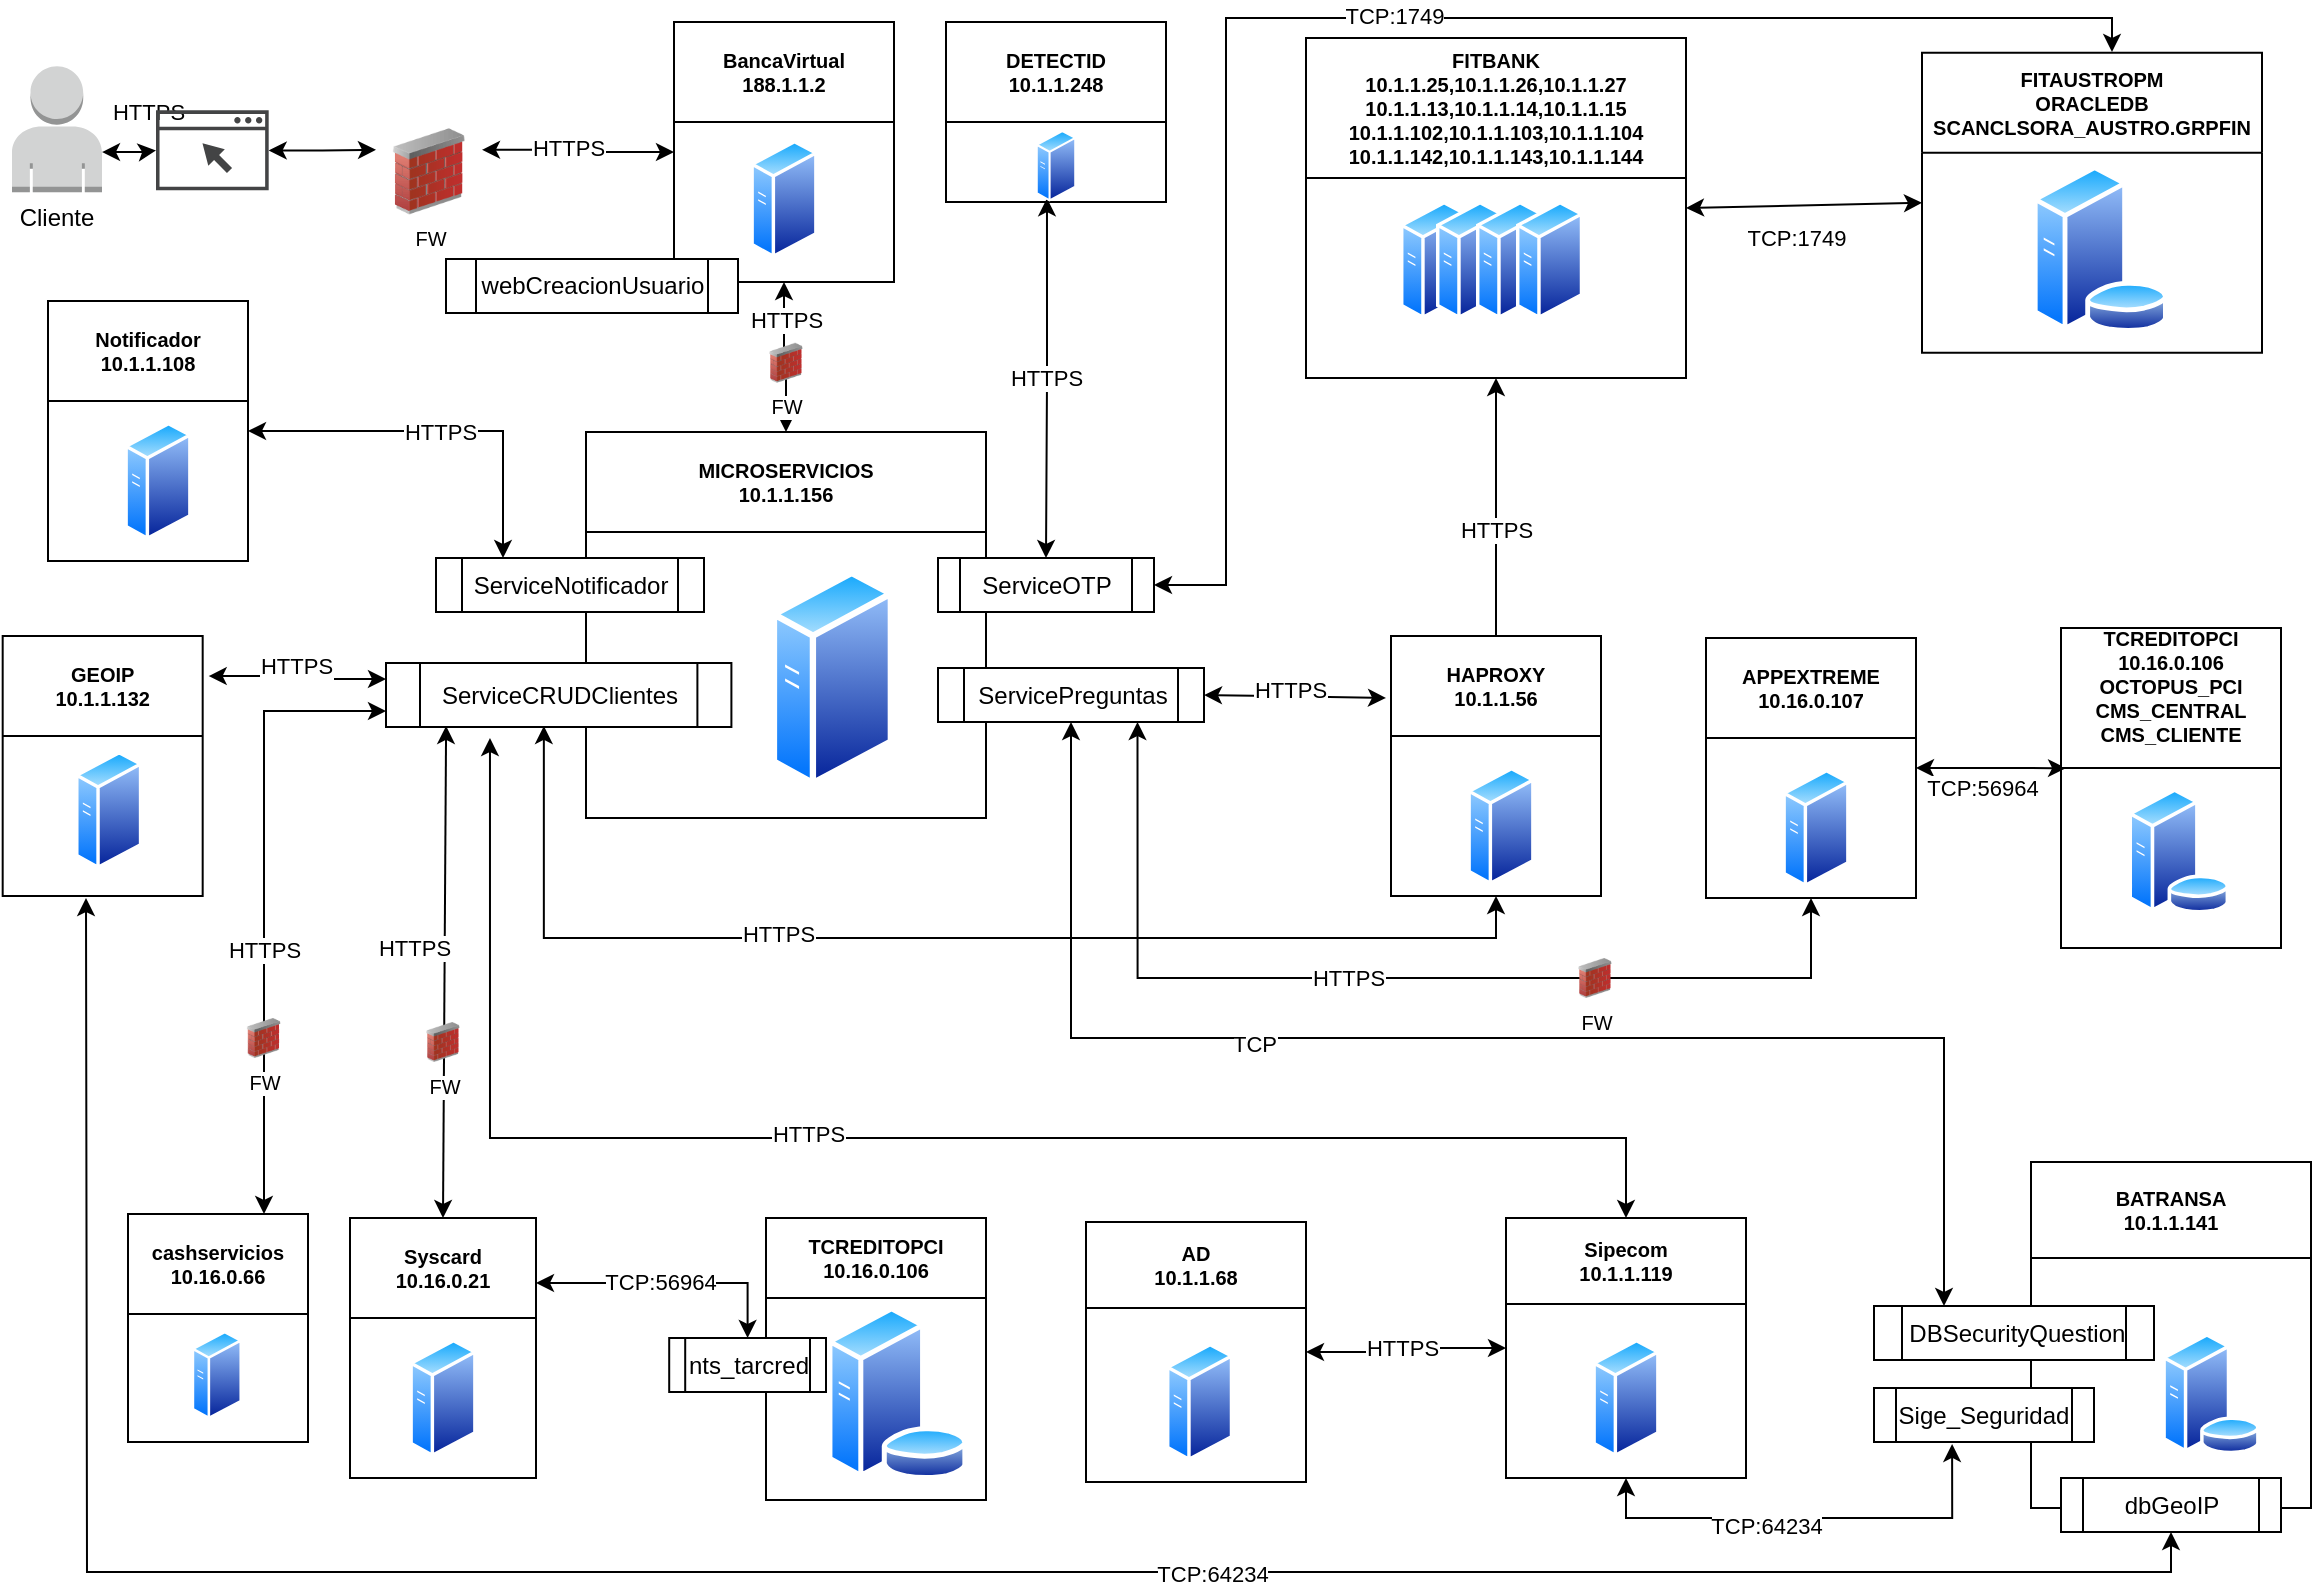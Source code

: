 <mxfile version="16.5.6" type="github" pages="12">
  <diagram id="wYtr63PZC35uGRrlT0xy" name="Final Despliegue">
    <mxGraphModel dx="1108" dy="433" grid="1" gridSize="10" guides="1" tooltips="1" connect="1" arrows="1" fold="1" page="1" pageScale="1" pageWidth="1169" pageHeight="827" math="0" shadow="0">
      <root>
        <mxCell id="2ScnDoJGi8Cti6PnIQGG-0" />
        <mxCell id="2ScnDoJGi8Cti6PnIQGG-1" parent="2ScnDoJGi8Cti6PnIQGG-0" />
        <mxCell id="PI3Krtpaoo_uIj8jfOd0-0" style="edgeStyle=orthogonalEdgeStyle;rounded=0;orthogonalLoop=1;jettySize=auto;html=1;exitX=1;exitY=0.25;exitDx=0;exitDy=0;startArrow=classic;startFill=1;entryX=0;entryY=0.5;entryDx=0;entryDy=0;" parent="2ScnDoJGi8Cti6PnIQGG-1" source="PI3Krtpaoo_uIj8jfOd0-3" target="PI3Krtpaoo_uIj8jfOd0-26" edge="1">
          <mxGeometry relative="1" as="geometry">
            <mxPoint x="511" y="185" as="targetPoint" />
          </mxGeometry>
        </mxCell>
        <mxCell id="PI3Krtpaoo_uIj8jfOd0-1" value="HTTPS" style="edgeLabel;html=1;align=center;verticalAlign=middle;resizable=0;points=[];" parent="PI3Krtpaoo_uIj8jfOd0-0" vertex="1" connectable="0">
          <mxGeometry x="-0.12" y="1" relative="1" as="geometry">
            <mxPoint as="offset" />
          </mxGeometry>
        </mxCell>
        <mxCell id="PI3Krtpaoo_uIj8jfOd0-2" value="HTTPS" style="edgeLabel;html=1;align=center;verticalAlign=middle;resizable=0;points=[];" parent="PI3Krtpaoo_uIj8jfOd0-0" vertex="1" connectable="0">
          <mxGeometry x="-0.12" y="1" relative="1" as="geometry">
            <mxPoint x="-210" y="-18" as="offset" />
          </mxGeometry>
        </mxCell>
        <mxCell id="PI3Krtpaoo_uIj8jfOd0-3" value="FW" style="image;html=1;image=img/lib/clip_art/networking/Firewall_02_128x128.png;fontSize=10;" parent="2ScnDoJGi8Cti6PnIQGG-1" vertex="1">
          <mxGeometry x="195" y="95.17" width="53" height="43" as="geometry" />
        </mxCell>
        <mxCell id="PI3Krtpaoo_uIj8jfOd0-4" style="edgeStyle=orthogonalEdgeStyle;rounded=0;orthogonalLoop=1;jettySize=auto;html=1;startArrow=classic;startFill=1;exitX=0.301;exitY=1.172;exitDx=0;exitDy=0;entryX=0.5;entryY=0;entryDx=0;entryDy=0;exitPerimeter=0;" parent="2ScnDoJGi8Cti6PnIQGG-1" source="PI3Krtpaoo_uIj8jfOd0-11" target="PI3Krtpaoo_uIj8jfOd0-32" edge="1">
          <mxGeometry relative="1" as="geometry">
            <mxPoint x="523" y="1010" as="targetPoint" />
            <mxPoint x="561" y="490" as="sourcePoint" />
            <Array as="points">
              <mxPoint x="252" y="600" />
              <mxPoint x="820" y="600" />
            </Array>
          </mxGeometry>
        </mxCell>
        <mxCell id="PI3Krtpaoo_uIj8jfOd0-5" value="HTTPS" style="edgeLabel;html=1;align=center;verticalAlign=middle;resizable=0;points=[];" parent="PI3Krtpaoo_uIj8jfOd0-4" vertex="1" connectable="0">
          <mxGeometry x="-0.112" y="2" relative="1" as="geometry">
            <mxPoint as="offset" />
          </mxGeometry>
        </mxCell>
        <mxCell id="PI3Krtpaoo_uIj8jfOd0-6" value="MICROSERVICIOS&#xa;10.1.1.156" style="swimlane;startSize=50;fontSize=10;" parent="2ScnDoJGi8Cti6PnIQGG-1" vertex="1">
          <mxGeometry x="300" y="247" width="200" height="193" as="geometry">
            <mxRectangle x="310" y="150" width="130" height="23" as="alternateBounds" />
          </mxGeometry>
        </mxCell>
        <mxCell id="PI3Krtpaoo_uIj8jfOd0-7" value="" style="aspect=fixed;perimeter=ellipsePerimeter;html=1;align=center;shadow=0;dashed=0;spacingTop=3;image;image=img/lib/active_directory/generic_server.svg;fontSize=10;" parent="PI3Krtpaoo_uIj8jfOd0-6" vertex="1">
          <mxGeometry x="92.4" y="68" width="61.6" height="110" as="geometry" />
        </mxCell>
        <mxCell id="PI3Krtpaoo_uIj8jfOd0-12" style="edgeStyle=orthogonalEdgeStyle;rounded=0;orthogonalLoop=1;jettySize=auto;html=1;exitX=1;exitY=0.68;exitDx=0;exitDy=0;exitPerimeter=0;startArrow=classic;startFill=1;" parent="2ScnDoJGi8Cti6PnIQGG-1" source="PI3Krtpaoo_uIj8jfOd0-18" target="PI3Krtpaoo_uIj8jfOd0-16" edge="1">
          <mxGeometry relative="1" as="geometry" />
        </mxCell>
        <mxCell id="PI3Krtpaoo_uIj8jfOd0-13" value="BATRANSA&#xa;10.1.1.141" style="swimlane;startSize=48;fontSize=10;" parent="2ScnDoJGi8Cti6PnIQGG-1" vertex="1">
          <mxGeometry x="1022.5" y="612" width="140" height="173" as="geometry">
            <mxRectangle x="310" y="150" width="130" height="23" as="alternateBounds" />
          </mxGeometry>
        </mxCell>
        <mxCell id="PI3Krtpaoo_uIj8jfOd0-14" value="" style="aspect=fixed;perimeter=ellipsePerimeter;html=1;align=center;shadow=0;dashed=0;spacingTop=3;image;image=img/lib/active_directory/database_server.svg;" parent="PI3Krtpaoo_uIj8jfOd0-13" vertex="1">
          <mxGeometry x="65.19" y="85.5" width="49.61" height="60.5" as="geometry" />
        </mxCell>
        <mxCell id="kii7muZEmppRCHG97wkZ-0" value="dbGeoIP" style="shape=process;whiteSpace=wrap;html=1;backgroundOutline=1;" parent="PI3Krtpaoo_uIj8jfOd0-13" vertex="1">
          <mxGeometry x="15.0" y="158" width="110" height="27" as="geometry" />
        </mxCell>
        <mxCell id="PI3Krtpaoo_uIj8jfOd0-15" style="edgeStyle=orthogonalEdgeStyle;rounded=0;orthogonalLoop=1;jettySize=auto;html=1;entryX=0;entryY=0.25;entryDx=0;entryDy=0;startArrow=classic;startFill=1;" parent="2ScnDoJGi8Cti6PnIQGG-1" source="PI3Krtpaoo_uIj8jfOd0-16" target="PI3Krtpaoo_uIj8jfOd0-3" edge="1">
          <mxGeometry relative="1" as="geometry" />
        </mxCell>
        <mxCell id="PI3Krtpaoo_uIj8jfOd0-16" value="" style="sketch=0;pointerEvents=1;shadow=0;dashed=0;html=1;strokeColor=none;fillColor=#434445;aspect=fixed;labelPosition=center;verticalLabelPosition=bottom;verticalAlign=top;align=center;outlineConnect=0;shape=mxgraph.vvd.web_browser;" parent="2ScnDoJGi8Cti6PnIQGG-1" vertex="1">
          <mxGeometry x="85" y="86.17" width="56.34" height="40" as="geometry" />
        </mxCell>
        <mxCell id="PI3Krtpaoo_uIj8jfOd0-17" value="" style="group" parent="2ScnDoJGi8Cti6PnIQGG-1" vertex="1" connectable="0">
          <mxGeometry x="10" y="64.17" width="50" height="86" as="geometry" />
        </mxCell>
        <mxCell id="PI3Krtpaoo_uIj8jfOd0-18" value="" style="outlineConnect=0;dashed=0;verticalLabelPosition=bottom;verticalAlign=top;align=center;html=1;shape=mxgraph.aws3.user;fillColor=#D2D3D3;gradientColor=none;" parent="PI3Krtpaoo_uIj8jfOd0-17" vertex="1">
          <mxGeometry x="3" width="45" height="63" as="geometry" />
        </mxCell>
        <mxCell id="PI3Krtpaoo_uIj8jfOd0-19" value="Cliente" style="text;html=1;align=center;verticalAlign=middle;resizable=0;points=[];autosize=1;strokeColor=none;fillColor=none;" parent="PI3Krtpaoo_uIj8jfOd0-17" vertex="1">
          <mxGeometry y="66" width="50" height="20" as="geometry" />
        </mxCell>
        <mxCell id="PI3Krtpaoo_uIj8jfOd0-20" value="FITAUSTROPM&#xa;ORACLEDB&#xa;SCANCLSORA_AUSTRO.GRPFIN" style="swimlane;startSize=50;fontSize=10;" parent="2ScnDoJGi8Cti6PnIQGG-1" vertex="1">
          <mxGeometry x="968" y="57.42" width="170" height="150" as="geometry">
            <mxRectangle x="310" y="150" width="130" height="23" as="alternateBounds" />
          </mxGeometry>
        </mxCell>
        <mxCell id="PI3Krtpaoo_uIj8jfOd0-21" value="" style="aspect=fixed;perimeter=ellipsePerimeter;html=1;align=center;shadow=0;dashed=0;spacingTop=3;image;image=img/lib/active_directory/database_server.svg;" parent="PI3Krtpaoo_uIj8jfOd0-20" vertex="1">
          <mxGeometry x="54.72" y="56" width="68.88" height="84" as="geometry" />
        </mxCell>
        <mxCell id="PI3Krtpaoo_uIj8jfOd0-22" style="edgeStyle=orthogonalEdgeStyle;rounded=0;orthogonalLoop=1;jettySize=auto;html=1;startArrow=classic;startFill=1;exitX=1;exitY=0.5;exitDx=0;exitDy=0;" parent="2ScnDoJGi8Cti6PnIQGG-1" source="PI3Krtpaoo_uIj8jfOd0-79" edge="1">
          <mxGeometry relative="1" as="geometry">
            <mxPoint x="560" y="313" as="sourcePoint" />
            <Array as="points">
              <mxPoint x="620" y="324" />
              <mxPoint x="620" y="40" />
              <mxPoint x="1063" y="40" />
            </Array>
            <mxPoint x="1063" y="57" as="targetPoint" />
          </mxGeometry>
        </mxCell>
        <mxCell id="PI3Krtpaoo_uIj8jfOd0-23" value="TCP:1749" style="edgeLabel;html=1;align=center;verticalAlign=middle;resizable=0;points=[];" parent="PI3Krtpaoo_uIj8jfOd0-22" vertex="1" connectable="0">
          <mxGeometry x="-0.073" y="1" relative="1" as="geometry">
            <mxPoint x="42" as="offset" />
          </mxGeometry>
        </mxCell>
        <mxCell id="PI3Krtpaoo_uIj8jfOd0-24" style="edgeStyle=orthogonalEdgeStyle;rounded=0;orthogonalLoop=1;jettySize=auto;html=1;exitX=0.5;exitY=1;exitDx=0;exitDy=0;entryX=0.5;entryY=0;entryDx=0;entryDy=0;startArrow=classic;startFill=1;" parent="2ScnDoJGi8Cti6PnIQGG-1" source="PI3Krtpaoo_uIj8jfOd0-26" target="PI3Krtpaoo_uIj8jfOd0-6" edge="1">
          <mxGeometry relative="1" as="geometry" />
        </mxCell>
        <mxCell id="PI3Krtpaoo_uIj8jfOd0-25" value="HTTPS" style="edgeLabel;html=1;align=center;verticalAlign=middle;resizable=0;points=[];" parent="PI3Krtpaoo_uIj8jfOd0-24" vertex="1" connectable="0">
          <mxGeometry x="0.13" y="-2" relative="1" as="geometry">
            <mxPoint x="2" y="-23" as="offset" />
          </mxGeometry>
        </mxCell>
        <mxCell id="PI3Krtpaoo_uIj8jfOd0-26" value="BancaVirtual&#xa;188.1.1.2" style="swimlane;startSize=50;fontSize=10;" parent="2ScnDoJGi8Cti6PnIQGG-1" vertex="1">
          <mxGeometry x="344" y="42" width="110" height="130" as="geometry">
            <mxRectangle x="310" y="150" width="130" height="23" as="alternateBounds" />
          </mxGeometry>
        </mxCell>
        <mxCell id="PI3Krtpaoo_uIj8jfOd0-27" value="" style="aspect=fixed;perimeter=ellipsePerimeter;html=1;align=center;shadow=0;dashed=0;spacingTop=3;image;image=img/lib/active_directory/generic_server.svg;fontSize=10;" parent="PI3Krtpaoo_uIj8jfOd0-26" vertex="1">
          <mxGeometry x="38.2" y="58.5" width="33.6" height="60" as="geometry" />
        </mxCell>
        <mxCell id="PI3Krtpaoo_uIj8jfOd0-28" style="edgeStyle=orthogonalEdgeStyle;rounded=0;orthogonalLoop=1;jettySize=auto;html=1;startArrow=classic;startFill=1;exitX=0.5;exitY=1;exitDx=0;exitDy=0;entryX=0.355;entryY=1.037;entryDx=0;entryDy=0;entryPerimeter=0;" parent="2ScnDoJGi8Cti6PnIQGG-1" source="PI3Krtpaoo_uIj8jfOd0-32" target="i394qJr1KoBVno0AWfhW-5" edge="1">
          <mxGeometry relative="1" as="geometry">
            <mxPoint x="789" y="686" as="sourcePoint" />
            <mxPoint x="970" y="700" as="targetPoint" />
          </mxGeometry>
        </mxCell>
        <mxCell id="PI3Krtpaoo_uIj8jfOd0-29" value="TCP:64234" style="edgeLabel;html=1;align=center;verticalAlign=middle;resizable=0;points=[];" parent="PI3Krtpaoo_uIj8jfOd0-28" vertex="1" connectable="0">
          <mxGeometry x="-0.271" y="-2" relative="1" as="geometry">
            <mxPoint x="10" y="2" as="offset" />
          </mxGeometry>
        </mxCell>
        <mxCell id="PI3Krtpaoo_uIj8jfOd0-30" style="edgeStyle=orthogonalEdgeStyle;rounded=0;orthogonalLoop=1;jettySize=auto;html=1;entryX=1;entryY=0.5;entryDx=0;entryDy=0;startArrow=classic;startFill=1;exitX=0;exitY=0.5;exitDx=0;exitDy=0;" parent="2ScnDoJGi8Cti6PnIQGG-1" source="PI3Krtpaoo_uIj8jfOd0-32" target="PI3Krtpaoo_uIj8jfOd0-62" edge="1">
          <mxGeometry relative="1" as="geometry">
            <mxPoint x="270" y="1120" as="sourcePoint" />
          </mxGeometry>
        </mxCell>
        <mxCell id="PI3Krtpaoo_uIj8jfOd0-31" value="HTTPS" style="edgeLabel;html=1;align=center;verticalAlign=middle;resizable=0;points=[];" parent="PI3Krtpaoo_uIj8jfOd0-30" vertex="1" connectable="0">
          <mxGeometry x="-0.147" y="3" relative="1" as="geometry">
            <mxPoint x="-9" y="-3" as="offset" />
          </mxGeometry>
        </mxCell>
        <mxCell id="PI3Krtpaoo_uIj8jfOd0-32" value="Sipecom&#xa;10.1.1.119" style="swimlane;startSize=43;fontSize=10;" parent="2ScnDoJGi8Cti6PnIQGG-1" vertex="1">
          <mxGeometry x="760" y="640" width="120" height="130" as="geometry">
            <mxRectangle x="310" y="150" width="130" height="23" as="alternateBounds" />
          </mxGeometry>
        </mxCell>
        <mxCell id="PI3Krtpaoo_uIj8jfOd0-33" value="" style="aspect=fixed;perimeter=ellipsePerimeter;html=1;align=center;shadow=0;dashed=0;spacingTop=3;image;image=img/lib/active_directory/generic_server.svg;fontSize=10;" parent="PI3Krtpaoo_uIj8jfOd0-32" vertex="1">
          <mxGeometry x="43.2" y="60" width="33.6" height="60" as="geometry" />
        </mxCell>
        <mxCell id="PI3Krtpaoo_uIj8jfOd0-34" value="HTTPS" style="edgeStyle=orthogonalEdgeStyle;rounded=0;orthogonalLoop=1;jettySize=auto;html=1;startArrow=classic;startFill=1;entryX=0.5;entryY=0;entryDx=0;entryDy=0;exitX=0.25;exitY=1;exitDx=0;exitDy=0;" parent="2ScnDoJGi8Cti6PnIQGG-1" source="PI3Krtpaoo_uIj8jfOd0-36" target="PI3Krtpaoo_uIj8jfOd0-79" edge="1">
          <mxGeometry relative="1" as="geometry">
            <mxPoint x="535" y="260" as="targetPoint" />
            <mxPoint x="530" y="180" as="sourcePoint" />
          </mxGeometry>
        </mxCell>
        <mxCell id="PI3Krtpaoo_uIj8jfOd0-35" value="DETECTID&#xa;10.1.1.248" style="swimlane;startSize=50;fontSize=10;" parent="2ScnDoJGi8Cti6PnIQGG-1" vertex="1">
          <mxGeometry x="480" y="42.0" width="110" height="90" as="geometry">
            <mxRectangle x="310" y="150" width="130" height="23" as="alternateBounds" />
          </mxGeometry>
        </mxCell>
        <mxCell id="PI3Krtpaoo_uIj8jfOd0-36" value="" style="aspect=fixed;perimeter=ellipsePerimeter;html=1;align=center;shadow=0;dashed=0;spacingTop=3;image;image=img/lib/active_directory/generic_server.svg;fontSize=10;" parent="PI3Krtpaoo_uIj8jfOd0-35" vertex="1">
          <mxGeometry x="44.85" y="53.75" width="20.3" height="36.25" as="geometry" />
        </mxCell>
        <mxCell id="PI3Krtpaoo_uIj8jfOd0-37" value="Notificador&#xa;10.1.1.108" style="swimlane;startSize=50;fontSize=10;" parent="2ScnDoJGi8Cti6PnIQGG-1" vertex="1">
          <mxGeometry x="31" y="181.5" width="100" height="130" as="geometry">
            <mxRectangle x="310" y="150" width="130" height="23" as="alternateBounds" />
          </mxGeometry>
        </mxCell>
        <mxCell id="PI3Krtpaoo_uIj8jfOd0-38" value="" style="aspect=fixed;perimeter=ellipsePerimeter;html=1;align=center;shadow=0;dashed=0;spacingTop=3;image;image=img/lib/active_directory/generic_server.svg;fontSize=10;" parent="PI3Krtpaoo_uIj8jfOd0-37" vertex="1">
          <mxGeometry x="38.2" y="60" width="33.6" height="60" as="geometry" />
        </mxCell>
        <mxCell id="PI3Krtpaoo_uIj8jfOd0-39" value="HTTPS" style="edgeStyle=orthogonalEdgeStyle;rounded=0;orthogonalLoop=1;jettySize=auto;html=1;exitX=1;exitY=0.5;exitDx=0;exitDy=0;startArrow=classic;startFill=1;entryX=0.25;entryY=0;entryDx=0;entryDy=0;" parent="2ScnDoJGi8Cti6PnIQGG-1" source="PI3Krtpaoo_uIj8jfOd0-37" target="PI3Krtpaoo_uIj8jfOd0-9" edge="1">
          <mxGeometry relative="1" as="geometry">
            <mxPoint x="161" y="302.5" as="sourcePoint" />
            <mxPoint x="271" y="360" as="targetPoint" />
          </mxGeometry>
        </mxCell>
        <mxCell id="PI3Krtpaoo_uIj8jfOd0-40" value="FITBANK&#xa;10.1.1.25,10.1.1.26,10.1.1.27&#xa;10.1.1.13,10.1.1.14,10.1.1.15&#xa;10.1.1.102,10.1.1.103,10.1.1.104&#xa;10.1.1.142,10.1.1.143,10.1.1.144" style="swimlane;startSize=70;fontSize=10;" parent="2ScnDoJGi8Cti6PnIQGG-1" vertex="1">
          <mxGeometry x="660" y="50" width="190" height="170" as="geometry">
            <mxRectangle x="310" y="150" width="130" height="23" as="alternateBounds" />
          </mxGeometry>
        </mxCell>
        <mxCell id="PI3Krtpaoo_uIj8jfOd0-41" value="" style="aspect=fixed;perimeter=ellipsePerimeter;html=1;align=center;shadow=0;dashed=0;spacingTop=3;image;image=img/lib/active_directory/generic_server.svg;fontSize=10;" parent="PI3Krtpaoo_uIj8jfOd0-40" vertex="1">
          <mxGeometry x="47" y="81" width="33.6" height="60" as="geometry" />
        </mxCell>
        <mxCell id="PI3Krtpaoo_uIj8jfOd0-42" value="" style="aspect=fixed;perimeter=ellipsePerimeter;html=1;align=center;shadow=0;dashed=0;spacingTop=3;image;image=img/lib/active_directory/generic_server.svg;fontSize=10;" parent="PI3Krtpaoo_uIj8jfOd0-40" vertex="1">
          <mxGeometry x="65" y="81" width="33.6" height="60" as="geometry" />
        </mxCell>
        <mxCell id="PI3Krtpaoo_uIj8jfOd0-43" value="" style="aspect=fixed;perimeter=ellipsePerimeter;html=1;align=center;shadow=0;dashed=0;spacingTop=3;image;image=img/lib/active_directory/generic_server.svg;fontSize=10;" parent="PI3Krtpaoo_uIj8jfOd0-40" vertex="1">
          <mxGeometry x="85" y="81" width="33.6" height="60" as="geometry" />
        </mxCell>
        <mxCell id="PI3Krtpaoo_uIj8jfOd0-44" value="" style="aspect=fixed;perimeter=ellipsePerimeter;html=1;align=center;shadow=0;dashed=0;spacingTop=3;image;image=img/lib/active_directory/generic_server.svg;fontSize=10;" parent="PI3Krtpaoo_uIj8jfOd0-40" vertex="1">
          <mxGeometry x="105" y="81" width="33.6" height="60" as="geometry" />
        </mxCell>
        <mxCell id="PI3Krtpaoo_uIj8jfOd0-45" style="rounded=0;orthogonalLoop=1;jettySize=auto;html=1;startArrow=classic;startFill=1;exitX=1;exitY=0.5;exitDx=0;exitDy=0;entryX=0;entryY=0.5;entryDx=0;entryDy=0;" parent="2ScnDoJGi8Cti6PnIQGG-1" source="PI3Krtpaoo_uIj8jfOd0-40" target="PI3Krtpaoo_uIj8jfOd0-20" edge="1">
          <mxGeometry relative="1" as="geometry">
            <mxPoint x="870" y="235" as="sourcePoint" />
            <mxPoint x="980" y="238" as="targetPoint" />
          </mxGeometry>
        </mxCell>
        <mxCell id="PI3Krtpaoo_uIj8jfOd0-46" value="TCP:1749" style="edgeLabel;html=1;align=center;verticalAlign=middle;resizable=0;points=[];" parent="PI3Krtpaoo_uIj8jfOd0-45" vertex="1" connectable="0">
          <mxGeometry x="-0.073" y="1" relative="1" as="geometry">
            <mxPoint y="17" as="offset" />
          </mxGeometry>
        </mxCell>
        <mxCell id="PI3Krtpaoo_uIj8jfOd0-47" value="GEOIP&#xa;10.1.1.132" style="swimlane;startSize=50;fontSize=10;" parent="2ScnDoJGi8Cti6PnIQGG-1" vertex="1">
          <mxGeometry x="8.34" y="349" width="100" height="130" as="geometry">
            <mxRectangle x="310" y="150" width="130" height="23" as="alternateBounds" />
          </mxGeometry>
        </mxCell>
        <mxCell id="PI3Krtpaoo_uIj8jfOd0-48" value="" style="aspect=fixed;perimeter=ellipsePerimeter;html=1;align=center;shadow=0;dashed=0;spacingTop=3;image;image=img/lib/active_directory/generic_server.svg;fontSize=10;" parent="PI3Krtpaoo_uIj8jfOd0-47" vertex="1">
          <mxGeometry x="36.2" y="57" width="33.6" height="60" as="geometry" />
        </mxCell>
        <mxCell id="PI3Krtpaoo_uIj8jfOd0-49" value="HTTPS" style="edgeStyle=orthogonalEdgeStyle;rounded=0;orthogonalLoop=1;jettySize=auto;html=1;startArrow=classic;startFill=1;exitX=1.03;exitY=0.154;exitDx=0;exitDy=0;entryX=0;entryY=0.25;entryDx=0;entryDy=0;exitPerimeter=0;" parent="2ScnDoJGi8Cti6PnIQGG-1" source="PI3Krtpaoo_uIj8jfOd0-47" target="PI3Krtpaoo_uIj8jfOd0-11" edge="1">
          <mxGeometry x="0.013" y="7" relative="1" as="geometry">
            <mxPoint x="131" y="623.5" as="sourcePoint" />
            <mxPoint x="231" y="370" as="targetPoint" />
            <mxPoint as="offset" />
          </mxGeometry>
        </mxCell>
        <mxCell id="PI3Krtpaoo_uIj8jfOd0-50" value="Syscard&#xa;10.16.0.21" style="swimlane;startSize=50;fontSize=10;" parent="2ScnDoJGi8Cti6PnIQGG-1" vertex="1">
          <mxGeometry x="182" y="640" width="93" height="130" as="geometry">
            <mxRectangle x="310" y="150" width="130" height="23" as="alternateBounds" />
          </mxGeometry>
        </mxCell>
        <mxCell id="PI3Krtpaoo_uIj8jfOd0-51" value="" style="aspect=fixed;perimeter=ellipsePerimeter;html=1;align=center;shadow=0;dashed=0;spacingTop=3;image;image=img/lib/active_directory/generic_server.svg;fontSize=10;" parent="PI3Krtpaoo_uIj8jfOd0-50" vertex="1">
          <mxGeometry x="29.7" y="60" width="33.6" height="60" as="geometry" />
        </mxCell>
        <mxCell id="PI3Krtpaoo_uIj8jfOd0-52" style="rounded=0;orthogonalLoop=1;jettySize=auto;html=1;startArrow=classic;startFill=1;entryX=0.5;entryY=0;entryDx=0;entryDy=0;exitX=0.174;exitY=0.984;exitDx=0;exitDy=0;exitPerimeter=0;" parent="2ScnDoJGi8Cti6PnIQGG-1" source="PI3Krtpaoo_uIj8jfOd0-11" target="PI3Krtpaoo_uIj8jfOd0-50" edge="1">
          <mxGeometry relative="1" as="geometry">
            <mxPoint x="851" y="360" as="targetPoint" />
            <mxPoint x="238" y="390" as="sourcePoint" />
          </mxGeometry>
        </mxCell>
        <mxCell id="PI3Krtpaoo_uIj8jfOd0-53" value="HTTPS" style="edgeLabel;html=1;align=center;verticalAlign=middle;resizable=0;points=[];" parent="PI3Krtpaoo_uIj8jfOd0-52" vertex="1" connectable="0">
          <mxGeometry x="-0.112" y="2" relative="1" as="geometry">
            <mxPoint x="-18" y="2" as="offset" />
          </mxGeometry>
        </mxCell>
        <mxCell id="PI3Krtpaoo_uIj8jfOd0-54" value="TCREDITOPCI&#xa;10.16.0.106" style="swimlane;startSize=40;fontSize=10;" parent="2ScnDoJGi8Cti6PnIQGG-1" vertex="1">
          <mxGeometry x="390" y="640" width="110" height="141" as="geometry">
            <mxRectangle x="310" y="150" width="130" height="23" as="alternateBounds" />
          </mxGeometry>
        </mxCell>
        <mxCell id="PI3Krtpaoo_uIj8jfOd0-55" value="" style="aspect=fixed;perimeter=ellipsePerimeter;html=1;align=center;shadow=0;dashed=0;spacingTop=3;image;image=img/lib/active_directory/database_server.svg;" parent="PI3Krtpaoo_uIj8jfOd0-54" vertex="1">
          <mxGeometry x="30.0" y="43.96" width="71.4" height="87.07" as="geometry" />
        </mxCell>
        <mxCell id="PI3Krtpaoo_uIj8jfOd0-56" style="edgeStyle=orthogonalEdgeStyle;rounded=0;orthogonalLoop=1;jettySize=auto;html=1;exitX=1;exitY=0.25;exitDx=0;exitDy=0;startArrow=classic;startFill=1;entryX=0.5;entryY=0;entryDx=0;entryDy=0;" parent="2ScnDoJGi8Cti6PnIQGG-1" source="PI3Krtpaoo_uIj8jfOd0-50" target="i394qJr1KoBVno0AWfhW-6" edge="1">
          <mxGeometry relative="1" as="geometry">
            <mxPoint x="678.5" y="627.5" as="sourcePoint" />
            <mxPoint x="916" y="650" as="targetPoint" />
            <Array as="points">
              <mxPoint x="381" y="673" />
            </Array>
          </mxGeometry>
        </mxCell>
        <mxCell id="PI3Krtpaoo_uIj8jfOd0-57" value="TCP:56964" style="edgeLabel;html=1;align=center;verticalAlign=middle;resizable=0;points=[];" parent="PI3Krtpaoo_uIj8jfOd0-56" vertex="1" connectable="0">
          <mxGeometry x="-0.073" y="1" relative="1" as="geometry">
            <mxPoint as="offset" />
          </mxGeometry>
        </mxCell>
        <mxCell id="PI3Krtpaoo_uIj8jfOd0-58" style="rounded=0;orthogonalLoop=1;jettySize=auto;html=1;startArrow=classic;startFill=1;exitX=1;exitY=0.5;exitDx=0;exitDy=0;" parent="2ScnDoJGi8Cti6PnIQGG-1" source="PI3Krtpaoo_uIj8jfOd0-64" edge="1">
          <mxGeometry relative="1" as="geometry">
            <mxPoint x="612" y="386" as="sourcePoint" />
            <mxPoint x="700" y="380" as="targetPoint" />
          </mxGeometry>
        </mxCell>
        <mxCell id="PI3Krtpaoo_uIj8jfOd0-59" value="HTTPS" style="edgeLabel;html=1;align=center;verticalAlign=middle;resizable=0;points=[];" parent="PI3Krtpaoo_uIj8jfOd0-58" vertex="1" connectable="0">
          <mxGeometry x="-0.299" y="3" relative="1" as="geometry">
            <mxPoint x="11" as="offset" />
          </mxGeometry>
        </mxCell>
        <mxCell id="PI3Krtpaoo_uIj8jfOd0-60" style="edgeStyle=orthogonalEdgeStyle;rounded=0;orthogonalLoop=1;jettySize=auto;html=1;exitX=0.5;exitY=1;exitDx=0;exitDy=0;startArrow=classic;startFill=1;entryX=0.25;entryY=0;entryDx=0;entryDy=0;" parent="2ScnDoJGi8Cti6PnIQGG-1" source="PI3Krtpaoo_uIj8jfOd0-64" target="i394qJr1KoBVno0AWfhW-4" edge="1">
          <mxGeometry relative="1" as="geometry">
            <Array as="points">
              <mxPoint x="546" y="550" />
              <mxPoint x="980" y="550" />
            </Array>
            <mxPoint x="980" y="660" as="targetPoint" />
          </mxGeometry>
        </mxCell>
        <mxCell id="PI3Krtpaoo_uIj8jfOd0-61" value="TCP" style="edgeLabel;html=1;align=center;verticalAlign=middle;resizable=0;points=[];" parent="PI3Krtpaoo_uIj8jfOd0-60" vertex="1" connectable="0">
          <mxGeometry x="-0.316" y="-3" relative="1" as="geometry">
            <mxPoint as="offset" />
          </mxGeometry>
        </mxCell>
        <mxCell id="PI3Krtpaoo_uIj8jfOd0-62" value="AD&#xa;10.1.1.68" style="swimlane;startSize=43;fontSize=10;" parent="2ScnDoJGi8Cti6PnIQGG-1" vertex="1">
          <mxGeometry x="550" y="642" width="110" height="130" as="geometry">
            <mxRectangle x="310" y="150" width="130" height="23" as="alternateBounds" />
          </mxGeometry>
        </mxCell>
        <mxCell id="PI3Krtpaoo_uIj8jfOd0-63" value="" style="aspect=fixed;perimeter=ellipsePerimeter;html=1;align=center;shadow=0;dashed=0;spacingTop=3;image;image=img/lib/active_directory/generic_server.svg;fontSize=10;" parent="PI3Krtpaoo_uIj8jfOd0-62" vertex="1">
          <mxGeometry x="40" y="60" width="33.6" height="60" as="geometry" />
        </mxCell>
        <mxCell id="PI3Krtpaoo_uIj8jfOd0-65" style="edgeStyle=orthogonalEdgeStyle;rounded=0;orthogonalLoop=1;jettySize=auto;html=1;exitX=1;exitY=0.5;exitDx=0;exitDy=0;entryX=0.023;entryY=0.438;entryDx=0;entryDy=0;startArrow=classic;startFill=1;entryPerimeter=0;" parent="2ScnDoJGi8Cti6PnIQGG-1" source="PI3Krtpaoo_uIj8jfOd0-67" target="PI3Krtpaoo_uIj8jfOd0-77" edge="1">
          <mxGeometry relative="1" as="geometry" />
        </mxCell>
        <mxCell id="PI3Krtpaoo_uIj8jfOd0-66" value="TCP:56964" style="edgeLabel;html=1;align=center;verticalAlign=middle;resizable=0;points=[];" parent="PI3Krtpaoo_uIj8jfOd0-65" vertex="1" connectable="0">
          <mxGeometry x="-0.041" relative="1" as="geometry">
            <mxPoint x="-3" y="10" as="offset" />
          </mxGeometry>
        </mxCell>
        <mxCell id="PI3Krtpaoo_uIj8jfOd0-67" value="APPEXTREME&#xa;10.16.0.107" style="swimlane;startSize=50;fontSize=10;" parent="2ScnDoJGi8Cti6PnIQGG-1" vertex="1">
          <mxGeometry x="860" y="350" width="105" height="130" as="geometry">
            <mxRectangle x="310" y="150" width="130" height="23" as="alternateBounds" />
          </mxGeometry>
        </mxCell>
        <mxCell id="PI3Krtpaoo_uIj8jfOd0-68" value="" style="aspect=fixed;perimeter=ellipsePerimeter;html=1;align=center;shadow=0;dashed=0;spacingTop=3;image;image=img/lib/active_directory/generic_server.svg;fontSize=10;" parent="PI3Krtpaoo_uIj8jfOd0-67" vertex="1">
          <mxGeometry x="38.2" y="65" width="33.6" height="60" as="geometry" />
        </mxCell>
        <mxCell id="PI3Krtpaoo_uIj8jfOd0-69" style="edgeStyle=orthogonalEdgeStyle;rounded=0;orthogonalLoop=1;jettySize=auto;html=1;entryX=0.5;entryY=1;entryDx=0;entryDy=0;startArrow=classic;startFill=1;exitX=0.75;exitY=1;exitDx=0;exitDy=0;" parent="2ScnDoJGi8Cti6PnIQGG-1" source="PI3Krtpaoo_uIj8jfOd0-64" target="PI3Krtpaoo_uIj8jfOd0-67" edge="1">
          <mxGeometry relative="1" as="geometry">
            <Array as="points">
              <mxPoint x="580" y="520" />
              <mxPoint x="884" y="520" />
            </Array>
            <mxPoint x="580" y="497" as="sourcePoint" />
            <mxPoint x="166.725" y="723.372" as="targetPoint" />
          </mxGeometry>
        </mxCell>
        <mxCell id="PI3Krtpaoo_uIj8jfOd0-70" value="HTTPS" style="edgeLabel;html=1;align=center;verticalAlign=middle;resizable=0;points=[];" parent="PI3Krtpaoo_uIj8jfOd0-69" vertex="1" connectable="0">
          <mxGeometry x="-0.316" y="-3" relative="1" as="geometry">
            <mxPoint x="60" y="-3" as="offset" />
          </mxGeometry>
        </mxCell>
        <mxCell id="PI3Krtpaoo_uIj8jfOd0-75" style="rounded=0;orthogonalLoop=1;jettySize=auto;html=1;startArrow=classic;startFill=1;exitX=0.457;exitY=0.984;exitDx=0;exitDy=0;exitPerimeter=0;edgeStyle=elbowEdgeStyle;elbow=vertical;entryX=0.5;entryY=1;entryDx=0;entryDy=0;" parent="2ScnDoJGi8Cti6PnIQGG-1" source="PI3Krtpaoo_uIj8jfOd0-11" target="i394qJr1KoBVno0AWfhW-0" edge="1">
          <mxGeometry relative="1" as="geometry">
            <mxPoint x="600" y="480" as="sourcePoint" />
            <mxPoint x="700" y="470" as="targetPoint" />
            <Array as="points">
              <mxPoint x="520" y="500" />
            </Array>
          </mxGeometry>
        </mxCell>
        <mxCell id="PI3Krtpaoo_uIj8jfOd0-76" value="HTTPS" style="edgeLabel;html=1;align=center;verticalAlign=middle;resizable=0;points=[];" parent="PI3Krtpaoo_uIj8jfOd0-75" vertex="1" connectable="0">
          <mxGeometry x="-0.299" y="3" relative="1" as="geometry">
            <mxPoint x="11" y="1" as="offset" />
          </mxGeometry>
        </mxCell>
        <mxCell id="PI3Krtpaoo_uIj8jfOd0-77" value="TCREDITOPCI&#xa;10.16.0.106&#xa;OCTOPUS_PCI&#xa;CMS_CENTRAL&#xa;CMS_CLIENTE&#xa;" style="swimlane;startSize=70;fontSize=10;" parent="2ScnDoJGi8Cti6PnIQGG-1" vertex="1">
          <mxGeometry x="1037.5" y="345" width="110" height="160" as="geometry">
            <mxRectangle x="310" y="150" width="130" height="23" as="alternateBounds" />
          </mxGeometry>
        </mxCell>
        <mxCell id="PI3Krtpaoo_uIj8jfOd0-78" value="" style="aspect=fixed;perimeter=ellipsePerimeter;html=1;align=center;shadow=0;dashed=0;spacingTop=3;image;image=img/lib/active_directory/database_server.svg;" parent="PI3Krtpaoo_uIj8jfOd0-77" vertex="1">
          <mxGeometry x="33.2" y="80" width="51.4" height="62.68" as="geometry" />
        </mxCell>
        <mxCell id="PI3Krtpaoo_uIj8jfOd0-9" value="ServiceNotificador" style="shape=process;whiteSpace=wrap;html=1;backgroundOutline=1;" parent="2ScnDoJGi8Cti6PnIQGG-1" vertex="1">
          <mxGeometry x="225" y="310" width="134" height="27" as="geometry" />
        </mxCell>
        <mxCell id="PI3Krtpaoo_uIj8jfOd0-82" value="" style="group" parent="2ScnDoJGi8Cti6PnIQGG-1" vertex="1" connectable="0">
          <mxGeometry x="71.0" y="638" width="90" height="114" as="geometry" />
        </mxCell>
        <mxCell id="PI3Krtpaoo_uIj8jfOd0-71" value="cashservicios&#xa;10.16.0.66" style="swimlane;startSize=50;fontSize=10;" parent="PI3Krtpaoo_uIj8jfOd0-82" vertex="1">
          <mxGeometry width="90" height="114" as="geometry">
            <mxRectangle x="310" y="150" width="130" height="23" as="alternateBounds" />
          </mxGeometry>
        </mxCell>
        <mxCell id="PI3Krtpaoo_uIj8jfOd0-72" value="" style="aspect=fixed;perimeter=ellipsePerimeter;html=1;align=center;shadow=0;dashed=0;spacingTop=3;image;image=img/lib/active_directory/generic_server.svg;fontSize=10;" parent="PI3Krtpaoo_uIj8jfOd0-82" vertex="1">
          <mxGeometry x="31.815" y="58" width="25.2" height="45" as="geometry" />
        </mxCell>
        <mxCell id="PI3Krtpaoo_uIj8jfOd0-79" value="ServiceOTP" style="shape=process;whiteSpace=wrap;html=1;backgroundOutline=1;" parent="2ScnDoJGi8Cti6PnIQGG-1" vertex="1">
          <mxGeometry x="476" y="310" width="108" height="27" as="geometry" />
        </mxCell>
        <mxCell id="PI3Krtpaoo_uIj8jfOd0-64" value="ServicePreguntas" style="shape=process;whiteSpace=wrap;html=1;backgroundOutline=1;" parent="2ScnDoJGi8Cti6PnIQGG-1" vertex="1">
          <mxGeometry x="476" y="365" width="133" height="27" as="geometry" />
        </mxCell>
        <mxCell id="KiAFnVzUofU5A1-W8BK3-1" style="edgeStyle=elbowEdgeStyle;rounded=0;orthogonalLoop=1;jettySize=auto;html=1;startArrow=classic;startFill=1;entryX=0.75;entryY=0;entryDx=0;entryDy=0;exitX=0;exitY=0.75;exitDx=0;exitDy=0;" parent="2ScnDoJGi8Cti6PnIQGG-1" source="PI3Krtpaoo_uIj8jfOd0-11" target="PI3Krtpaoo_uIj8jfOd0-71" edge="1">
          <mxGeometry relative="1" as="geometry">
            <mxPoint x="247.5" y="650" as="targetPoint" />
            <mxPoint x="230" y="395" as="sourcePoint" />
            <Array as="points">
              <mxPoint x="139" y="500" />
            </Array>
          </mxGeometry>
        </mxCell>
        <mxCell id="KiAFnVzUofU5A1-W8BK3-2" value="HTTPS" style="edgeLabel;html=1;align=center;verticalAlign=middle;resizable=0;points=[];" parent="KiAFnVzUofU5A1-W8BK3-1" vertex="1" connectable="0">
          <mxGeometry x="-0.112" y="2" relative="1" as="geometry">
            <mxPoint x="-2" y="41" as="offset" />
          </mxGeometry>
        </mxCell>
        <mxCell id="i394qJr1KoBVno0AWfhW-2" style="edgeStyle=orthogonalEdgeStyle;rounded=0;orthogonalLoop=1;jettySize=auto;html=1;entryX=0.5;entryY=1;entryDx=0;entryDy=0;" parent="2ScnDoJGi8Cti6PnIQGG-1" source="i394qJr1KoBVno0AWfhW-0" target="PI3Krtpaoo_uIj8jfOd0-40" edge="1">
          <mxGeometry relative="1" as="geometry">
            <mxPoint x="742.5" y="200" as="targetPoint" />
          </mxGeometry>
        </mxCell>
        <mxCell id="i394qJr1KoBVno0AWfhW-3" value="HTTPS" style="edgeLabel;html=1;align=center;verticalAlign=middle;resizable=0;points=[];" parent="i394qJr1KoBVno0AWfhW-2" vertex="1" connectable="0">
          <mxGeometry x="-0.181" y="1" relative="1" as="geometry">
            <mxPoint x="1" as="offset" />
          </mxGeometry>
        </mxCell>
        <mxCell id="i394qJr1KoBVno0AWfhW-0" value="HAPROXY&#xa;10.1.1.56" style="swimlane;startSize=50;fontSize=10;" parent="2ScnDoJGi8Cti6PnIQGG-1" vertex="1">
          <mxGeometry x="702.5" y="349" width="105" height="130" as="geometry">
            <mxRectangle x="310" y="150" width="130" height="23" as="alternateBounds" />
          </mxGeometry>
        </mxCell>
        <mxCell id="i394qJr1KoBVno0AWfhW-1" value="" style="aspect=fixed;perimeter=ellipsePerimeter;html=1;align=center;shadow=0;dashed=0;spacingTop=3;image;image=img/lib/active_directory/generic_server.svg;fontSize=10;" parent="i394qJr1KoBVno0AWfhW-0" vertex="1">
          <mxGeometry x="38.2" y="65" width="33.6" height="60" as="geometry" />
        </mxCell>
        <mxCell id="i394qJr1KoBVno0AWfhW-5" value="Sige_Seguridad" style="shape=process;whiteSpace=wrap;html=1;backgroundOutline=1;" parent="2ScnDoJGi8Cti6PnIQGG-1" vertex="1">
          <mxGeometry x="944" y="725" width="110" height="27" as="geometry" />
        </mxCell>
        <mxCell id="i394qJr1KoBVno0AWfhW-4" value="&amp;nbsp;DBSecurityQuestion" style="shape=process;whiteSpace=wrap;html=1;backgroundOutline=1;" parent="2ScnDoJGi8Cti6PnIQGG-1" vertex="1">
          <mxGeometry x="944" y="684" width="140" height="27" as="geometry" />
        </mxCell>
        <mxCell id="i394qJr1KoBVno0AWfhW-6" value="nts_tarcred" style="shape=process;whiteSpace=wrap;html=1;backgroundOutline=1;" parent="2ScnDoJGi8Cti6PnIQGG-1" vertex="1">
          <mxGeometry x="341.6" y="700" width="78.4" height="27" as="geometry" />
        </mxCell>
        <mxCell id="kii7muZEmppRCHG97wkZ-1" style="edgeStyle=orthogonalEdgeStyle;rounded=0;orthogonalLoop=1;jettySize=auto;html=1;exitX=0.5;exitY=1;exitDx=0;exitDy=0;startArrow=classic;startFill=1;" parent="2ScnDoJGi8Cti6PnIQGG-1" source="kii7muZEmppRCHG97wkZ-0" edge="1">
          <mxGeometry relative="1" as="geometry">
            <mxPoint x="50" y="480" as="targetPoint" />
          </mxGeometry>
        </mxCell>
        <mxCell id="kii7muZEmppRCHG97wkZ-2" value="TCP:64234" style="edgeLabel;html=1;align=center;verticalAlign=middle;resizable=0;points=[];" parent="kii7muZEmppRCHG97wkZ-1" vertex="1" connectable="0">
          <mxGeometry x="-0.285" y="1" relative="1" as="geometry">
            <mxPoint as="offset" />
          </mxGeometry>
        </mxCell>
        <mxCell id="7evIkSZK-YbBY3aVrdKS-0" value="FW" style="image;html=1;image=img/lib/clip_art/networking/Firewall_02_128x128.png;fontSize=10;" parent="2ScnDoJGi8Cti6PnIQGG-1" vertex="1">
          <mxGeometry x="214" y="542" width="29" height="20" as="geometry" />
        </mxCell>
        <mxCell id="7evIkSZK-YbBY3aVrdKS-10" value="FW" style="image;html=1;image=img/lib/clip_art/networking/Firewall_02_128x128.png;fontSize=10;" parent="2ScnDoJGi8Cti6PnIQGG-1" vertex="1">
          <mxGeometry x="124.34" y="540" width="29" height="20" as="geometry" />
        </mxCell>
        <mxCell id="7evIkSZK-YbBY3aVrdKS-11" value="FW" style="image;html=1;image=img/lib/clip_art/networking/Firewall_02_128x128.png;fontSize=10;" parent="2ScnDoJGi8Cti6PnIQGG-1" vertex="1">
          <mxGeometry x="385.5" y="202.42" width="29" height="20" as="geometry" />
        </mxCell>
        <mxCell id="7evIkSZK-YbBY3aVrdKS-12" value="FW" style="image;html=1;image=img/lib/clip_art/networking/Firewall_02_128x128.png;fontSize=10;" parent="2ScnDoJGi8Cti6PnIQGG-1" vertex="1">
          <mxGeometry x="790" y="510" width="29" height="20" as="geometry" />
        </mxCell>
        <mxCell id="7evIkSZK-YbBY3aVrdKS-16" value="webCreacionUsuario" style="shape=process;whiteSpace=wrap;html=1;backgroundOutline=1;" parent="2ScnDoJGi8Cti6PnIQGG-1" vertex="1">
          <mxGeometry x="230" y="160.5" width="146" height="27" as="geometry" />
        </mxCell>
        <mxCell id="PI3Krtpaoo_uIj8jfOd0-11" value="ServiceCRUDClientes" style="shape=process;whiteSpace=wrap;html=1;backgroundOutline=1;" parent="2ScnDoJGi8Cti6PnIQGG-1" vertex="1">
          <mxGeometry x="200" y="362.5" width="172.7" height="32" as="geometry" />
        </mxCell>
      </root>
    </mxGraphModel>
  </diagram>
  <diagram name="ORIGINAL DiagramaSeqCreacion - FIT NTS" id="6w-QYAyrsk0VOkNUGf6b">
    <mxGraphModel dx="1108" dy="482" grid="1" gridSize="10" guides="1" tooltips="1" connect="1" arrows="1" fold="1" page="1" pageScale="1" pageWidth="827" pageHeight="1169" math="0" shadow="0">
      <root>
        <mxCell id="rfIK1iFw9z3qLHN90hC0-0" />
        <mxCell id="rfIK1iFw9z3qLHN90hC0-1" parent="rfIK1iFw9z3qLHN90hC0-0" />
        <mxCell id="rfIK1iFw9z3qLHN90hC0-2" value="BV" style="shape=umlLifeline;perimeter=lifelinePerimeter;whiteSpace=wrap;html=1;container=1;collapsible=0;recursiveResize=0;outlineConnect=0;rounded=1;shadow=0;comic=0;labelBackgroundColor=none;strokeWidth=1;fontFamily=Verdana;fontSize=12;align=center;" vertex="1" parent="rfIK1iFw9z3qLHN90hC0-1">
          <mxGeometry x="180" y="70" width="60" height="580" as="geometry" />
        </mxCell>
        <mxCell id="rfIK1iFw9z3qLHN90hC0-3" value="" style="html=1;points=[];perimeter=orthogonalPerimeter;rounded=0;shadow=0;comic=0;labelBackgroundColor=none;strokeWidth=1;fontFamily=Verdana;fontSize=12;align=center;" vertex="1" parent="rfIK1iFw9z3qLHN90hC0-2">
          <mxGeometry x="25" y="100" width="10" height="430" as="geometry" />
        </mxCell>
        <mxCell id="rfIK1iFw9z3qLHN90hC0-4" value="Microservicios" style="shape=umlLifeline;perimeter=lifelinePerimeter;whiteSpace=wrap;html=1;container=1;collapsible=0;recursiveResize=0;outlineConnect=0;rounded=1;shadow=0;comic=0;labelBackgroundColor=none;strokeWidth=1;fontFamily=Verdana;fontSize=12;align=center;" vertex="1" parent="rfIK1iFw9z3qLHN90hC0-1">
          <mxGeometry x="320" y="70" width="107" height="580" as="geometry" />
        </mxCell>
        <mxCell id="rfIK1iFw9z3qLHN90hC0-5" value="" style="html=1;points=[];perimeter=orthogonalPerimeter;rounded=0;shadow=0;comic=0;labelBackgroundColor=none;strokeWidth=1;fontFamily=Verdana;fontSize=12;align=center;" vertex="1" parent="rfIK1iFw9z3qLHN90hC0-4">
          <mxGeometry x="48.5" y="100" width="10" height="450" as="geometry" />
        </mxCell>
        <mxCell id="rfIK1iFw9z3qLHN90hC0-6" value="ServiceCreacion&lt;br&gt;Reseteo" style="shape=process;whiteSpace=wrap;html=1;backgroundOutline=1;" vertex="1" parent="rfIK1iFw9z3qLHN90hC0-4">
          <mxGeometry x="-10" y="150" width="110" height="30" as="geometry" />
        </mxCell>
        <mxCell id="rfIK1iFw9z3qLHN90hC0-7" value="&lt;span&gt;ServiceGeoIP&lt;/span&gt;" style="shape=process;whiteSpace=wrap;html=1;backgroundOutline=1;" vertex="1" parent="rfIK1iFw9z3qLHN90hC0-4">
          <mxGeometry y="120" width="100" height="20" as="geometry" />
        </mxCell>
        <mxCell id="rfIK1iFw9z3qLHN90hC0-8" value="ServiceSOAP&lt;br&gt;Interface" style="shape=process;whiteSpace=wrap;html=1;backgroundOutline=1;" vertex="1" parent="rfIK1iFw9z3qLHN90hC0-4">
          <mxGeometry x="-10" y="190" width="100" height="50" as="geometry" />
        </mxCell>
        <mxCell id="rfIK1iFw9z3qLHN90hC0-9" value="ServiceOTP" style="shape=process;whiteSpace=wrap;html=1;backgroundOutline=1;" vertex="1" parent="rfIK1iFw9z3qLHN90hC0-4">
          <mxGeometry x="-10" y="253" width="100" height="50" as="geometry" />
        </mxCell>
        <mxCell id="rfIK1iFw9z3qLHN90hC0-10" value="ServicePreguntas" style="shape=process;whiteSpace=wrap;html=1;backgroundOutline=1;" vertex="1" parent="rfIK1iFw9z3qLHN90hC0-4">
          <mxGeometry x="-17" y="330" width="124" height="60" as="geometry" />
        </mxCell>
        <mxCell id="rfIK1iFw9z3qLHN90hC0-11" value="Sipecom" style="shape=umlLifeline;perimeter=lifelinePerimeter;whiteSpace=wrap;html=1;container=1;collapsible=0;recursiveResize=0;outlineConnect=0;rounded=1;shadow=0;comic=0;labelBackgroundColor=none;strokeWidth=1;fontFamily=Verdana;fontSize=12;align=center;" vertex="1" parent="rfIK1iFw9z3qLHN90hC0-1">
          <mxGeometry x="480" y="70" width="60" height="580" as="geometry" />
        </mxCell>
        <mxCell id="rfIK1iFw9z3qLHN90hC0-12" value="" style="html=1;points=[];perimeter=orthogonalPerimeter;rounded=0;shadow=0;comic=0;labelBackgroundColor=none;strokeWidth=1;fontFamily=Verdana;fontSize=12;align=center;" vertex="1" parent="rfIK1iFw9z3qLHN90hC0-11">
          <mxGeometry x="25" y="210" width="10" height="40" as="geometry" />
        </mxCell>
        <mxCell id="rfIK1iFw9z3qLHN90hC0-13" value="FitBank" style="shape=umlLifeline;perimeter=lifelinePerimeter;whiteSpace=wrap;html=1;container=1;collapsible=0;recursiveResize=0;outlineConnect=0;rounded=1;shadow=0;comic=0;labelBackgroundColor=none;strokeWidth=1;fontFamily=Verdana;fontSize=12;align=center;" vertex="1" parent="rfIK1iFw9z3qLHN90hC0-1">
          <mxGeometry x="560" y="70" width="50" height="580" as="geometry" />
        </mxCell>
        <mxCell id="rfIK1iFw9z3qLHN90hC0-14" value="" style="html=1;points=[];perimeter=orthogonalPerimeter;rounded=0;shadow=0;comic=0;labelBackgroundColor=none;strokeWidth=1;fontFamily=Verdana;fontSize=12;align=center;" vertex="1" parent="rfIK1iFw9z3qLHN90hC0-13">
          <mxGeometry x="20" y="140" width="10" height="50" as="geometry" />
        </mxCell>
        <mxCell id="rfIK1iFw9z3qLHN90hC0-15" value="DETECTID" style="shape=umlLifeline;perimeter=lifelinePerimeter;whiteSpace=wrap;html=1;container=1;collapsible=0;recursiveResize=0;outlineConnect=0;rounded=1;shadow=0;comic=0;labelBackgroundColor=none;strokeWidth=1;fontFamily=Verdana;fontSize=12;align=center;" vertex="1" parent="rfIK1iFw9z3qLHN90hC0-1">
          <mxGeometry x="640" y="70" width="70" height="580" as="geometry" />
        </mxCell>
        <mxCell id="rfIK1iFw9z3qLHN90hC0-16" value="" style="html=1;points=[];perimeter=orthogonalPerimeter;rounded=0;shadow=0;comic=0;labelBackgroundColor=none;strokeWidth=1;fontFamily=Verdana;fontSize=12;align=center;" vertex="1" parent="rfIK1iFw9z3qLHN90hC0-15">
          <mxGeometry x="30" y="250" width="10" height="60" as="geometry" />
        </mxCell>
        <mxCell id="rfIK1iFw9z3qLHN90hC0-17" value="SCANCLSORA" style="shape=umlLifeline;perimeter=lifelinePerimeter;whiteSpace=wrap;html=1;container=1;collapsible=0;recursiveResize=0;outlineConnect=0;rounded=1;shadow=0;comic=0;labelBackgroundColor=none;strokeWidth=1;fontFamily=Verdana;fontSize=12;align=center;" vertex="1" parent="rfIK1iFw9z3qLHN90hC0-1">
          <mxGeometry x="1141" y="70" width="100" height="580" as="geometry" />
        </mxCell>
        <mxCell id="rfIK1iFw9z3qLHN90hC0-18" value="" style="html=1;points=[];perimeter=orthogonalPerimeter;rounded=0;shadow=0;comic=0;labelBackgroundColor=none;strokeColor=#000000;strokeWidth=1;fillColor=#FFFFFF;fontFamily=Verdana;fontSize=12;fontColor=#000000;align=center;" vertex="1" parent="rfIK1iFw9z3qLHN90hC0-17">
          <mxGeometry x="45" y="140" width="10" height="260" as="geometry" />
        </mxCell>
        <mxCell id="rfIK1iFw9z3qLHN90hC0-19" value="FITAUSTROPM" style="rounded=1;whiteSpace=wrap;html=1;" vertex="1" parent="rfIK1iFw9z3qLHN90hC0-17">
          <mxGeometry y="150" width="90" height="20" as="geometry" />
        </mxCell>
        <mxCell id="rfIK1iFw9z3qLHN90hC0-20" value="Cliente" style="shape=umlLifeline;perimeter=lifelinePerimeter;whiteSpace=wrap;html=1;container=1;collapsible=0;recursiveResize=0;outlineConnect=0;rounded=1;shadow=0;comic=0;labelBackgroundColor=none;strokeWidth=1;fontFamily=Verdana;fontSize=12;align=center;" vertex="1" parent="rfIK1iFw9z3qLHN90hC0-1">
          <mxGeometry x="20" y="70" width="100" height="580" as="geometry" />
        </mxCell>
        <mxCell id="rfIK1iFw9z3qLHN90hC0-21" value="" style="html=1;points=[];perimeter=orthogonalPerimeter;rounded=0;shadow=0;comic=0;labelBackgroundColor=none;strokeWidth=1;fontFamily=Verdana;fontSize=12;align=center;" vertex="1" parent="rfIK1iFw9z3qLHN90hC0-20">
          <mxGeometry x="45" y="100" width="10" height="440" as="geometry" />
        </mxCell>
        <mxCell id="rfIK1iFw9z3qLHN90hC0-22" value="ingresoDatos" style="html=1;verticalAlign=bottom;endArrow=block;entryX=0;entryY=0;labelBackgroundColor=none;fontFamily=Verdana;fontSize=12;edgeStyle=elbowEdgeStyle;elbow=vertical;rounded=0;" edge="1" parent="rfIK1iFw9z3qLHN90hC0-1">
          <mxGeometry relative="1" as="geometry">
            <mxPoint x="75" y="200" as="sourcePoint" />
            <mxPoint x="205" y="200" as="targetPoint" />
          </mxGeometry>
        </mxCell>
        <mxCell id="rfIK1iFw9z3qLHN90hC0-23" value="validaciónDatos" style="html=1;verticalAlign=bottom;endArrow=block;labelBackgroundColor=none;fontFamily=Verdana;fontSize=12;edgeStyle=elbowEdgeStyle;elbow=vertical;rounded=0;" edge="1" parent="rfIK1iFw9z3qLHN90hC0-1" source="rfIK1iFw9z3qLHN90hC0-3">
          <mxGeometry relative="1" as="geometry">
            <mxPoint x="224" y="201" as="sourcePoint" />
            <mxPoint x="319" y="201" as="targetPoint" />
          </mxGeometry>
        </mxCell>
        <mxCell id="rfIK1iFw9z3qLHN90hC0-24" value="SRV.&amp;nbsp;BASE DE DATOS" style="shape=note;whiteSpace=wrap;html=1;size=14;verticalAlign=top;align=left;spacingTop=-6;rounded=0;shadow=0;comic=0;labelBackgroundColor=none;strokeWidth=1;fontFamily=Verdana;fontSize=12" vertex="1" parent="rfIK1iFw9z3qLHN90hC0-1">
          <mxGeometry x="1030" y="30" width="100" height="35" as="geometry" />
        </mxCell>
        <mxCell id="rfIK1iFw9z3qLHN90hC0-25" value="SRV.&amp;nbsp;BASE DE DATOS" style="shape=note;whiteSpace=wrap;html=1;size=14;verticalAlign=top;align=left;spacingTop=-6;rounded=0;shadow=0;comic=0;labelBackgroundColor=none;strokeWidth=1;fontFamily=Verdana;fontSize=12" vertex="1" parent="rfIK1iFw9z3qLHN90hC0-1">
          <mxGeometry x="1141" y="30" width="100" height="35" as="geometry" />
        </mxCell>
        <mxCell id="rfIK1iFw9z3qLHN90hC0-26" value="revisaRegistroExiste" style="html=1;verticalAlign=bottom;endArrow=block;labelBackgroundColor=none;fontFamily=Verdana;fontSize=12;edgeStyle=elbowEdgeStyle;elbow=vertical;rounded=0;exitX=1;exitY=0.75;exitDx=0;exitDy=0;" edge="1" parent="rfIK1iFw9z3qLHN90hC0-1">
          <mxGeometry relative="1" as="geometry">
            <mxPoint x="410" y="297.5" as="sourcePoint" />
            <Array as="points" />
            <mxPoint x="509.5" y="298" as="targetPoint" />
          </mxGeometry>
        </mxCell>
        <mxCell id="rfIK1iFw9z3qLHN90hC0-27" value="Batransa" style="shape=umlLifeline;perimeter=lifelinePerimeter;whiteSpace=wrap;html=1;container=1;collapsible=0;recursiveResize=0;outlineConnect=0;rounded=1;shadow=0;comic=0;labelBackgroundColor=none;strokeWidth=1;fontFamily=Verdana;fontSize=12;align=center;" vertex="1" parent="rfIK1iFw9z3qLHN90hC0-1">
          <mxGeometry x="1030" y="70" width="100" height="580" as="geometry" />
        </mxCell>
        <mxCell id="rfIK1iFw9z3qLHN90hC0-28" value="" style="html=1;points=[];perimeter=orthogonalPerimeter;rounded=0;shadow=0;comic=0;labelBackgroundColor=none;strokeColor=#000000;strokeWidth=1;fillColor=#FFFFFF;fontFamily=Verdana;fontSize=12;fontColor=#000000;align=center;" vertex="1" parent="rfIK1iFw9z3qLHN90hC0-27">
          <mxGeometry x="45" y="210" width="10" height="310" as="geometry" />
        </mxCell>
        <mxCell id="rfIK1iFw9z3qLHN90hC0-29" value="" style="html=1;points=[];perimeter=orthogonalPerimeter;rounded=0;shadow=0;comic=0;labelBackgroundColor=none;strokeWidth=1;fontFamily=Verdana;fontSize=12;align=center;" vertex="1" parent="rfIK1iFw9z3qLHN90hC0-27">
          <mxGeometry x="45" y="110" width="10" height="40" as="geometry" />
        </mxCell>
        <mxCell id="rfIK1iFw9z3qLHN90hC0-30" value="dbGeoIP" style="rounded=1;whiteSpace=wrap;html=1;" vertex="1" parent="rfIK1iFw9z3qLHN90hC0-27">
          <mxGeometry x="10" y="120" width="80" height="20" as="geometry" />
        </mxCell>
        <mxCell id="rfIK1iFw9z3qLHN90hC0-31" value="Siges_" style="rounded=1;whiteSpace=wrap;html=1;" vertex="1" parent="rfIK1iFw9z3qLHN90hC0-27">
          <mxGeometry x="10" y="220" width="80" height="20" as="geometry" />
        </mxCell>
        <mxCell id="rfIK1iFw9z3qLHN90hC0-32" value="&lt;span style=&quot;color: rgb(36 , 36 , 36) ; background-color: rgb(255 , 255 , 255)&quot;&gt;&lt;font style=&quot;font-size: 12px&quot;&gt;DBSecurityQuestion&lt;/font&gt;&lt;/span&gt;" style="rounded=1;whiteSpace=wrap;html=1;" vertex="1" parent="rfIK1iFw9z3qLHN90hC0-27">
          <mxGeometry x="-12.5" y="320" width="125" height="20" as="geometry" />
        </mxCell>
        <mxCell id="rfIK1iFw9z3qLHN90hC0-33" value="envioValidacionOTP" style="html=1;verticalAlign=bottom;endArrow=block;labelBackgroundColor=none;fontFamily=Verdana;fontSize=12;edgeStyle=elbowEdgeStyle;elbow=vertical;rounded=0;startArrow=none;" edge="1" parent="rfIK1iFw9z3qLHN90hC0-1">
          <mxGeometry x="0.269" relative="1" as="geometry">
            <mxPoint x="670" y="362" as="sourcePoint" />
            <Array as="points">
              <mxPoint x="410" y="362" />
              <mxPoint x="580" y="372" />
            </Array>
            <mxPoint x="670" y="362" as="targetPoint" />
            <mxPoint as="offset" />
          </mxGeometry>
        </mxCell>
        <mxCell id="rfIK1iFw9z3qLHN90hC0-34" value="consultaDatos" style="html=1;verticalAlign=bottom;endArrow=block;labelBackgroundColor=none;fontFamily=Verdana;fontSize=12;edgeStyle=elbowEdgeStyle;elbow=vertical;rounded=0;" edge="1" parent="rfIK1iFw9z3qLHN90hC0-1" target="rfIK1iFw9z3qLHN90hC0-19">
          <mxGeometry relative="1" as="geometry">
            <mxPoint x="655" y="230" as="sourcePoint" />
            <Array as="points">
              <mxPoint x="590" y="230" />
            </Array>
            <mxPoint x="1140" y="230" as="targetPoint" />
          </mxGeometry>
        </mxCell>
        <mxCell id="rfIK1iFw9z3qLHN90hC0-35" value="creacionUsuario" style="html=1;verticalAlign=bottom;endArrow=block;entryX=0;entryY=0;labelBackgroundColor=none;fontFamily=Verdana;fontSize=12;edgeStyle=elbowEdgeStyle;elbow=vertical;rounded=0;" edge="1" parent="rfIK1iFw9z3qLHN90hC0-1">
          <mxGeometry relative="1" as="geometry">
            <mxPoint x="76" y="175" as="sourcePoint" />
            <mxPoint x="206" y="175" as="targetPoint" />
          </mxGeometry>
        </mxCell>
        <mxCell id="rfIK1iFw9z3qLHN90hC0-36" value="consultaDatos" style="html=1;verticalAlign=bottom;endArrow=block;labelBackgroundColor=none;fontFamily=Verdana;fontSize=12;edgeStyle=elbowEdgeStyle;elbow=vertical;rounded=0;" edge="1" parent="rfIK1iFw9z3qLHN90hC0-1">
          <mxGeometry x="-0.131" relative="1" as="geometry">
            <mxPoint x="515" y="299.5" as="sourcePoint" />
            <Array as="points" />
            <mxPoint x="1040" y="300" as="targetPoint" />
            <mxPoint x="1" as="offset" />
          </mxGeometry>
        </mxCell>
        <mxCell id="rfIK1iFw9z3qLHN90hC0-37" value="AD" style="shape=umlLifeline;perimeter=lifelinePerimeter;whiteSpace=wrap;html=1;container=1;collapsible=0;recursiveResize=0;outlineConnect=0;rounded=1;shadow=0;comic=0;labelBackgroundColor=none;strokeWidth=1;fontFamily=Verdana;fontSize=12;align=center;" vertex="1" parent="rfIK1iFw9z3qLHN90hC0-1">
          <mxGeometry x="1250" y="70" width="40" height="580" as="geometry" />
        </mxCell>
        <mxCell id="rfIK1iFw9z3qLHN90hC0-38" value="" style="html=1;points=[];perimeter=orthogonalPerimeter;rounded=0;shadow=0;comic=0;labelBackgroundColor=none;strokeColor=#000000;strokeWidth=1;fillColor=#FFFFFF;fontFamily=Verdana;fontSize=12;fontColor=#000000;align=center;" vertex="1" parent="rfIK1iFw9z3qLHN90hC0-37">
          <mxGeometry x="15" y="140" width="10" height="320" as="geometry" />
        </mxCell>
        <mxCell id="rfIK1iFw9z3qLHN90hC0-39" value="Notificador" style="shape=umlLifeline;perimeter=lifelinePerimeter;whiteSpace=wrap;html=1;container=1;collapsible=0;recursiveResize=0;outlineConnect=0;rounded=1;shadow=0;comic=0;labelBackgroundColor=none;strokeWidth=1;fontFamily=Verdana;fontSize=12;align=center;" vertex="1" parent="rfIK1iFw9z3qLHN90hC0-1">
          <mxGeometry x="1300" y="70" width="80" height="580" as="geometry" />
        </mxCell>
        <mxCell id="rfIK1iFw9z3qLHN90hC0-40" value="" style="html=1;points=[];perimeter=orthogonalPerimeter;rounded=0;shadow=0;comic=0;labelBackgroundColor=none;strokeColor=#000000;strokeWidth=1;fillColor=#FFFFFF;fontFamily=Verdana;fontSize=12;fontColor=#000000;align=center;" vertex="1" parent="rfIK1iFw9z3qLHN90hC0-39">
          <mxGeometry x="35" y="140" width="10" height="360" as="geometry" />
        </mxCell>
        <mxCell id="rfIK1iFw9z3qLHN90hC0-41" value="envioOTP" style="html=1;verticalAlign=bottom;endArrow=block;labelBackgroundColor=none;fontFamily=Verdana;fontSize=12;edgeStyle=elbowEdgeStyle;elbow=vertical;rounded=0;exitX=1.2;exitY=0.767;exitDx=0;exitDy=0;exitPerimeter=0;" edge="1" parent="rfIK1iFw9z3qLHN90hC0-1" source="rfIK1iFw9z3qLHN90hC0-16">
          <mxGeometry relative="1" as="geometry">
            <mxPoint x="710" y="366" as="sourcePoint" />
            <Array as="points">
              <mxPoint x="810" y="366" />
              <mxPoint x="990" y="376" />
            </Array>
            <mxPoint x="1339.5" y="366" as="targetPoint" />
          </mxGeometry>
        </mxCell>
        <mxCell id="rfIK1iFw9z3qLHN90hC0-42" value="GEOIP" style="shape=umlLifeline;perimeter=lifelinePerimeter;whiteSpace=wrap;html=1;container=1;collapsible=0;recursiveResize=0;outlineConnect=0;rounded=1;shadow=0;comic=0;labelBackgroundColor=none;strokeWidth=1;fontFamily=Verdana;fontSize=12;align=center;" vertex="1" parent="rfIK1iFw9z3qLHN90hC0-1">
          <mxGeometry x="730" y="70" width="40" height="580" as="geometry" />
        </mxCell>
        <mxCell id="rfIK1iFw9z3qLHN90hC0-43" value="" style="html=1;points=[];perimeter=orthogonalPerimeter;rounded=0;shadow=0;comic=0;labelBackgroundColor=none;strokeWidth=1;fontFamily=Verdana;fontSize=12;align=center;" vertex="1" parent="rfIK1iFw9z3qLHN90hC0-42">
          <mxGeometry x="15" y="110" width="10" height="40" as="geometry" />
        </mxCell>
        <mxCell id="rfIK1iFw9z3qLHN90hC0-44" value="Syscard" style="shape=umlLifeline;perimeter=lifelinePerimeter;whiteSpace=wrap;html=1;container=1;collapsible=0;recursiveResize=0;outlineConnect=0;rounded=1;shadow=0;comic=0;labelBackgroundColor=none;strokeWidth=1;fontFamily=Verdana;fontSize=12;align=center;" vertex="1" parent="rfIK1iFw9z3qLHN90hC0-1">
          <mxGeometry x="780" y="70" width="70" height="580" as="geometry" />
        </mxCell>
        <mxCell id="rfIK1iFw9z3qLHN90hC0-45" value="" style="html=1;points=[];perimeter=orthogonalPerimeter;rounded=0;shadow=0;comic=0;labelBackgroundColor=none;strokeWidth=1;fontFamily=Verdana;fontSize=12;align=center;" vertex="1" parent="rfIK1iFw9z3qLHN90hC0-44">
          <mxGeometry x="30" y="190" width="10" height="30" as="geometry" />
        </mxCell>
        <mxCell id="rfIK1iFw9z3qLHN90hC0-46" value="guardaActualizaDatos" style="html=1;verticalAlign=bottom;endArrow=block;labelBackgroundColor=none;fontFamily=Verdana;fontSize=12;edgeStyle=elbowEdgeStyle;elbow=vertical;rounded=0;exitX=1;exitY=0.575;exitDx=0;exitDy=0;exitPerimeter=0;" edge="1" parent="rfIK1iFw9z3qLHN90hC0-1" source="rfIK1iFw9z3qLHN90hC0-43">
          <mxGeometry relative="1" as="geometry">
            <mxPoint x="915" y="203" as="sourcePoint" />
            <Array as="points" />
            <mxPoint x="1040" y="203" as="targetPoint" />
          </mxGeometry>
        </mxCell>
        <mxCell id="rfIK1iFw9z3qLHN90hC0-47" value="consultaIP" style="html=1;verticalAlign=bottom;endArrow=block;labelBackgroundColor=none;fontFamily=Verdana;fontSize=12;edgeStyle=elbowEdgeStyle;elbow=vertical;rounded=0;exitX=0.99;exitY=0.65;exitDx=0;exitDy=0;exitPerimeter=0;" edge="1" parent="rfIK1iFw9z3qLHN90hC0-1" source="rfIK1iFw9z3qLHN90hC0-7">
          <mxGeometry relative="1" as="geometry">
            <mxPoint x="375" y="202.5" as="sourcePoint" />
            <Array as="points">
              <mxPoint x="380" y="202.5" />
            </Array>
            <mxPoint x="750" y="203" as="targetPoint" />
          </mxGeometry>
        </mxCell>
        <mxCell id="rfIK1iFw9z3qLHN90hC0-48" value="consultaDatos" style="html=1;verticalAlign=bottom;endArrow=block;labelBackgroundColor=none;fontFamily=Verdana;fontSize=12;edgeStyle=elbowEdgeStyle;elbow=vertical;rounded=0;exitX=1;exitY=0.25;exitDx=0;exitDy=0;" edge="1" parent="rfIK1iFw9z3qLHN90hC0-1" source="rfIK1iFw9z3qLHN90hC0-6">
          <mxGeometry relative="1" as="geometry">
            <mxPoint x="470" y="227" as="sourcePoint" />
            <Array as="points" />
            <mxPoint x="580" y="227" as="targetPoint" />
          </mxGeometry>
        </mxCell>
        <mxCell id="rfIK1iFw9z3qLHN90hC0-49" value="consultaTCs" style="html=1;verticalAlign=bottom;endArrow=block;labelBackgroundColor=none;fontFamily=Verdana;fontSize=12;edgeStyle=elbowEdgeStyle;elbow=vertical;rounded=0;exitX=1;exitY=0.129;exitDx=0;exitDy=0;exitPerimeter=0;" edge="1" parent="rfIK1iFw9z3qLHN90hC0-1">
          <mxGeometry x="-0.756" relative="1" as="geometry">
            <mxPoint x="412" y="264.15" as="sourcePoint" />
            <Array as="points">
              <mxPoint x="375" y="264" />
            </Array>
            <mxPoint x="807" y="264" as="targetPoint" />
            <mxPoint as="offset" />
          </mxGeometry>
        </mxCell>
        <mxCell id="rfIK1iFw9z3qLHN90hC0-50" value="SRV. BASE DE DATOS" style="shape=note;whiteSpace=wrap;html=1;size=14;verticalAlign=top;align=left;spacingTop=-6;rounded=0;shadow=0;comic=0;labelBackgroundColor=none;strokeWidth=1;fontFamily=Verdana;fontSize=12" vertex="1" parent="rfIK1iFw9z3qLHN90hC0-1">
          <mxGeometry x="930" y="30" width="90" height="35" as="geometry" />
        </mxCell>
        <mxCell id="rfIK1iFw9z3qLHN90hC0-51" value="TCREDITOPCI" style="shape=umlLifeline;perimeter=lifelinePerimeter;whiteSpace=wrap;html=1;container=1;collapsible=0;recursiveResize=0;outlineConnect=0;rounded=1;shadow=0;comic=0;labelBackgroundColor=none;strokeWidth=1;fontFamily=Verdana;fontSize=12;align=center;" vertex="1" parent="rfIK1iFw9z3qLHN90hC0-1">
          <mxGeometry x="930" y="70" width="90" height="580" as="geometry" />
        </mxCell>
        <mxCell id="rfIK1iFw9z3qLHN90hC0-52" value="" style="html=1;points=[];perimeter=orthogonalPerimeter;rounded=0;shadow=0;comic=0;labelBackgroundColor=none;strokeWidth=1;fontFamily=Verdana;fontSize=12;align=center;" vertex="1" parent="rfIK1iFw9z3qLHN90hC0-51">
          <mxGeometry x="40" y="180" width="10" height="40" as="geometry" />
        </mxCell>
        <mxCell id="rfIK1iFw9z3qLHN90hC0-53" value="nts_tarjcred" style="rounded=1;whiteSpace=wrap;html=1;" vertex="1" parent="rfIK1iFw9z3qLHN90hC0-51">
          <mxGeometry x="10" y="191" width="80" height="20" as="geometry" />
        </mxCell>
        <mxCell id="rfIK1iFw9z3qLHN90hC0-54" value="consultaDatos" style="html=1;verticalAlign=bottom;endArrow=block;labelBackgroundColor=none;fontFamily=Verdana;fontSize=12;edgeStyle=elbowEdgeStyle;elbow=vertical;rounded=0;exitX=0.9;exitY=0.433;exitDx=0;exitDy=0;exitPerimeter=0;" edge="1" parent="rfIK1iFw9z3qLHN90hC0-1" source="rfIK1iFw9z3qLHN90hC0-45">
          <mxGeometry relative="1" as="geometry">
            <mxPoint x="1025" y="260" as="sourcePoint" />
            <Array as="points" />
            <mxPoint x="940" y="273" as="targetPoint" />
          </mxGeometry>
        </mxCell>
        <mxCell id="rfIK1iFw9z3qLHN90hC0-55" value="consultaPreguntasSeguridad" style="html=1;verticalAlign=bottom;endArrow=block;labelBackgroundColor=none;fontFamily=Verdana;fontSize=12;edgeStyle=elbowEdgeStyle;elbow=vertical;rounded=0;" edge="1" parent="rfIK1iFw9z3qLHN90hC0-1">
          <mxGeometry relative="1" as="geometry">
            <mxPoint x="430" y="408" as="sourcePoint" />
            <Array as="points" />
            <mxPoint x="1020" y="408" as="targetPoint" />
          </mxGeometry>
        </mxCell>
        <mxCell id="rfIK1iFw9z3qLHN90hC0-56" value="" style="html=1;verticalAlign=bottom;endArrow=classic;labelBackgroundColor=none;fontFamily=Verdana;fontSize=12;edgeStyle=elbowEdgeStyle;elbow=vertical;rounded=0;startArrow=none;startFill=0;endFill=1;" edge="1" parent="rfIK1iFw9z3qLHN90hC0-1">
          <mxGeometry relative="1" as="geometry">
            <mxPoint x="410" y="338" as="sourcePoint" />
            <Array as="points">
              <mxPoint x="450" y="338" />
              <mxPoint x="520" y="332" />
            </Array>
            <mxPoint x="670" y="338" as="targetPoint" />
          </mxGeometry>
        </mxCell>
        <mxCell id="rfIK1iFw9z3qLHN90hC0-57" value="CreacionUsuarioTemporal" style="edgeLabel;html=1;align=center;verticalAlign=middle;resizable=0;points=[];" vertex="1" connectable="0" parent="rfIK1iFw9z3qLHN90hC0-56">
          <mxGeometry x="-0.264" y="3" relative="1" as="geometry">
            <mxPoint x="84" y="-12" as="offset" />
          </mxGeometry>
        </mxCell>
        <mxCell id="rfIK1iFw9z3qLHN90hC0-58" value="CASH&lt;br&gt;Servicios" style="shape=umlLifeline;perimeter=lifelinePerimeter;whiteSpace=wrap;html=1;container=1;collapsible=0;recursiveResize=0;outlineConnect=0;rounded=1;shadow=0;comic=0;labelBackgroundColor=none;strokeWidth=1;fontFamily=Verdana;fontSize=12;align=center;" vertex="1" parent="rfIK1iFw9z3qLHN90hC0-1">
          <mxGeometry x="860" y="70" width="60" height="580" as="geometry" />
        </mxCell>
        <mxCell id="rfIK1iFw9z3qLHN90hC0-59" value="APPEXTREME" style="shape=umlLifeline;perimeter=lifelinePerimeter;whiteSpace=wrap;html=1;container=1;collapsible=0;recursiveResize=0;outlineConnect=0;rounded=1;shadow=0;comic=0;labelBackgroundColor=none;strokeWidth=1;fontFamily=Verdana;fontSize=12;align=center;" vertex="1" parent="rfIK1iFw9z3qLHN90hC0-1">
          <mxGeometry x="1388" y="70" width="102" height="580" as="geometry" />
        </mxCell>
        <mxCell id="rfIK1iFw9z3qLHN90hC0-60" value="" style="html=1;points=[];perimeter=orthogonalPerimeter;rounded=0;shadow=0;comic=0;labelBackgroundColor=none;strokeColor=#000000;strokeWidth=1;fillColor=#FFFFFF;fontFamily=Verdana;fontSize=12;fontColor=#000000;align=center;" vertex="1" parent="rfIK1iFw9z3qLHN90hC0-59">
          <mxGeometry x="46" y="140" width="10" height="360" as="geometry" />
        </mxCell>
        <mxCell id="rfIK1iFw9z3qLHN90hC0-61" value="WSAustro&lt;br&gt;PreguntasSeguridad" style="shape=process;whiteSpace=wrap;html=1;backgroundOutline=1;" vertex="1" parent="rfIK1iFw9z3qLHN90hC0-59">
          <mxGeometry x="-30" y="360" width="132" height="30" as="geometry" />
        </mxCell>
        <mxCell id="rfIK1iFw9z3qLHN90hC0-62" value="validacionPreguntasSeguridad" style="html=1;verticalAlign=bottom;endArrow=block;labelBackgroundColor=none;fontFamily=Verdana;fontSize=12;edgeStyle=elbowEdgeStyle;elbow=vertical;rounded=0;" edge="1" parent="rfIK1iFw9z3qLHN90hC0-1">
          <mxGeometry relative="1" as="geometry">
            <mxPoint x="430" y="457" as="sourcePoint" />
            <Array as="points" />
            <mxPoint x="1360" y="457" as="targetPoint" />
          </mxGeometry>
        </mxCell>
        <mxCell id="rfIK1iFw9z3qLHN90hC0-63" value="TCREDITOPCI" style="shape=umlLifeline;perimeter=lifelinePerimeter;whiteSpace=wrap;html=1;container=1;collapsible=0;recursiveResize=0;outlineConnect=0;rounded=1;shadow=0;comic=0;labelBackgroundColor=none;strokeWidth=1;fontFamily=Verdana;fontSize=12;align=center;" vertex="1" parent="rfIK1iFw9z3qLHN90hC0-1">
          <mxGeometry x="1530" y="70" width="90" height="580" as="geometry" />
        </mxCell>
        <mxCell id="rfIK1iFw9z3qLHN90hC0-64" value="" style="html=1;points=[];perimeter=orthogonalPerimeter;rounded=0;shadow=0;comic=0;labelBackgroundColor=none;strokeColor=#000000;strokeWidth=1;fillColor=#FFFFFF;fontFamily=Verdana;fontSize=12;fontColor=#000000;align=center;" vertex="1" parent="rfIK1iFw9z3qLHN90hC0-63">
          <mxGeometry x="40" y="140" width="10" height="360" as="geometry" />
        </mxCell>
        <mxCell id="rfIK1iFw9z3qLHN90hC0-65" value="&lt;span style=&quot;font-family: &amp;#34;verdana&amp;#34;&quot;&gt;OCTOPUS_PCI&lt;/span&gt;" style="rounded=1;whiteSpace=wrap;html=1;" vertex="1" parent="rfIK1iFw9z3qLHN90hC0-63">
          <mxGeometry y="360" width="90" height="30" as="geometry" />
        </mxCell>
        <mxCell id="rfIK1iFw9z3qLHN90hC0-66" value="SRV.&amp;nbsp;BASE DE DATOS" style="shape=note;whiteSpace=wrap;html=1;size=14;verticalAlign=top;align=left;spacingTop=-6;rounded=0;shadow=0;comic=0;labelBackgroundColor=none;strokeWidth=1;fontFamily=Verdana;fontSize=12" vertex="1" parent="rfIK1iFw9z3qLHN90hC0-1">
          <mxGeometry x="1530" y="30" width="100" height="35" as="geometry" />
        </mxCell>
        <mxCell id="rfIK1iFw9z3qLHN90hC0-67" style="edgeStyle=orthogonalEdgeStyle;rounded=0;orthogonalLoop=1;jettySize=auto;html=1;exitX=1;exitY=0.5;exitDx=0;exitDy=0;entryX=0;entryY=0.5;entryDx=0;entryDy=0;fontSize=12;startArrow=classic;startFill=1;" edge="1" parent="rfIK1iFw9z3qLHN90hC0-1" source="rfIK1iFw9z3qLHN90hC0-61" target="rfIK1iFw9z3qLHN90hC0-65">
          <mxGeometry relative="1" as="geometry" />
        </mxCell>
        <mxCell id="rfIK1iFw9z3qLHN90hC0-68" value="validacionPregSeg" style="html=1;verticalAlign=bottom;endArrow=block;labelBackgroundColor=none;fontFamily=Verdana;fontSize=12;edgeStyle=elbowEdgeStyle;elbow=vertical;rounded=0;entryX=0.2;entryY=0.22;entryDx=0;entryDy=0;entryPerimeter=0;" edge="1" parent="rfIK1iFw9z3qLHN90hC0-1">
          <mxGeometry relative="1" as="geometry">
            <mxPoint x="430" y="438" as="sourcePoint" />
            <Array as="points">
              <mxPoint x="510" y="438" />
            </Array>
            <mxPoint x="582" y="438.4" as="targetPoint" />
          </mxGeometry>
        </mxCell>
        <mxCell id="rfIK1iFw9z3qLHN90hC0-69" value="" style="html=1;points=[];perimeter=orthogonalPerimeter;rounded=0;shadow=0;comic=0;labelBackgroundColor=none;strokeWidth=1;fontFamily=Verdana;fontSize=12;align=center;" vertex="1" parent="rfIK1iFw9z3qLHN90hC0-1">
          <mxGeometry x="580" y="430" width="10" height="20" as="geometry" />
        </mxCell>
        <mxCell id="rfIK1iFw9z3qLHN90hC0-70" value="ServiceCash&lt;br&gt;Interface" style="shape=process;whiteSpace=wrap;html=1;backgroundOutline=1;" vertex="1" parent="rfIK1iFw9z3qLHN90hC0-1">
          <mxGeometry x="310" y="582" width="100" height="50" as="geometry" />
        </mxCell>
        <mxCell id="rfIK1iFw9z3qLHN90hC0-71" value="" style="html=1;points=[];perimeter=orthogonalPerimeter;rounded=0;shadow=0;comic=0;labelBackgroundColor=none;strokeWidth=1;fontFamily=Verdana;fontSize=12;align=center;" vertex="1" parent="rfIK1iFw9z3qLHN90hC0-1">
          <mxGeometry x="505" y="602" width="10" height="35" as="geometry" />
        </mxCell>
        <mxCell id="rfIK1iFw9z3qLHN90hC0-72" value="" style="html=1;points=[];perimeter=orthogonalPerimeter;rounded=0;shadow=0;comic=0;labelBackgroundColor=none;strokeWidth=1;fontFamily=Verdana;fontSize=12;align=center;" vertex="1" parent="rfIK1iFw9z3qLHN90hC0-1">
          <mxGeometry x="885" y="602" width="10" height="35" as="geometry" />
        </mxCell>
        <mxCell id="rfIK1iFw9z3qLHN90hC0-73" value="registraCliente&lt;br&gt;Persona" style="html=1;verticalAlign=bottom;endArrow=block;labelBackgroundColor=none;fontFamily=Verdana;fontSize=12;edgeStyle=elbowEdgeStyle;elbow=vertical;rounded=0;" edge="1" parent="rfIK1iFw9z3qLHN90hC0-1">
          <mxGeometry relative="1" as="geometry">
            <mxPoint x="410" y="613" as="sourcePoint" />
            <Array as="points">
              <mxPoint x="480" y="613" />
            </Array>
            <mxPoint x="509.5" y="613" as="targetPoint" />
          </mxGeometry>
        </mxCell>
        <mxCell id="rfIK1iFw9z3qLHN90hC0-74" value="registroClienteCash" style="html=1;verticalAlign=bottom;endArrow=block;labelBackgroundColor=none;fontFamily=Verdana;fontSize=12;edgeStyle=elbowEdgeStyle;elbow=vertical;rounded=0;exitX=1.2;exitY=0.982;exitDx=0;exitDy=0;exitPerimeter=0;" edge="1" parent="rfIK1iFw9z3qLHN90hC0-1">
          <mxGeometry relative="1" as="geometry">
            <mxPoint x="516.25" y="614.16" as="sourcePoint" />
            <Array as="points">
              <mxPoint x="814.25" y="614" />
            </Array>
            <mxPoint x="889.5" y="614" as="targetPoint" />
          </mxGeometry>
        </mxCell>
        <mxCell id="rfIK1iFw9z3qLHN90hC0-75" value="ServiceNotificador" style="shape=process;whiteSpace=wrap;html=1;backgroundOutline=1;" vertex="1" parent="rfIK1iFw9z3qLHN90hC0-1">
          <mxGeometry x="303" y="547" width="124" height="20" as="geometry" />
        </mxCell>
        <mxCell id="rfIK1iFw9z3qLHN90hC0-76" value="notifica" style="html=1;verticalAlign=bottom;endArrow=block;labelBackgroundColor=none;fontFamily=Verdana;fontSize=12;edgeStyle=elbowEdgeStyle;elbow=vertical;rounded=0;" edge="1" parent="rfIK1iFw9z3qLHN90hC0-1">
          <mxGeometry relative="1" as="geometry">
            <mxPoint x="430" y="557" as="sourcePoint" />
            <Array as="points" />
            <mxPoint x="1339.5" y="557" as="targetPoint" />
          </mxGeometry>
        </mxCell>
        <mxCell id="rfIK1iFw9z3qLHN90hC0-77" value="ServiceSOAP&lt;br&gt;Interface" style="shape=process;whiteSpace=wrap;html=1;backgroundOutline=1;" vertex="1" parent="rfIK1iFw9z3qLHN90hC0-1">
          <mxGeometry x="314" y="478" width="100" height="50" as="geometry" />
        </mxCell>
        <mxCell id="rfIK1iFw9z3qLHN90hC0-78" value="" style="html=1;points=[];perimeter=orthogonalPerimeter;rounded=0;shadow=0;comic=0;labelBackgroundColor=none;strokeWidth=1;fontFamily=Verdana;fontSize=12;align=center;" vertex="1" parent="rfIK1iFw9z3qLHN90hC0-1">
          <mxGeometry x="505" y="478" width="10" height="60" as="geometry" />
        </mxCell>
        <mxCell id="rfIK1iFw9z3qLHN90hC0-79" value="" style="html=1;points=[];perimeter=orthogonalPerimeter;rounded=0;shadow=0;comic=0;labelBackgroundColor=none;strokeWidth=1;fontFamily=Verdana;fontSize=12;align=center;" vertex="1" parent="rfIK1iFw9z3qLHN90hC0-1">
          <mxGeometry x="670" y="478" width="10" height="40" as="geometry" />
        </mxCell>
        <mxCell id="rfIK1iFw9z3qLHN90hC0-80" value="Siges_" style="rounded=1;whiteSpace=wrap;html=1;" vertex="1" parent="rfIK1iFw9z3qLHN90hC0-1">
          <mxGeometry x="1040" y="488" width="80" height="20" as="geometry" />
        </mxCell>
        <mxCell id="rfIK1iFw9z3qLHN90hC0-81" value="RegistraCliente&lt;br&gt;Persona" style="html=1;verticalAlign=bottom;endArrow=block;labelBackgroundColor=none;fontFamily=Verdana;fontSize=12;edgeStyle=elbowEdgeStyle;elbow=vertical;rounded=0;exitX=1;exitY=0.5;exitDx=0;exitDy=0;" edge="1" parent="rfIK1iFw9z3qLHN90hC0-1" source="rfIK1iFw9z3qLHN90hC0-77">
          <mxGeometry relative="1" as="geometry">
            <mxPoint x="420" y="502" as="sourcePoint" />
            <Array as="points">
              <mxPoint x="420" y="502" />
            </Array>
            <mxPoint x="510" y="502" as="targetPoint" />
          </mxGeometry>
        </mxCell>
        <mxCell id="rfIK1iFw9z3qLHN90hC0-82" value="replicaCreacionUsuario" style="html=1;verticalAlign=bottom;endArrow=block;labelBackgroundColor=none;fontFamily=Verdana;fontSize=12;edgeStyle=elbowEdgeStyle;elbow=vertical;rounded=0;exitX=1;exitY=0.85;exitDx=0;exitDy=0;exitPerimeter=0;entryX=0.1;entryY=0.965;entryDx=0;entryDy=0;entryPerimeter=0;" edge="1" parent="rfIK1iFw9z3qLHN90hC0-1" source="rfIK1iFw9z3qLHN90hC0-78">
          <mxGeometry relative="1" as="geometry">
            <mxPoint x="520" y="524" as="sourcePoint" />
            <Array as="points">
              <mxPoint x="510" y="528" />
            </Array>
            <mxPoint x="1266" y="527.15" as="targetPoint" />
          </mxGeometry>
        </mxCell>
        <mxCell id="rfIK1iFw9z3qLHN90hC0-83" value="registro" style="html=1;verticalAlign=bottom;endArrow=block;labelBackgroundColor=none;fontFamily=Verdana;fontSize=12;edgeStyle=elbowEdgeStyle;elbow=vertical;rounded=0;" edge="1" parent="rfIK1iFw9z3qLHN90hC0-1">
          <mxGeometry relative="1" as="geometry">
            <mxPoint x="515" y="503" as="sourcePoint" />
            <Array as="points">
              <mxPoint x="540" y="503" />
            </Array>
            <mxPoint x="674.5" y="503" as="targetPoint" />
          </mxGeometry>
        </mxCell>
        <mxCell id="rfIK1iFw9z3qLHN90hC0-84" value="registro" style="html=1;verticalAlign=bottom;endArrow=block;labelBackgroundColor=none;fontFamily=Verdana;fontSize=12;edgeStyle=elbowEdgeStyle;elbow=vertical;rounded=0;" edge="1" parent="rfIK1iFw9z3qLHN90hC0-1">
          <mxGeometry relative="1" as="geometry">
            <mxPoint x="680" y="504" as="sourcePoint" />
            <Array as="points">
              <mxPoint x="696" y="504" />
            </Array>
            <mxPoint x="1041" y="504" as="targetPoint" />
          </mxGeometry>
        </mxCell>
        <mxCell id="rfIK1iFw9z3qLHN90hC0-85" value="validacionPregSeg" style="html=1;verticalAlign=bottom;endArrow=block;labelBackgroundColor=none;fontFamily=Verdana;fontSize=12;edgeStyle=elbowEdgeStyle;elbow=vertical;rounded=0;exitX=1;exitY=0.25;exitDx=0;exitDy=0;entryX=0;entryY=0.5;entryDx=0;entryDy=0;" edge="1" parent="rfIK1iFw9z3qLHN90hC0-1">
          <mxGeometry relative="1" as="geometry">
            <mxPoint x="590" y="444.5" as="sourcePoint" />
            <Array as="points">
              <mxPoint x="1110" y="440" />
            </Array>
            <mxPoint x="1146" y="440" as="targetPoint" />
          </mxGeometry>
        </mxCell>
        <mxCell id="rfIK1iFw9z3qLHN90hC0-86" value="FITAUSTROPM" style="rounded=1;whiteSpace=wrap;html=1;" vertex="1" parent="rfIK1iFw9z3qLHN90hC0-1">
          <mxGeometry x="1146" y="430" width="90" height="20" as="geometry" />
        </mxCell>
      </root>
    </mxGraphModel>
  </diagram>
  <diagram id="lhI2t7knJ6leEkCeQSSU" name="DiagramaSeqCreacion - FIT NTS">
    <mxGraphModel dx="1108" dy="433" grid="1" gridSize="10" guides="1" tooltips="1" connect="1" arrows="1" fold="1" page="1" pageScale="1" pageWidth="827" pageHeight="1169" math="0" shadow="0">
      <root>
        <mxCell id="RGqZYKWncilZxPbHRnBE-0" />
        <mxCell id="RGqZYKWncilZxPbHRnBE-1" parent="RGqZYKWncilZxPbHRnBE-0" />
        <mxCell id="WjlF8FcJnFPe00SI6yji-4" value="consultaDatos" style="html=1;verticalAlign=bottom;endArrow=block;labelBackgroundColor=none;fontFamily=Verdana;fontSize=12;edgeStyle=elbowEdgeStyle;elbow=vertical;rounded=0;exitX=0.9;exitY=0.433;exitDx=0;exitDy=0;exitPerimeter=0;" parent="RGqZYKWncilZxPbHRnBE-1" source="_HouyHqX_fVUlM0NEMua-4" edge="1">
          <mxGeometry relative="1" as="geometry">
            <mxPoint x="1025" y="260" as="sourcePoint" />
            <Array as="points">
              <mxPoint x="880" y="273" />
            </Array>
            <mxPoint x="940" y="273" as="targetPoint" />
          </mxGeometry>
        </mxCell>
        <mxCell id="-34IsCY502I7auBentdO-0" value="validacionPregSeg" style="html=1;verticalAlign=bottom;endArrow=block;labelBackgroundColor=none;fontFamily=Verdana;fontSize=12;edgeStyle=elbowEdgeStyle;elbow=vertical;rounded=0;entryX=0.2;entryY=0.22;entryDx=0;entryDy=0;entryPerimeter=0;" parent="RGqZYKWncilZxPbHRnBE-1" edge="1">
          <mxGeometry relative="1" as="geometry">
            <mxPoint x="420" y="438" as="sourcePoint" />
            <Array as="points">
              <mxPoint x="510" y="438" />
            </Array>
            <mxPoint x="582" y="438.4" as="targetPoint" />
          </mxGeometry>
        </mxCell>
        <mxCell id="_HouyHqX_fVUlM0NEMua-9" value="consultaIP" style="html=1;verticalAlign=bottom;endArrow=block;labelBackgroundColor=none;fontFamily=Verdana;fontSize=12;edgeStyle=elbowEdgeStyle;elbow=vertical;rounded=0;exitX=0.99;exitY=0.65;exitDx=0;exitDy=0;exitPerimeter=0;" parent="RGqZYKWncilZxPbHRnBE-1" edge="1">
          <mxGeometry relative="1" as="geometry">
            <mxPoint x="414" y="203" as="sourcePoint" />
            <Array as="points">
              <mxPoint x="375" y="202.5" />
            </Array>
            <mxPoint x="745" y="203" as="targetPoint" />
          </mxGeometry>
        </mxCell>
        <mxCell id="_HouyHqX_fVUlM0NEMua-10" value="consultaDatos" style="html=1;verticalAlign=bottom;endArrow=block;labelBackgroundColor=none;fontFamily=Verdana;fontSize=12;edgeStyle=elbowEdgeStyle;elbow=vertical;rounded=0;exitX=1;exitY=0.25;exitDx=0;exitDy=0;" parent="RGqZYKWncilZxPbHRnBE-1" edge="1">
          <mxGeometry relative="1" as="geometry">
            <mxPoint x="417" y="231" as="sourcePoint" />
            <Array as="points" />
            <mxPoint x="581.5" y="231" as="targetPoint" />
          </mxGeometry>
        </mxCell>
        <mxCell id="XEuAutT_DH6IU5DSeir1-0" value="revisaRegistro&lt;br&gt;Existe" style="html=1;verticalAlign=bottom;endArrow=block;labelBackgroundColor=none;fontFamily=Verdana;fontSize=12;edgeStyle=elbowEdgeStyle;elbow=vertical;rounded=0;exitX=1;exitY=0.75;exitDx=0;exitDy=0;" parent="RGqZYKWncilZxPbHRnBE-1" edge="1">
          <mxGeometry x="0.07" relative="1" as="geometry">
            <mxPoint x="407" y="297.5" as="sourcePoint" />
            <Array as="points" />
            <mxPoint x="506.5" y="298" as="targetPoint" />
            <mxPoint as="offset" />
          </mxGeometry>
        </mxCell>
        <mxCell id="_HouyHqX_fVUlM0NEMua-11" value="consultaTCs" style="html=1;verticalAlign=bottom;endArrow=block;labelBackgroundColor=none;fontFamily=Verdana;fontSize=12;edgeStyle=elbowEdgeStyle;elbow=vertical;rounded=0;exitX=1;exitY=0.129;exitDx=0;exitDy=0;exitPerimeter=0;" parent="RGqZYKWncilZxPbHRnBE-1" edge="1">
          <mxGeometry x="-0.756" relative="1" as="geometry">
            <mxPoint x="414" y="259.15" as="sourcePoint" />
            <Array as="points" />
            <mxPoint x="809" y="259" as="targetPoint" />
            <mxPoint as="offset" />
          </mxGeometry>
        </mxCell>
        <mxCell id="hHknzZs8Q916NWY3I_tT-10" value="BV" style="shape=umlLifeline;perimeter=lifelinePerimeter;whiteSpace=wrap;html=1;container=1;collapsible=0;recursiveResize=0;outlineConnect=0;rounded=1;shadow=0;comic=0;labelBackgroundColor=none;strokeWidth=1;fontFamily=Verdana;fontSize=12;align=center;" parent="RGqZYKWncilZxPbHRnBE-1" vertex="1">
          <mxGeometry x="180" y="70" width="60" height="580" as="geometry" />
        </mxCell>
        <mxCell id="hHknzZs8Q916NWY3I_tT-11" value="" style="html=1;points=[];perimeter=orthogonalPerimeter;rounded=0;shadow=0;comic=0;labelBackgroundColor=none;strokeWidth=1;fontFamily=Verdana;fontSize=12;align=center;" parent="hHknzZs8Q916NWY3I_tT-10" vertex="1">
          <mxGeometry x="25" y="100" width="10" height="430" as="geometry" />
        </mxCell>
        <mxCell id="hHknzZs8Q916NWY3I_tT-12" value="Microservicios" style="shape=umlLifeline;perimeter=lifelinePerimeter;whiteSpace=wrap;html=1;container=1;collapsible=0;recursiveResize=0;outlineConnect=0;rounded=1;shadow=0;comic=0;labelBackgroundColor=none;strokeWidth=1;fontFamily=Verdana;fontSize=12;align=center;" parent="RGqZYKWncilZxPbHRnBE-1" vertex="1">
          <mxGeometry x="320" y="70" width="107" height="580" as="geometry" />
        </mxCell>
        <mxCell id="hHknzZs8Q916NWY3I_tT-13" value="" style="html=1;points=[];perimeter=orthogonalPerimeter;rounded=0;shadow=0;comic=0;labelBackgroundColor=none;strokeWidth=1;fontFamily=Verdana;fontSize=12;align=center;" parent="hHknzZs8Q916NWY3I_tT-12" vertex="1">
          <mxGeometry x="48.5" y="100" width="10" height="450" as="geometry" />
        </mxCell>
        <mxCell id="TM_MfLn2uwVq1YLX5VOv-8" value="ServiceCRUD&lt;br&gt;Clientes" style="shape=process;whiteSpace=wrap;html=1;backgroundOutline=1;" parent="hHknzZs8Q916NWY3I_tT-12" vertex="1">
          <mxGeometry x="-10" y="120" width="110" height="110" as="geometry" />
        </mxCell>
        <mxCell id="TM_MfLn2uwVq1YLX5VOv-14" value="ServiceOTP" style="shape=process;whiteSpace=wrap;html=1;backgroundOutline=1;" parent="hHknzZs8Q916NWY3I_tT-12" vertex="1">
          <mxGeometry x="-10" y="253" width="100" height="50" as="geometry" />
        </mxCell>
        <mxCell id="TM_MfLn2uwVq1YLX5VOv-16" value="ServicePreguntas" style="shape=process;whiteSpace=wrap;html=1;backgroundOutline=1;" parent="hHknzZs8Q916NWY3I_tT-12" vertex="1">
          <mxGeometry x="-17" y="330" width="124" height="60" as="geometry" />
        </mxCell>
        <mxCell id="hHknzZs8Q916NWY3I_tT-14" value="Sipecom" style="shape=umlLifeline;perimeter=lifelinePerimeter;whiteSpace=wrap;html=1;container=1;collapsible=0;recursiveResize=0;outlineConnect=0;rounded=1;shadow=0;comic=0;labelBackgroundColor=none;strokeWidth=1;fontFamily=Verdana;fontSize=12;align=center;" parent="RGqZYKWncilZxPbHRnBE-1" vertex="1">
          <mxGeometry x="480" y="70" width="60" height="580" as="geometry" />
        </mxCell>
        <mxCell id="hHknzZs8Q916NWY3I_tT-38" value="" style="html=1;points=[];perimeter=orthogonalPerimeter;rounded=0;shadow=0;comic=0;labelBackgroundColor=none;strokeWidth=1;fontFamily=Verdana;fontSize=12;align=center;" parent="hHknzZs8Q916NWY3I_tT-14" vertex="1">
          <mxGeometry x="25" y="210" width="10" height="40" as="geometry" />
        </mxCell>
        <mxCell id="hHknzZs8Q916NWY3I_tT-15" value="FitBank" style="shape=umlLifeline;perimeter=lifelinePerimeter;whiteSpace=wrap;html=1;container=1;collapsible=0;recursiveResize=0;outlineConnect=0;rounded=1;shadow=0;comic=0;labelBackgroundColor=none;strokeWidth=1;fontFamily=Verdana;fontSize=12;align=center;" parent="RGqZYKWncilZxPbHRnBE-1" vertex="1">
          <mxGeometry x="560" y="70" width="50" height="580" as="geometry" />
        </mxCell>
        <mxCell id="hHknzZs8Q916NWY3I_tT-22" value="" style="html=1;points=[];perimeter=orthogonalPerimeter;rounded=0;shadow=0;comic=0;labelBackgroundColor=none;strokeWidth=1;fontFamily=Verdana;fontSize=12;align=center;" parent="hHknzZs8Q916NWY3I_tT-15" vertex="1">
          <mxGeometry x="20" y="140" width="10" height="40" as="geometry" />
        </mxCell>
        <mxCell id="hHknzZs8Q916NWY3I_tT-16" value="DETECTID" style="shape=umlLifeline;perimeter=lifelinePerimeter;whiteSpace=wrap;html=1;container=1;collapsible=0;recursiveResize=0;outlineConnect=0;rounded=1;shadow=0;comic=0;labelBackgroundColor=none;strokeWidth=1;fontFamily=Verdana;fontSize=12;align=center;" parent="RGqZYKWncilZxPbHRnBE-1" vertex="1">
          <mxGeometry x="640" y="70" width="70" height="580" as="geometry" />
        </mxCell>
        <mxCell id="hHknzZs8Q916NWY3I_tT-30" value="" style="html=1;points=[];perimeter=orthogonalPerimeter;rounded=0;shadow=0;comic=0;labelBackgroundColor=none;strokeWidth=1;fontFamily=Verdana;fontSize=12;align=center;" parent="hHknzZs8Q916NWY3I_tT-16" vertex="1">
          <mxGeometry x="30" y="250" width="10" height="60" as="geometry" />
        </mxCell>
        <mxCell id="hHknzZs8Q916NWY3I_tT-17" value="SCANCLSORA" style="shape=umlLifeline;perimeter=lifelinePerimeter;whiteSpace=wrap;html=1;container=1;collapsible=0;recursiveResize=0;outlineConnect=0;rounded=1;shadow=0;comic=0;labelBackgroundColor=none;strokeWidth=1;fontFamily=Verdana;fontSize=12;align=center;" parent="RGqZYKWncilZxPbHRnBE-1" vertex="1">
          <mxGeometry x="1141" y="70" width="100" height="580" as="geometry" />
        </mxCell>
        <mxCell id="Z_p1tGZu6pckgH8j8aAy-6" value="" style="html=1;points=[];perimeter=orthogonalPerimeter;rounded=0;shadow=0;comic=0;labelBackgroundColor=none;strokeColor=#000000;strokeWidth=1;fillColor=#FFFFFF;fontFamily=Verdana;fontSize=12;fontColor=#000000;align=center;" parent="hHknzZs8Q916NWY3I_tT-17" vertex="1">
          <mxGeometry x="45" y="140" width="10" height="260" as="geometry" />
        </mxCell>
        <mxCell id="TM_MfLn2uwVq1YLX5VOv-9" value="FITAUSTROPM" style="rounded=1;whiteSpace=wrap;html=1;" parent="hHknzZs8Q916NWY3I_tT-17" vertex="1">
          <mxGeometry y="150" width="90" height="20" as="geometry" />
        </mxCell>
        <mxCell id="hHknzZs8Q916NWY3I_tT-18" value="Cliente" style="shape=umlLifeline;perimeter=lifelinePerimeter;whiteSpace=wrap;html=1;container=1;collapsible=0;recursiveResize=0;outlineConnect=0;rounded=1;shadow=0;comic=0;labelBackgroundColor=none;strokeWidth=1;fontFamily=Verdana;fontSize=12;align=center;" parent="RGqZYKWncilZxPbHRnBE-1" vertex="1">
          <mxGeometry x="20" y="70" width="100" height="580" as="geometry" />
        </mxCell>
        <mxCell id="hHknzZs8Q916NWY3I_tT-19" value="" style="html=1;points=[];perimeter=orthogonalPerimeter;rounded=0;shadow=0;comic=0;labelBackgroundColor=none;strokeWidth=1;fontFamily=Verdana;fontSize=12;align=center;" parent="hHknzZs8Q916NWY3I_tT-18" vertex="1">
          <mxGeometry x="45" y="100" width="10" height="440" as="geometry" />
        </mxCell>
        <mxCell id="hHknzZs8Q916NWY3I_tT-33" value="ingresoDatos" style="html=1;verticalAlign=bottom;endArrow=block;entryX=0;entryY=0;labelBackgroundColor=none;fontFamily=Verdana;fontSize=12;edgeStyle=elbowEdgeStyle;elbow=vertical;rounded=0;" parent="RGqZYKWncilZxPbHRnBE-1" edge="1">
          <mxGeometry relative="1" as="geometry">
            <mxPoint x="75" y="200" as="sourcePoint" />
            <mxPoint x="205" y="200" as="targetPoint" />
          </mxGeometry>
        </mxCell>
        <mxCell id="hHknzZs8Q916NWY3I_tT-34" value="validaciónDatos" style="html=1;verticalAlign=bottom;endArrow=block;labelBackgroundColor=none;fontFamily=Verdana;fontSize=12;edgeStyle=elbowEdgeStyle;elbow=vertical;rounded=0;" parent="RGqZYKWncilZxPbHRnBE-1" edge="1">
          <mxGeometry relative="1" as="geometry">
            <mxPoint x="206" y="201" as="sourcePoint" />
            <mxPoint x="310" y="201" as="targetPoint" />
          </mxGeometry>
        </mxCell>
        <mxCell id="hHknzZs8Q916NWY3I_tT-45" value="SRV.&amp;nbsp;BASE DE DATOS" style="shape=note;whiteSpace=wrap;html=1;size=14;verticalAlign=top;align=left;spacingTop=-6;rounded=0;shadow=0;comic=0;labelBackgroundColor=none;strokeWidth=1;fontFamily=Verdana;fontSize=12" parent="RGqZYKWncilZxPbHRnBE-1" vertex="1">
          <mxGeometry x="1030" y="30" width="100" height="35" as="geometry" />
        </mxCell>
        <mxCell id="hHknzZs8Q916NWY3I_tT-46" value="SRV.&amp;nbsp;BASE DE DATOS" style="shape=note;whiteSpace=wrap;html=1;size=14;verticalAlign=top;align=left;spacingTop=-6;rounded=0;shadow=0;comic=0;labelBackgroundColor=none;strokeWidth=1;fontFamily=Verdana;fontSize=12" parent="RGqZYKWncilZxPbHRnBE-1" vertex="1">
          <mxGeometry x="1141" y="30" width="100" height="35" as="geometry" />
        </mxCell>
        <mxCell id="Z_p1tGZu6pckgH8j8aAy-0" value="Batransa" style="shape=umlLifeline;perimeter=lifelinePerimeter;whiteSpace=wrap;html=1;container=1;collapsible=0;recursiveResize=0;outlineConnect=0;rounded=1;shadow=0;comic=0;labelBackgroundColor=none;strokeWidth=1;fontFamily=Verdana;fontSize=12;align=center;" parent="RGqZYKWncilZxPbHRnBE-1" vertex="1">
          <mxGeometry x="1030" y="70" width="100" height="580" as="geometry" />
        </mxCell>
        <mxCell id="hHknzZs8Q916NWY3I_tT-27" value="" style="html=1;points=[];perimeter=orthogonalPerimeter;rounded=0;shadow=0;comic=0;labelBackgroundColor=none;strokeColor=#000000;strokeWidth=1;fillColor=#FFFFFF;fontFamily=Verdana;fontSize=12;fontColor=#000000;align=center;" parent="Z_p1tGZu6pckgH8j8aAy-0" vertex="1">
          <mxGeometry x="45" y="210" width="10" height="310" as="geometry" />
        </mxCell>
        <mxCell id="_HouyHqX_fVUlM0NEMua-7" value="" style="html=1;points=[];perimeter=orthogonalPerimeter;rounded=0;shadow=0;comic=0;labelBackgroundColor=none;strokeWidth=1;fontFamily=Verdana;fontSize=12;align=center;" parent="Z_p1tGZu6pckgH8j8aAy-0" vertex="1">
          <mxGeometry x="45" y="110" width="10" height="40" as="geometry" />
        </mxCell>
        <mxCell id="TM_MfLn2uwVq1YLX5VOv-3" value="dbGeoIP" style="rounded=1;whiteSpace=wrap;html=1;" parent="Z_p1tGZu6pckgH8j8aAy-0" vertex="1">
          <mxGeometry x="10" y="120" width="80" height="20" as="geometry" />
        </mxCell>
        <mxCell id="TM_MfLn2uwVq1YLX5VOv-12" value="Siges_" style="rounded=1;whiteSpace=wrap;html=1;" parent="Z_p1tGZu6pckgH8j8aAy-0" vertex="1">
          <mxGeometry x="10" y="220" width="80" height="20" as="geometry" />
        </mxCell>
        <mxCell id="TM_MfLn2uwVq1YLX5VOv-19" value="&lt;span style=&quot;color: rgb(36 , 36 , 36) ; background-color: rgb(255 , 255 , 255)&quot;&gt;&lt;font style=&quot;font-size: 12px&quot;&gt;DBSecurityQuestion&lt;/font&gt;&lt;/span&gt;" style="rounded=1;whiteSpace=wrap;html=1;" parent="Z_p1tGZu6pckgH8j8aAy-0" vertex="1">
          <mxGeometry x="-12.5" y="326" width="125" height="20" as="geometry" />
        </mxCell>
        <mxCell id="Z_p1tGZu6pckgH8j8aAy-3" value="envioValidacionOTP" style="html=1;verticalAlign=bottom;endArrow=block;labelBackgroundColor=none;fontFamily=Verdana;fontSize=12;edgeStyle=elbowEdgeStyle;elbow=vertical;rounded=0;startArrow=none;" parent="RGqZYKWncilZxPbHRnBE-1" edge="1">
          <mxGeometry x="0.269" relative="1" as="geometry">
            <mxPoint x="670" y="362" as="sourcePoint" />
            <Array as="points">
              <mxPoint x="410" y="362" />
              <mxPoint x="580" y="372" />
            </Array>
            <mxPoint x="670" y="362" as="targetPoint" />
            <mxPoint as="offset" />
          </mxGeometry>
        </mxCell>
        <mxCell id="Z_p1tGZu6pckgH8j8aAy-9" value="consultaDatos" style="html=1;verticalAlign=bottom;endArrow=block;labelBackgroundColor=none;fontFamily=Verdana;fontSize=12;edgeStyle=elbowEdgeStyle;elbow=vertical;rounded=0;" parent="RGqZYKWncilZxPbHRnBE-1" target="TM_MfLn2uwVq1YLX5VOv-9" edge="1">
          <mxGeometry relative="1" as="geometry">
            <mxPoint x="655" y="230" as="sourcePoint" />
            <Array as="points">
              <mxPoint x="590" y="230" />
            </Array>
            <mxPoint x="1140" y="230" as="targetPoint" />
          </mxGeometry>
        </mxCell>
        <mxCell id="klpLDbVte5wiKDnCrNbZ-0" value="creacionUsuario" style="html=1;verticalAlign=bottom;endArrow=block;entryX=0;entryY=0;labelBackgroundColor=none;fontFamily=Verdana;fontSize=12;edgeStyle=elbowEdgeStyle;elbow=vertical;rounded=0;" parent="RGqZYKWncilZxPbHRnBE-1" edge="1">
          <mxGeometry relative="1" as="geometry">
            <mxPoint x="76" y="175" as="sourcePoint" />
            <mxPoint x="206" y="175" as="targetPoint" />
          </mxGeometry>
        </mxCell>
        <mxCell id="pZCjbM2ZigwSKgWXIFO_-0" value="consultaDatos" style="html=1;verticalAlign=bottom;endArrow=block;labelBackgroundColor=none;fontFamily=Verdana;fontSize=12;edgeStyle=elbowEdgeStyle;elbow=vertical;rounded=0;" parent="RGqZYKWncilZxPbHRnBE-1" edge="1">
          <mxGeometry x="-0.131" relative="1" as="geometry">
            <mxPoint x="515" y="299.5" as="sourcePoint" />
            <Array as="points" />
            <mxPoint x="1040" y="300" as="targetPoint" />
            <mxPoint x="1" as="offset" />
          </mxGeometry>
        </mxCell>
        <mxCell id="jnxM2ImYlAQcN_XPT7t4-0" value="AD" style="shape=umlLifeline;perimeter=lifelinePerimeter;whiteSpace=wrap;html=1;container=1;collapsible=0;recursiveResize=0;outlineConnect=0;rounded=1;shadow=0;comic=0;labelBackgroundColor=none;strokeWidth=1;fontFamily=Verdana;fontSize=12;align=center;" parent="RGqZYKWncilZxPbHRnBE-1" vertex="1">
          <mxGeometry x="1250" y="70" width="40" height="580" as="geometry" />
        </mxCell>
        <mxCell id="jnxM2ImYlAQcN_XPT7t4-1" value="" style="html=1;points=[];perimeter=orthogonalPerimeter;rounded=0;shadow=0;comic=0;labelBackgroundColor=none;strokeColor=#000000;strokeWidth=1;fillColor=#FFFFFF;fontFamily=Verdana;fontSize=12;fontColor=#000000;align=center;" parent="jnxM2ImYlAQcN_XPT7t4-0" vertex="1">
          <mxGeometry x="15" y="140" width="10" height="320" as="geometry" />
        </mxCell>
        <mxCell id="jnxM2ImYlAQcN_XPT7t4-2" value="Notificador" style="shape=umlLifeline;perimeter=lifelinePerimeter;whiteSpace=wrap;html=1;container=1;collapsible=0;recursiveResize=0;outlineConnect=0;rounded=1;shadow=0;comic=0;labelBackgroundColor=none;strokeWidth=1;fontFamily=Verdana;fontSize=12;align=center;" parent="RGqZYKWncilZxPbHRnBE-1" vertex="1">
          <mxGeometry x="1300" y="70" width="80" height="580" as="geometry" />
        </mxCell>
        <mxCell id="jnxM2ImYlAQcN_XPT7t4-3" value="" style="html=1;points=[];perimeter=orthogonalPerimeter;rounded=0;shadow=0;comic=0;labelBackgroundColor=none;strokeColor=#000000;strokeWidth=1;fillColor=#FFFFFF;fontFamily=Verdana;fontSize=12;fontColor=#000000;align=center;" parent="jnxM2ImYlAQcN_XPT7t4-2" vertex="1">
          <mxGeometry x="35" y="140" width="10" height="360" as="geometry" />
        </mxCell>
        <mxCell id="5vEj08mzRgTZgbXnXC5W-1" value="envioOTP" style="html=1;verticalAlign=bottom;endArrow=block;labelBackgroundColor=none;fontFamily=Verdana;fontSize=12;edgeStyle=elbowEdgeStyle;elbow=vertical;rounded=0;exitX=1.2;exitY=0.767;exitDx=0;exitDy=0;exitPerimeter=0;" parent="RGqZYKWncilZxPbHRnBE-1" source="hHknzZs8Q916NWY3I_tT-30" edge="1">
          <mxGeometry relative="1" as="geometry">
            <mxPoint x="710" y="366" as="sourcePoint" />
            <Array as="points">
              <mxPoint x="810" y="366" />
              <mxPoint x="990" y="376" />
            </Array>
            <mxPoint x="1339.5" y="366" as="targetPoint" />
          </mxGeometry>
        </mxCell>
        <mxCell id="_HouyHqX_fVUlM0NEMua-1" value="GEOIP" style="shape=umlLifeline;perimeter=lifelinePerimeter;whiteSpace=wrap;html=1;container=1;collapsible=0;recursiveResize=0;outlineConnect=0;rounded=1;shadow=0;comic=0;labelBackgroundColor=none;strokeWidth=1;fontFamily=Verdana;fontSize=12;align=center;" parent="RGqZYKWncilZxPbHRnBE-1" vertex="1">
          <mxGeometry x="730" y="70" width="40" height="580" as="geometry" />
        </mxCell>
        <mxCell id="_HouyHqX_fVUlM0NEMua-2" value="" style="html=1;points=[];perimeter=orthogonalPerimeter;rounded=0;shadow=0;comic=0;labelBackgroundColor=none;strokeWidth=1;fontFamily=Verdana;fontSize=12;align=center;" parent="_HouyHqX_fVUlM0NEMua-1" vertex="1">
          <mxGeometry x="15" y="110" width="10" height="40" as="geometry" />
        </mxCell>
        <mxCell id="_HouyHqX_fVUlM0NEMua-3" value="Syscard" style="shape=umlLifeline;perimeter=lifelinePerimeter;whiteSpace=wrap;html=1;container=1;collapsible=0;recursiveResize=0;outlineConnect=0;rounded=1;shadow=0;comic=0;labelBackgroundColor=none;strokeWidth=1;fontFamily=Verdana;fontSize=12;align=center;" parent="RGqZYKWncilZxPbHRnBE-1" vertex="1">
          <mxGeometry x="780" y="70" width="70" height="580" as="geometry" />
        </mxCell>
        <mxCell id="_HouyHqX_fVUlM0NEMua-4" value="" style="html=1;points=[];perimeter=orthogonalPerimeter;rounded=0;shadow=0;comic=0;labelBackgroundColor=none;strokeWidth=1;fontFamily=Verdana;fontSize=12;align=center;" parent="_HouyHqX_fVUlM0NEMua-3" vertex="1">
          <mxGeometry x="30" y="176" width="10" height="30" as="geometry" />
        </mxCell>
        <mxCell id="_HouyHqX_fVUlM0NEMua-8" value="guardaActualizaDatos" style="html=1;verticalAlign=bottom;endArrow=block;labelBackgroundColor=none;fontFamily=Verdana;fontSize=12;edgeStyle=elbowEdgeStyle;elbow=vertical;rounded=0;exitX=1;exitY=0.575;exitDx=0;exitDy=0;exitPerimeter=0;" parent="RGqZYKWncilZxPbHRnBE-1" source="_HouyHqX_fVUlM0NEMua-2" edge="1">
          <mxGeometry relative="1" as="geometry">
            <mxPoint x="915" y="203" as="sourcePoint" />
            <Array as="points" />
            <mxPoint x="1040" y="203" as="targetPoint" />
          </mxGeometry>
        </mxCell>
        <mxCell id="WjlF8FcJnFPe00SI6yji-0" value="SRV. BASE DE DATOS" style="shape=note;whiteSpace=wrap;html=1;size=14;verticalAlign=top;align=left;spacingTop=-6;rounded=0;shadow=0;comic=0;labelBackgroundColor=none;strokeWidth=1;fontFamily=Verdana;fontSize=12" parent="RGqZYKWncilZxPbHRnBE-1" vertex="1">
          <mxGeometry x="930" y="30" width="90" height="35" as="geometry" />
        </mxCell>
        <mxCell id="WjlF8FcJnFPe00SI6yji-1" value="TCREDITOPCI" style="shape=umlLifeline;perimeter=lifelinePerimeter;whiteSpace=wrap;html=1;container=1;collapsible=0;recursiveResize=0;outlineConnect=0;rounded=1;shadow=0;comic=0;labelBackgroundColor=none;strokeWidth=1;fontFamily=Verdana;fontSize=12;align=center;" parent="RGqZYKWncilZxPbHRnBE-1" vertex="1">
          <mxGeometry x="930" y="70" width="90" height="580" as="geometry" />
        </mxCell>
        <mxCell id="WjlF8FcJnFPe00SI6yji-3" value="" style="html=1;points=[];perimeter=orthogonalPerimeter;rounded=0;shadow=0;comic=0;labelBackgroundColor=none;strokeWidth=1;fontFamily=Verdana;fontSize=12;align=center;" parent="WjlF8FcJnFPe00SI6yji-1" vertex="1">
          <mxGeometry x="40" y="180" width="10" height="40" as="geometry" />
        </mxCell>
        <mxCell id="TM_MfLn2uwVq1YLX5VOv-11" value="nts_tarjcred" style="rounded=1;whiteSpace=wrap;html=1;" parent="WjlF8FcJnFPe00SI6yji-1" vertex="1">
          <mxGeometry x="10" y="191" width="80" height="20" as="geometry" />
        </mxCell>
        <mxCell id="Az363dPYRucKC6-o50P9-1" value="" style="html=1;points=[];perimeter=orthogonalPerimeter;rounded=0;shadow=0;comic=0;labelBackgroundColor=none;strokeWidth=1;fontFamily=Verdana;fontSize=12;align=center;" parent="WjlF8FcJnFPe00SI6yji-1" vertex="1">
          <mxGeometry x="40" y="347" width="10" height="40" as="geometry" />
        </mxCell>
        <mxCell id="Az363dPYRucKC6-o50P9-0" value="nts_tarjcred" style="rounded=1;whiteSpace=wrap;html=1;" parent="WjlF8FcJnFPe00SI6yji-1" vertex="1">
          <mxGeometry x="5" y="360" width="80" height="20" as="geometry" />
        </mxCell>
        <mxCell id="hqV3NRn9tDAUznzMKA-q-1" value="consultaPreguntasSeguridad" style="html=1;verticalAlign=bottom;endArrow=block;labelBackgroundColor=none;fontFamily=Verdana;fontSize=12;edgeStyle=elbowEdgeStyle;elbow=vertical;rounded=0;" parent="RGqZYKWncilZxPbHRnBE-1" edge="1">
          <mxGeometry relative="1" as="geometry">
            <mxPoint x="430" y="408" as="sourcePoint" />
            <Array as="points" />
            <mxPoint x="1020" y="408" as="targetPoint" />
          </mxGeometry>
        </mxCell>
        <mxCell id="wGjrrmphdayL7cQpULZF-1" value="" style="html=1;verticalAlign=bottom;endArrow=classic;labelBackgroundColor=none;fontFamily=Verdana;fontSize=12;edgeStyle=elbowEdgeStyle;elbow=vertical;rounded=0;startArrow=none;startFill=0;endFill=1;" parent="RGqZYKWncilZxPbHRnBE-1" edge="1">
          <mxGeometry relative="1" as="geometry">
            <mxPoint x="410" y="338" as="sourcePoint" />
            <Array as="points">
              <mxPoint x="450" y="338" />
              <mxPoint x="520" y="332" />
            </Array>
            <mxPoint x="670" y="338" as="targetPoint" />
          </mxGeometry>
        </mxCell>
        <mxCell id="wGjrrmphdayL7cQpULZF-3" value="CreacionUsuarioTemporal" style="edgeLabel;html=1;align=center;verticalAlign=middle;resizable=0;points=[];" parent="wGjrrmphdayL7cQpULZF-1" vertex="1" connectable="0">
          <mxGeometry x="-0.264" y="3" relative="1" as="geometry">
            <mxPoint x="84" y="-12" as="offset" />
          </mxGeometry>
        </mxCell>
        <mxCell id="wGjrrmphdayL7cQpULZF-4" value="CASH&lt;br&gt;Servicios" style="shape=umlLifeline;perimeter=lifelinePerimeter;whiteSpace=wrap;html=1;container=1;collapsible=0;recursiveResize=0;outlineConnect=0;rounded=1;shadow=0;comic=0;labelBackgroundColor=none;strokeWidth=1;fontFamily=Verdana;fontSize=12;align=center;" parent="RGqZYKWncilZxPbHRnBE-1" vertex="1">
          <mxGeometry x="860" y="70" width="60" height="580" as="geometry" />
        </mxCell>
        <mxCell id="qRPbv1tXuxf-m7_etIBt-0" value="" style="html=1;points=[];perimeter=orthogonalPerimeter;rounded=0;shadow=0;comic=0;labelBackgroundColor=none;strokeWidth=1;fontFamily=Verdana;fontSize=12;align=center;" parent="RGqZYKWncilZxPbHRnBE-1" vertex="1">
          <mxGeometry x="580" y="430" width="10" height="20" as="geometry" />
        </mxCell>
        <mxCell id="TM_MfLn2uwVq1YLX5VOv-32" value="ServiceCRUD&lt;br&gt;Clientes" style="shape=process;whiteSpace=wrap;html=1;backgroundOutline=1;" parent="RGqZYKWncilZxPbHRnBE-1" vertex="1">
          <mxGeometry x="310" y="582" width="100" height="50" as="geometry" />
        </mxCell>
        <mxCell id="wGjrrmphdayL7cQpULZF-7" value="" style="html=1;points=[];perimeter=orthogonalPerimeter;rounded=0;shadow=0;comic=0;labelBackgroundColor=none;strokeWidth=1;fontFamily=Verdana;fontSize=12;align=center;" parent="RGqZYKWncilZxPbHRnBE-1" vertex="1">
          <mxGeometry x="505" y="602" width="10" height="35" as="geometry" />
        </mxCell>
        <mxCell id="wGjrrmphdayL7cQpULZF-5" value="" style="html=1;points=[];perimeter=orthogonalPerimeter;rounded=0;shadow=0;comic=0;labelBackgroundColor=none;strokeWidth=1;fontFamily=Verdana;fontSize=12;align=center;" parent="RGqZYKWncilZxPbHRnBE-1" vertex="1">
          <mxGeometry x="885" y="602" width="10" height="35" as="geometry" />
        </mxCell>
        <mxCell id="wGjrrmphdayL7cQpULZF-6" value="registraCliente&lt;br&gt;Persona" style="html=1;verticalAlign=bottom;endArrow=block;labelBackgroundColor=none;fontFamily=Verdana;fontSize=12;edgeStyle=elbowEdgeStyle;elbow=vertical;rounded=0;" parent="RGqZYKWncilZxPbHRnBE-1" edge="1">
          <mxGeometry relative="1" as="geometry">
            <mxPoint x="410" y="613" as="sourcePoint" />
            <Array as="points">
              <mxPoint x="480" y="613" />
            </Array>
            <mxPoint x="509.5" y="613" as="targetPoint" />
          </mxGeometry>
        </mxCell>
        <mxCell id="wGjrrmphdayL7cQpULZF-10" value="registroClienteCash" style="html=1;verticalAlign=bottom;endArrow=block;labelBackgroundColor=none;fontFamily=Verdana;fontSize=12;edgeStyle=elbowEdgeStyle;elbow=vertical;rounded=0;exitX=1.2;exitY=0.982;exitDx=0;exitDy=0;exitPerimeter=0;" parent="RGqZYKWncilZxPbHRnBE-1" edge="1">
          <mxGeometry relative="1" as="geometry">
            <mxPoint x="516.25" y="614.16" as="sourcePoint" />
            <Array as="points">
              <mxPoint x="814.25" y="614" />
            </Array>
            <mxPoint x="889.5" y="614" as="targetPoint" />
          </mxGeometry>
        </mxCell>
        <mxCell id="TM_MfLn2uwVq1YLX5VOv-15" value="ServiceNotificador" style="shape=process;whiteSpace=wrap;html=1;backgroundOutline=1;" parent="RGqZYKWncilZxPbHRnBE-1" vertex="1">
          <mxGeometry x="303" y="547" width="124" height="20" as="geometry" />
        </mxCell>
        <mxCell id="jnxM2ImYlAQcN_XPT7t4-6" value="notifica" style="html=1;verticalAlign=bottom;endArrow=block;labelBackgroundColor=none;fontFamily=Verdana;fontSize=12;edgeStyle=elbowEdgeStyle;elbow=vertical;rounded=0;" parent="RGqZYKWncilZxPbHRnBE-1" edge="1">
          <mxGeometry relative="1" as="geometry">
            <mxPoint x="430" y="557" as="sourcePoint" />
            <Array as="points" />
            <mxPoint x="1339.5" y="557" as="targetPoint" />
          </mxGeometry>
        </mxCell>
        <mxCell id="TM_MfLn2uwVq1YLX5VOv-21" value="ServiceCRUD&lt;br&gt;Clientes" style="shape=process;whiteSpace=wrap;html=1;backgroundOutline=1;" parent="RGqZYKWncilZxPbHRnBE-1" vertex="1">
          <mxGeometry x="314" y="478" width="100" height="50" as="geometry" />
        </mxCell>
        <mxCell id="Z_p1tGZu6pckgH8j8aAy-8" value="" style="html=1;points=[];perimeter=orthogonalPerimeter;rounded=0;shadow=0;comic=0;labelBackgroundColor=none;strokeWidth=1;fontFamily=Verdana;fontSize=12;align=center;" parent="RGqZYKWncilZxPbHRnBE-1" vertex="1">
          <mxGeometry x="505" y="478" width="10" height="60" as="geometry" />
        </mxCell>
        <mxCell id="TM_MfLn2uwVq1YLX5VOv-33" value="" style="html=1;points=[];perimeter=orthogonalPerimeter;rounded=0;shadow=0;comic=0;labelBackgroundColor=none;strokeWidth=1;fontFamily=Verdana;fontSize=12;align=center;" parent="RGqZYKWncilZxPbHRnBE-1" vertex="1">
          <mxGeometry x="670" y="478" width="10" height="40" as="geometry" />
        </mxCell>
        <mxCell id="TM_MfLn2uwVq1YLX5VOv-35" value="Siges_" style="rounded=1;whiteSpace=wrap;html=1;" parent="RGqZYKWncilZxPbHRnBE-1" vertex="1">
          <mxGeometry x="1040" y="488" width="80" height="20" as="geometry" />
        </mxCell>
        <mxCell id="Z_p1tGZu6pckgH8j8aAy-7" value="RegistraCliente&lt;br&gt;Persona" style="html=1;verticalAlign=bottom;endArrow=block;labelBackgroundColor=none;fontFamily=Verdana;fontSize=12;edgeStyle=elbowEdgeStyle;elbow=vertical;rounded=0;exitX=1;exitY=0.5;exitDx=0;exitDy=0;" parent="RGqZYKWncilZxPbHRnBE-1" source="TM_MfLn2uwVq1YLX5VOv-21" edge="1">
          <mxGeometry relative="1" as="geometry">
            <mxPoint x="420" y="502" as="sourcePoint" />
            <Array as="points">
              <mxPoint x="420" y="502" />
            </Array>
            <mxPoint x="510" y="502" as="targetPoint" />
          </mxGeometry>
        </mxCell>
        <mxCell id="jnxM2ImYlAQcN_XPT7t4-4" value="replicaCreacionUsuario" style="html=1;verticalAlign=bottom;endArrow=block;labelBackgroundColor=none;fontFamily=Verdana;fontSize=12;edgeStyle=elbowEdgeStyle;elbow=vertical;rounded=0;exitX=1;exitY=0.85;exitDx=0;exitDy=0;exitPerimeter=0;entryX=0.1;entryY=0.965;entryDx=0;entryDy=0;entryPerimeter=0;" parent="RGqZYKWncilZxPbHRnBE-1" source="Z_p1tGZu6pckgH8j8aAy-8" edge="1">
          <mxGeometry relative="1" as="geometry">
            <mxPoint x="520" y="524" as="sourcePoint" />
            <Array as="points">
              <mxPoint x="510" y="528" />
            </Array>
            <mxPoint x="1266" y="527.15" as="targetPoint" />
          </mxGeometry>
        </mxCell>
        <mxCell id="TM_MfLn2uwVq1YLX5VOv-36" value="registro" style="html=1;verticalAlign=bottom;endArrow=block;labelBackgroundColor=none;fontFamily=Verdana;fontSize=12;edgeStyle=elbowEdgeStyle;elbow=vertical;rounded=0;" parent="RGqZYKWncilZxPbHRnBE-1" edge="1">
          <mxGeometry relative="1" as="geometry">
            <mxPoint x="515" y="503" as="sourcePoint" />
            <Array as="points">
              <mxPoint x="540" y="503" />
            </Array>
            <mxPoint x="674.5" y="503" as="targetPoint" />
          </mxGeometry>
        </mxCell>
        <mxCell id="TM_MfLn2uwVq1YLX5VOv-37" value="registro" style="html=1;verticalAlign=bottom;endArrow=block;labelBackgroundColor=none;fontFamily=Verdana;fontSize=12;edgeStyle=elbowEdgeStyle;elbow=vertical;rounded=0;" parent="RGqZYKWncilZxPbHRnBE-1" edge="1">
          <mxGeometry relative="1" as="geometry">
            <mxPoint x="680" y="504" as="sourcePoint" />
            <Array as="points">
              <mxPoint x="696" y="504" />
            </Array>
            <mxPoint x="1041" y="504" as="targetPoint" />
          </mxGeometry>
        </mxCell>
        <mxCell id="mHs1gsThOEXvce_64nlD-0" value="validacionPregSegTC" style="html=1;verticalAlign=bottom;endArrow=block;labelBackgroundColor=none;fontFamily=Verdana;fontSize=12;edgeStyle=elbowEdgeStyle;elbow=vertical;rounded=0;exitX=1;exitY=0.25;exitDx=0;exitDy=0;" parent="RGqZYKWncilZxPbHRnBE-1" edge="1">
          <mxGeometry relative="1" as="geometry">
            <mxPoint x="590" y="444.5" as="sourcePoint" />
            <Array as="points">
              <mxPoint x="1110" y="440" />
            </Array>
            <mxPoint x="935" y="440" as="targetPoint" />
          </mxGeometry>
        </mxCell>
      </root>
    </mxGraphModel>
  </diagram>
  <diagram name="DiagramaSeqCreacion ONLY FIT" id="G637OrOwkpnUxkdBRrat">
    <mxGraphModel dx="1108" dy="433" grid="1" gridSize="10" guides="1" tooltips="1" connect="1" arrows="1" fold="1" page="1" pageScale="1" pageWidth="827" pageHeight="1169" math="0" shadow="0">
      <root>
        <mxCell id="DML6yM7HH7N8uVGmNjcE-0" />
        <mxCell id="DML6yM7HH7N8uVGmNjcE-1" parent="DML6yM7HH7N8uVGmNjcE-0" />
        <mxCell id="DML6yM7HH7N8uVGmNjcE-47" value="consultaIP" style="html=1;verticalAlign=bottom;endArrow=block;labelBackgroundColor=none;fontFamily=Verdana;fontSize=12;edgeStyle=elbowEdgeStyle;elbow=vertical;rounded=0;exitX=0.99;exitY=0.65;exitDx=0;exitDy=0;exitPerimeter=0;" parent="DML6yM7HH7N8uVGmNjcE-1" edge="1">
          <mxGeometry relative="1" as="geometry">
            <mxPoint x="406" y="219" as="sourcePoint" />
            <Array as="points">
              <mxPoint x="377" y="202.5" />
            </Array>
            <mxPoint x="747" y="203" as="targetPoint" />
          </mxGeometry>
        </mxCell>
        <mxCell id="DML6yM7HH7N8uVGmNjcE-81" value="RegistraCliente&lt;br&gt;Persona" style="html=1;verticalAlign=bottom;endArrow=block;labelBackgroundColor=none;fontFamily=Verdana;fontSize=12;edgeStyle=elbowEdgeStyle;elbow=vertical;rounded=0;exitX=1;exitY=0.5;exitDx=0;exitDy=0;" parent="DML6yM7HH7N8uVGmNjcE-1" edge="1">
          <mxGeometry relative="1" as="geometry">
            <mxPoint x="401" y="503" as="sourcePoint" />
            <Array as="points">
              <mxPoint x="417" y="502" />
            </Array>
            <mxPoint x="507" y="502" as="targetPoint" />
          </mxGeometry>
        </mxCell>
        <mxCell id="DML6yM7HH7N8uVGmNjcE-68" value="validacionPregSeg" style="html=1;verticalAlign=bottom;endArrow=block;labelBackgroundColor=none;fontFamily=Verdana;fontSize=12;edgeStyle=elbowEdgeStyle;elbow=vertical;rounded=0;entryX=0.2;entryY=0.22;entryDx=0;entryDy=0;entryPerimeter=0;" parent="DML6yM7HH7N8uVGmNjcE-1" edge="1">
          <mxGeometry relative="1" as="geometry">
            <mxPoint x="410" y="430" as="sourcePoint" />
            <Array as="points">
              <mxPoint x="510" y="438" />
            </Array>
            <mxPoint x="582" y="438.4" as="targetPoint" />
          </mxGeometry>
        </mxCell>
        <mxCell id="DML6yM7HH7N8uVGmNjcE-55" value="consultaPreguntasSeguridad" style="html=1;verticalAlign=bottom;endArrow=block;labelBackgroundColor=none;fontFamily=Verdana;fontSize=12;edgeStyle=elbowEdgeStyle;elbow=vertical;rounded=0;" parent="DML6yM7HH7N8uVGmNjcE-1" edge="1">
          <mxGeometry relative="1" as="geometry">
            <mxPoint x="410" y="408" as="sourcePoint" />
            <Array as="points" />
            <mxPoint x="1020" y="408" as="targetPoint" />
          </mxGeometry>
        </mxCell>
        <mxCell id="DML6yM7HH7N8uVGmNjcE-33" value="envioValidacionOTP" style="html=1;verticalAlign=bottom;endArrow=block;labelBackgroundColor=none;fontFamily=Verdana;fontSize=12;edgeStyle=elbowEdgeStyle;elbow=vertical;rounded=0;startArrow=none;" parent="DML6yM7HH7N8uVGmNjcE-1" edge="1">
          <mxGeometry x="0.429" relative="1" as="geometry">
            <mxPoint x="670" y="362" as="sourcePoint" />
            <Array as="points">
              <mxPoint x="390" y="362" />
              <mxPoint x="580" y="372" />
            </Array>
            <mxPoint x="670" y="362" as="targetPoint" />
            <mxPoint as="offset" />
          </mxGeometry>
        </mxCell>
        <mxCell id="DML6yM7HH7N8uVGmNjcE-2" value="BV" style="shape=umlLifeline;perimeter=lifelinePerimeter;whiteSpace=wrap;html=1;container=1;collapsible=0;recursiveResize=0;outlineConnect=0;rounded=1;shadow=0;comic=0;labelBackgroundColor=none;strokeWidth=1;fontFamily=Verdana;fontSize=12;align=center;" parent="DML6yM7HH7N8uVGmNjcE-1" vertex="1">
          <mxGeometry x="180" y="70" width="60" height="580" as="geometry" />
        </mxCell>
        <mxCell id="DML6yM7HH7N8uVGmNjcE-3" value="" style="html=1;points=[];perimeter=orthogonalPerimeter;rounded=0;shadow=0;comic=0;labelBackgroundColor=none;strokeWidth=1;fontFamily=Verdana;fontSize=12;align=center;" parent="DML6yM7HH7N8uVGmNjcE-2" vertex="1">
          <mxGeometry x="25" y="100" width="10" height="430" as="geometry" />
        </mxCell>
        <mxCell id="DML6yM7HH7N8uVGmNjcE-4" value="Microservicios" style="shape=umlLifeline;perimeter=lifelinePerimeter;whiteSpace=wrap;html=1;container=1;collapsible=0;recursiveResize=0;outlineConnect=0;rounded=1;shadow=0;comic=0;labelBackgroundColor=none;strokeWidth=1;fontFamily=Verdana;fontSize=12;align=center;" parent="DML6yM7HH7N8uVGmNjcE-1" vertex="1">
          <mxGeometry x="310" y="70" width="107" height="580" as="geometry" />
        </mxCell>
        <mxCell id="DML6yM7HH7N8uVGmNjcE-5" value="" style="html=1;points=[];perimeter=orthogonalPerimeter;rounded=0;shadow=0;comic=0;labelBackgroundColor=none;strokeWidth=1;fontFamily=Verdana;fontSize=12;align=center;" parent="DML6yM7HH7N8uVGmNjcE-4" vertex="1">
          <mxGeometry x="48.5" y="100" width="10" height="450" as="geometry" />
        </mxCell>
        <mxCell id="DML6yM7HH7N8uVGmNjcE-7" value="ServiceCRUD&lt;br&gt;Clientes" style="shape=process;whiteSpace=wrap;html=1;backgroundOutline=1;" parent="DML6yM7HH7N8uVGmNjcE-4" vertex="1">
          <mxGeometry y="110" width="100" height="60" as="geometry" />
        </mxCell>
        <mxCell id="DML6yM7HH7N8uVGmNjcE-8" value="ServiceCRUD&lt;br&gt;Clientes" style="shape=process;whiteSpace=wrap;html=1;backgroundOutline=1;" parent="DML6yM7HH7N8uVGmNjcE-4" vertex="1">
          <mxGeometry x="-10" y="190" width="100" height="50" as="geometry" />
        </mxCell>
        <mxCell id="DML6yM7HH7N8uVGmNjcE-9" value="ServiceOTP" style="shape=process;whiteSpace=wrap;html=1;backgroundOutline=1;" parent="DML6yM7HH7N8uVGmNjcE-4" vertex="1">
          <mxGeometry x="-10" y="253" width="100" height="50" as="geometry" />
        </mxCell>
        <mxCell id="DML6yM7HH7N8uVGmNjcE-10" value="ServicePreguntas" style="shape=process;whiteSpace=wrap;html=1;backgroundOutline=1;" parent="DML6yM7HH7N8uVGmNjcE-4" vertex="1">
          <mxGeometry x="-17" y="330" width="124" height="60" as="geometry" />
        </mxCell>
        <mxCell id="DML6yM7HH7N8uVGmNjcE-11" value="Sipecom" style="shape=umlLifeline;perimeter=lifelinePerimeter;whiteSpace=wrap;html=1;container=1;collapsible=0;recursiveResize=0;outlineConnect=0;rounded=1;shadow=0;comic=0;labelBackgroundColor=none;strokeWidth=1;fontFamily=Verdana;fontSize=12;align=center;" parent="DML6yM7HH7N8uVGmNjcE-1" vertex="1">
          <mxGeometry x="480" y="70" width="60" height="580" as="geometry" />
        </mxCell>
        <mxCell id="DML6yM7HH7N8uVGmNjcE-12" value="" style="html=1;points=[];perimeter=orthogonalPerimeter;rounded=0;shadow=0;comic=0;labelBackgroundColor=none;strokeWidth=1;fontFamily=Verdana;fontSize=12;align=center;" parent="DML6yM7HH7N8uVGmNjcE-11" vertex="1">
          <mxGeometry x="25" y="210" width="10" height="40" as="geometry" />
        </mxCell>
        <mxCell id="DML6yM7HH7N8uVGmNjcE-13" value="FitBank" style="shape=umlLifeline;perimeter=lifelinePerimeter;whiteSpace=wrap;html=1;container=1;collapsible=0;recursiveResize=0;outlineConnect=0;rounded=1;shadow=0;comic=0;labelBackgroundColor=none;strokeWidth=1;fontFamily=Verdana;fontSize=12;align=center;" parent="DML6yM7HH7N8uVGmNjcE-1" vertex="1">
          <mxGeometry x="560" y="70" width="50" height="580" as="geometry" />
        </mxCell>
        <mxCell id="DML6yM7HH7N8uVGmNjcE-14" value="" style="html=1;points=[];perimeter=orthogonalPerimeter;rounded=0;shadow=0;comic=0;labelBackgroundColor=none;strokeWidth=1;fontFamily=Verdana;fontSize=12;align=center;" parent="DML6yM7HH7N8uVGmNjcE-13" vertex="1">
          <mxGeometry x="20" y="140" width="10" height="50" as="geometry" />
        </mxCell>
        <mxCell id="DML6yM7HH7N8uVGmNjcE-15" value="DETECTID" style="shape=umlLifeline;perimeter=lifelinePerimeter;whiteSpace=wrap;html=1;container=1;collapsible=0;recursiveResize=0;outlineConnect=0;rounded=1;shadow=0;comic=0;labelBackgroundColor=none;strokeWidth=1;fontFamily=Verdana;fontSize=12;align=center;" parent="DML6yM7HH7N8uVGmNjcE-1" vertex="1">
          <mxGeometry x="640" y="70" width="70" height="580" as="geometry" />
        </mxCell>
        <mxCell id="DML6yM7HH7N8uVGmNjcE-16" value="" style="html=1;points=[];perimeter=orthogonalPerimeter;rounded=0;shadow=0;comic=0;labelBackgroundColor=none;strokeWidth=1;fontFamily=Verdana;fontSize=12;align=center;" parent="DML6yM7HH7N8uVGmNjcE-15" vertex="1">
          <mxGeometry x="30" y="250" width="10" height="60" as="geometry" />
        </mxCell>
        <mxCell id="DML6yM7HH7N8uVGmNjcE-17" value="SCANCLSORA" style="shape=umlLifeline;perimeter=lifelinePerimeter;whiteSpace=wrap;html=1;container=1;collapsible=0;recursiveResize=0;outlineConnect=0;rounded=1;shadow=0;comic=0;labelBackgroundColor=none;strokeWidth=1;fontFamily=Verdana;fontSize=12;align=center;" parent="DML6yM7HH7N8uVGmNjcE-1" vertex="1">
          <mxGeometry x="1141" y="70" width="100" height="580" as="geometry" />
        </mxCell>
        <mxCell id="DML6yM7HH7N8uVGmNjcE-18" value="" style="html=1;points=[];perimeter=orthogonalPerimeter;rounded=0;shadow=0;comic=0;labelBackgroundColor=none;strokeColor=#000000;strokeWidth=1;fillColor=#FFFFFF;fontFamily=Verdana;fontSize=12;fontColor=#000000;align=center;" parent="DML6yM7HH7N8uVGmNjcE-17" vertex="1">
          <mxGeometry x="45" y="140" width="10" height="260" as="geometry" />
        </mxCell>
        <mxCell id="DML6yM7HH7N8uVGmNjcE-19" value="FITAUSTROPM" style="rounded=1;whiteSpace=wrap;html=1;" parent="DML6yM7HH7N8uVGmNjcE-17" vertex="1">
          <mxGeometry y="150" width="90" height="20" as="geometry" />
        </mxCell>
        <mxCell id="DML6yM7HH7N8uVGmNjcE-20" value="Cliente" style="shape=umlLifeline;perimeter=lifelinePerimeter;whiteSpace=wrap;html=1;container=1;collapsible=0;recursiveResize=0;outlineConnect=0;rounded=1;shadow=0;comic=0;labelBackgroundColor=none;strokeWidth=1;fontFamily=Verdana;fontSize=12;align=center;" parent="DML6yM7HH7N8uVGmNjcE-1" vertex="1">
          <mxGeometry x="20" y="70" width="100" height="580" as="geometry" />
        </mxCell>
        <mxCell id="DML6yM7HH7N8uVGmNjcE-21" value="" style="html=1;points=[];perimeter=orthogonalPerimeter;rounded=0;shadow=0;comic=0;labelBackgroundColor=none;strokeWidth=1;fontFamily=Verdana;fontSize=12;align=center;" parent="DML6yM7HH7N8uVGmNjcE-20" vertex="1">
          <mxGeometry x="45" y="100" width="10" height="440" as="geometry" />
        </mxCell>
        <mxCell id="DML6yM7HH7N8uVGmNjcE-22" value="ingresoDatos" style="html=1;verticalAlign=bottom;endArrow=block;entryX=0;entryY=0;labelBackgroundColor=none;fontFamily=Verdana;fontSize=12;edgeStyle=elbowEdgeStyle;elbow=vertical;rounded=0;" parent="DML6yM7HH7N8uVGmNjcE-1" edge="1">
          <mxGeometry relative="1" as="geometry">
            <mxPoint x="75" y="200" as="sourcePoint" />
            <mxPoint x="205" y="200" as="targetPoint" />
          </mxGeometry>
        </mxCell>
        <mxCell id="DML6yM7HH7N8uVGmNjcE-23" value="validación&lt;br&gt;Datos" style="html=1;verticalAlign=bottom;endArrow=block;labelBackgroundColor=none;fontFamily=Verdana;fontSize=12;edgeStyle=elbowEdgeStyle;elbow=vertical;rounded=0;" parent="DML6yM7HH7N8uVGmNjcE-1" source="DML6yM7HH7N8uVGmNjcE-3" edge="1">
          <mxGeometry relative="1" as="geometry">
            <mxPoint x="224" y="201" as="sourcePoint" />
            <mxPoint x="310" y="201" as="targetPoint" />
          </mxGeometry>
        </mxCell>
        <mxCell id="DML6yM7HH7N8uVGmNjcE-24" value="SRV.&amp;nbsp;BASE DE DATOS" style="shape=note;whiteSpace=wrap;html=1;size=14;verticalAlign=top;align=left;spacingTop=-6;rounded=0;shadow=0;comic=0;labelBackgroundColor=none;strokeWidth=1;fontFamily=Verdana;fontSize=12" parent="DML6yM7HH7N8uVGmNjcE-1" vertex="1">
          <mxGeometry x="1030" y="30" width="100" height="35" as="geometry" />
        </mxCell>
        <mxCell id="DML6yM7HH7N8uVGmNjcE-25" value="SRV.&amp;nbsp;BASE DE DATOS" style="shape=note;whiteSpace=wrap;html=1;size=14;verticalAlign=top;align=left;spacingTop=-6;rounded=0;shadow=0;comic=0;labelBackgroundColor=none;strokeWidth=1;fontFamily=Verdana;fontSize=12" parent="DML6yM7HH7N8uVGmNjcE-1" vertex="1">
          <mxGeometry x="1141" y="30" width="100" height="35" as="geometry" />
        </mxCell>
        <mxCell id="DML6yM7HH7N8uVGmNjcE-26" value="revisaRegistro&lt;br&gt;Existe" style="html=1;verticalAlign=bottom;endArrow=block;labelBackgroundColor=none;fontFamily=Verdana;fontSize=12;edgeStyle=elbowEdgeStyle;elbow=vertical;rounded=0;exitX=1;exitY=0.75;exitDx=0;exitDy=0;" parent="DML6yM7HH7N8uVGmNjcE-1" edge="1" target="DML6yM7HH7N8uVGmNjcE-12">
          <mxGeometry relative="1" as="geometry">
            <mxPoint x="400" y="297.5" as="sourcePoint" />
            <Array as="points">
              <mxPoint x="370" y="298" />
            </Array>
            <mxPoint x="499.5" y="298" as="targetPoint" />
          </mxGeometry>
        </mxCell>
        <mxCell id="DML6yM7HH7N8uVGmNjcE-27" value="Batransa" style="shape=umlLifeline;perimeter=lifelinePerimeter;whiteSpace=wrap;html=1;container=1;collapsible=0;recursiveResize=0;outlineConnect=0;rounded=1;shadow=0;comic=0;labelBackgroundColor=none;strokeWidth=1;fontFamily=Verdana;fontSize=12;align=center;" parent="DML6yM7HH7N8uVGmNjcE-1" vertex="1">
          <mxGeometry x="1030" y="70" width="100" height="580" as="geometry" />
        </mxCell>
        <mxCell id="DML6yM7HH7N8uVGmNjcE-28" value="" style="html=1;points=[];perimeter=orthogonalPerimeter;rounded=0;shadow=0;comic=0;labelBackgroundColor=none;strokeColor=#000000;strokeWidth=1;fillColor=#FFFFFF;fontFamily=Verdana;fontSize=12;fontColor=#000000;align=center;" parent="DML6yM7HH7N8uVGmNjcE-27" vertex="1">
          <mxGeometry x="45" y="210" width="10" height="310" as="geometry" />
        </mxCell>
        <mxCell id="DML6yM7HH7N8uVGmNjcE-29" value="" style="html=1;points=[];perimeter=orthogonalPerimeter;rounded=0;shadow=0;comic=0;labelBackgroundColor=none;strokeWidth=1;fontFamily=Verdana;fontSize=12;align=center;" parent="DML6yM7HH7N8uVGmNjcE-27" vertex="1">
          <mxGeometry x="45" y="110" width="10" height="40" as="geometry" />
        </mxCell>
        <mxCell id="DML6yM7HH7N8uVGmNjcE-30" value="dbGeoIP" style="rounded=1;whiteSpace=wrap;html=1;" parent="DML6yM7HH7N8uVGmNjcE-27" vertex="1">
          <mxGeometry x="10" y="120" width="80" height="20" as="geometry" />
        </mxCell>
        <mxCell id="DML6yM7HH7N8uVGmNjcE-31" value="Siges_" style="rounded=1;whiteSpace=wrap;html=1;" parent="DML6yM7HH7N8uVGmNjcE-27" vertex="1">
          <mxGeometry x="10" y="220" width="80" height="20" as="geometry" />
        </mxCell>
        <mxCell id="DML6yM7HH7N8uVGmNjcE-32" value="&lt;span style=&quot;color: rgb(36 , 36 , 36) ; background-color: rgb(255 , 255 , 255)&quot;&gt;&lt;font style=&quot;font-size: 12px&quot;&gt;DBSecurityQuestion&lt;/font&gt;&lt;/span&gt;" style="rounded=1;whiteSpace=wrap;html=1;" parent="DML6yM7HH7N8uVGmNjcE-27" vertex="1">
          <mxGeometry x="-12.5" y="320" width="125" height="20" as="geometry" />
        </mxCell>
        <mxCell id="DML6yM7HH7N8uVGmNjcE-34" value="consultaDatos" style="html=1;verticalAlign=bottom;endArrow=block;labelBackgroundColor=none;fontFamily=Verdana;fontSize=12;edgeStyle=elbowEdgeStyle;elbow=vertical;rounded=0;" parent="DML6yM7HH7N8uVGmNjcE-1" target="DML6yM7HH7N8uVGmNjcE-19" edge="1">
          <mxGeometry relative="1" as="geometry">
            <mxPoint x="655" y="230" as="sourcePoint" />
            <Array as="points">
              <mxPoint x="590" y="230" />
            </Array>
            <mxPoint x="1140" y="230" as="targetPoint" />
          </mxGeometry>
        </mxCell>
        <mxCell id="DML6yM7HH7N8uVGmNjcE-35" value="creacionUsuario" style="html=1;verticalAlign=bottom;endArrow=block;entryX=0;entryY=0;labelBackgroundColor=none;fontFamily=Verdana;fontSize=12;edgeStyle=elbowEdgeStyle;elbow=vertical;rounded=0;" parent="DML6yM7HH7N8uVGmNjcE-1" edge="1">
          <mxGeometry relative="1" as="geometry">
            <mxPoint x="76" y="175" as="sourcePoint" />
            <mxPoint x="206" y="175" as="targetPoint" />
          </mxGeometry>
        </mxCell>
        <mxCell id="DML6yM7HH7N8uVGmNjcE-36" value="consultaDatos" style="html=1;verticalAlign=bottom;endArrow=block;labelBackgroundColor=none;fontFamily=Verdana;fontSize=12;edgeStyle=elbowEdgeStyle;elbow=vertical;rounded=0;" parent="DML6yM7HH7N8uVGmNjcE-1" edge="1">
          <mxGeometry x="-0.131" relative="1" as="geometry">
            <mxPoint x="515" y="299.5" as="sourcePoint" />
            <Array as="points" />
            <mxPoint x="1040" y="300" as="targetPoint" />
            <mxPoint x="1" as="offset" />
          </mxGeometry>
        </mxCell>
        <mxCell id="DML6yM7HH7N8uVGmNjcE-37" value="AD" style="shape=umlLifeline;perimeter=lifelinePerimeter;whiteSpace=wrap;html=1;container=1;collapsible=0;recursiveResize=0;outlineConnect=0;rounded=1;shadow=0;comic=0;labelBackgroundColor=none;strokeWidth=1;fontFamily=Verdana;fontSize=12;align=center;" parent="DML6yM7HH7N8uVGmNjcE-1" vertex="1">
          <mxGeometry x="1250" y="70" width="40" height="580" as="geometry" />
        </mxCell>
        <mxCell id="DML6yM7HH7N8uVGmNjcE-38" value="" style="html=1;points=[];perimeter=orthogonalPerimeter;rounded=0;shadow=0;comic=0;labelBackgroundColor=none;strokeColor=#000000;strokeWidth=1;fillColor=#FFFFFF;fontFamily=Verdana;fontSize=12;fontColor=#000000;align=center;" parent="DML6yM7HH7N8uVGmNjcE-37" vertex="1">
          <mxGeometry x="15" y="140" width="10" height="320" as="geometry" />
        </mxCell>
        <mxCell id="DML6yM7HH7N8uVGmNjcE-39" value="Notificador" style="shape=umlLifeline;perimeter=lifelinePerimeter;whiteSpace=wrap;html=1;container=1;collapsible=0;recursiveResize=0;outlineConnect=0;rounded=1;shadow=0;comic=0;labelBackgroundColor=none;strokeWidth=1;fontFamily=Verdana;fontSize=12;align=center;" parent="DML6yM7HH7N8uVGmNjcE-1" vertex="1">
          <mxGeometry x="1300" y="70" width="80" height="580" as="geometry" />
        </mxCell>
        <mxCell id="DML6yM7HH7N8uVGmNjcE-40" value="" style="html=1;points=[];perimeter=orthogonalPerimeter;rounded=0;shadow=0;comic=0;labelBackgroundColor=none;strokeColor=#000000;strokeWidth=1;fillColor=#FFFFFF;fontFamily=Verdana;fontSize=12;fontColor=#000000;align=center;" parent="DML6yM7HH7N8uVGmNjcE-39" vertex="1">
          <mxGeometry x="35" y="140" width="10" height="360" as="geometry" />
        </mxCell>
        <mxCell id="DML6yM7HH7N8uVGmNjcE-41" value="envioOTP" style="html=1;verticalAlign=bottom;endArrow=block;labelBackgroundColor=none;fontFamily=Verdana;fontSize=12;edgeStyle=elbowEdgeStyle;elbow=vertical;rounded=0;exitX=1.2;exitY=0.767;exitDx=0;exitDy=0;exitPerimeter=0;" parent="DML6yM7HH7N8uVGmNjcE-1" source="DML6yM7HH7N8uVGmNjcE-16" edge="1">
          <mxGeometry relative="1" as="geometry">
            <mxPoint x="710" y="366" as="sourcePoint" />
            <Array as="points">
              <mxPoint x="810" y="366" />
              <mxPoint x="990" y="376" />
            </Array>
            <mxPoint x="1339.5" y="366" as="targetPoint" />
          </mxGeometry>
        </mxCell>
        <mxCell id="DML6yM7HH7N8uVGmNjcE-42" value="GEOIP" style="shape=umlLifeline;perimeter=lifelinePerimeter;whiteSpace=wrap;html=1;container=1;collapsible=0;recursiveResize=0;outlineConnect=0;rounded=1;shadow=0;comic=0;labelBackgroundColor=none;strokeWidth=1;fontFamily=Verdana;fontSize=12;align=center;" parent="DML6yM7HH7N8uVGmNjcE-1" vertex="1">
          <mxGeometry x="730" y="70" width="40" height="580" as="geometry" />
        </mxCell>
        <mxCell id="DML6yM7HH7N8uVGmNjcE-43" value="" style="html=1;points=[];perimeter=orthogonalPerimeter;rounded=0;shadow=0;comic=0;labelBackgroundColor=none;strokeWidth=1;fontFamily=Verdana;fontSize=12;align=center;" parent="DML6yM7HH7N8uVGmNjcE-42" vertex="1">
          <mxGeometry x="15" y="110" width="10" height="40" as="geometry" />
        </mxCell>
        <mxCell id="DML6yM7HH7N8uVGmNjcE-44" value="Syscard" style="shape=umlLifeline;perimeter=lifelinePerimeter;whiteSpace=wrap;html=1;container=1;collapsible=0;recursiveResize=0;outlineConnect=0;rounded=1;shadow=0;comic=0;labelBackgroundColor=none;strokeWidth=1;fontFamily=Verdana;fontSize=12;align=center;" parent="DML6yM7HH7N8uVGmNjcE-1" vertex="1">
          <mxGeometry x="780" y="70" width="70" height="580" as="geometry" />
        </mxCell>
        <mxCell id="DML6yM7HH7N8uVGmNjcE-45" value="" style="html=1;points=[];perimeter=orthogonalPerimeter;rounded=0;shadow=0;comic=0;labelBackgroundColor=none;strokeWidth=1;fontFamily=Verdana;fontSize=12;align=center;" parent="DML6yM7HH7N8uVGmNjcE-44" vertex="1">
          <mxGeometry x="30" y="190" width="10" height="30" as="geometry" />
        </mxCell>
        <mxCell id="DML6yM7HH7N8uVGmNjcE-46" value="guardaActualizaDatos" style="html=1;verticalAlign=bottom;endArrow=block;labelBackgroundColor=none;fontFamily=Verdana;fontSize=12;edgeStyle=elbowEdgeStyle;elbow=vertical;rounded=0;exitX=1;exitY=0.575;exitDx=0;exitDy=0;exitPerimeter=0;" parent="DML6yM7HH7N8uVGmNjcE-1" source="DML6yM7HH7N8uVGmNjcE-43" edge="1">
          <mxGeometry relative="1" as="geometry">
            <mxPoint x="915" y="203" as="sourcePoint" />
            <Array as="points" />
            <mxPoint x="1040" y="203" as="targetPoint" />
          </mxGeometry>
        </mxCell>
        <mxCell id="DML6yM7HH7N8uVGmNjcE-48" value="consultaDatos" style="html=1;verticalAlign=bottom;endArrow=block;labelBackgroundColor=none;fontFamily=Verdana;fontSize=12;edgeStyle=elbowEdgeStyle;elbow=vertical;rounded=0;exitX=1;exitY=0.25;exitDx=0;exitDy=0;" parent="DML6yM7HH7N8uVGmNjcE-1" edge="1">
          <mxGeometry relative="1" as="geometry">
            <mxPoint x="410" y="227.5" as="sourcePoint" />
            <Array as="points" />
            <mxPoint x="580" y="227" as="targetPoint" />
          </mxGeometry>
        </mxCell>
        <mxCell id="DML6yM7HH7N8uVGmNjcE-49" value="consultaTCs" style="html=1;verticalAlign=bottom;endArrow=block;labelBackgroundColor=none;fontFamily=Verdana;fontSize=12;edgeStyle=elbowEdgeStyle;elbow=vertical;rounded=0;exitX=1;exitY=0.129;exitDx=0;exitDy=0;exitPerimeter=0;entryX=-0.1;entryY=0.133;entryDx=0;entryDy=0;entryPerimeter=0;" parent="DML6yM7HH7N8uVGmNjcE-1" edge="1" target="DML6yM7HH7N8uVGmNjcE-45">
          <mxGeometry x="-0.453" relative="1" as="geometry">
            <mxPoint x="400" y="264.15" as="sourcePoint" />
            <Array as="points">
              <mxPoint x="358" y="264" />
            </Array>
            <mxPoint x="795" y="264" as="targetPoint" />
            <mxPoint as="offset" />
          </mxGeometry>
        </mxCell>
        <mxCell id="DML6yM7HH7N8uVGmNjcE-50" value="SRV. BASE DE DATOS" style="shape=note;whiteSpace=wrap;html=1;size=14;verticalAlign=top;align=left;spacingTop=-6;rounded=0;shadow=0;comic=0;labelBackgroundColor=none;strokeWidth=1;fontFamily=Verdana;fontSize=12" parent="DML6yM7HH7N8uVGmNjcE-1" vertex="1">
          <mxGeometry x="930" y="30" width="90" height="35" as="geometry" />
        </mxCell>
        <mxCell id="DML6yM7HH7N8uVGmNjcE-51" value="TCREDITOPCI" style="shape=umlLifeline;perimeter=lifelinePerimeter;whiteSpace=wrap;html=1;container=1;collapsible=0;recursiveResize=0;outlineConnect=0;rounded=1;shadow=0;comic=0;labelBackgroundColor=none;strokeWidth=1;fontFamily=Verdana;fontSize=12;align=center;" parent="DML6yM7HH7N8uVGmNjcE-1" vertex="1">
          <mxGeometry x="930" y="70" width="90" height="580" as="geometry" />
        </mxCell>
        <mxCell id="DML6yM7HH7N8uVGmNjcE-52" value="" style="html=1;points=[];perimeter=orthogonalPerimeter;rounded=0;shadow=0;comic=0;labelBackgroundColor=none;strokeWidth=1;fontFamily=Verdana;fontSize=12;align=center;" parent="DML6yM7HH7N8uVGmNjcE-51" vertex="1">
          <mxGeometry x="40" y="180" width="10" height="40" as="geometry" />
        </mxCell>
        <mxCell id="DML6yM7HH7N8uVGmNjcE-53" value="nts_tarjcred" style="rounded=1;whiteSpace=wrap;html=1;" parent="DML6yM7HH7N8uVGmNjcE-51" vertex="1">
          <mxGeometry x="10" y="191" width="80" height="20" as="geometry" />
        </mxCell>
        <mxCell id="DML6yM7HH7N8uVGmNjcE-54" value="consultaDatos" style="html=1;verticalAlign=bottom;endArrow=block;labelBackgroundColor=none;fontFamily=Verdana;fontSize=12;edgeStyle=elbowEdgeStyle;elbow=vertical;rounded=0;exitX=0.9;exitY=0.433;exitDx=0;exitDy=0;exitPerimeter=0;" parent="DML6yM7HH7N8uVGmNjcE-1" source="DML6yM7HH7N8uVGmNjcE-45" edge="1">
          <mxGeometry relative="1" as="geometry">
            <mxPoint x="1025" y="260" as="sourcePoint" />
            <Array as="points" />
            <mxPoint x="940" y="273" as="targetPoint" />
          </mxGeometry>
        </mxCell>
        <mxCell id="DML6yM7HH7N8uVGmNjcE-56" value="" style="html=1;verticalAlign=bottom;endArrow=classic;labelBackgroundColor=none;fontFamily=Verdana;fontSize=12;edgeStyle=elbowEdgeStyle;elbow=vertical;rounded=0;startArrow=none;startFill=0;endFill=1;exitX=1;exitY=0.25;exitDx=0;exitDy=0;" parent="DML6yM7HH7N8uVGmNjcE-1" edge="1" source="DML6yM7HH7N8uVGmNjcE-9">
          <mxGeometry relative="1" as="geometry">
            <mxPoint x="410" y="338" as="sourcePoint" />
            <Array as="points">
              <mxPoint x="450" y="338" />
              <mxPoint x="520" y="332" />
            </Array>
            <mxPoint x="670" y="338" as="targetPoint" />
          </mxGeometry>
        </mxCell>
        <mxCell id="DML6yM7HH7N8uVGmNjcE-57" value="CreacionUsuarioTemporal" style="edgeLabel;html=1;align=center;verticalAlign=middle;resizable=0;points=[];" parent="DML6yM7HH7N8uVGmNjcE-56" vertex="1" connectable="0">
          <mxGeometry x="-0.264" y="3" relative="1" as="geometry">
            <mxPoint x="43" y="-5" as="offset" />
          </mxGeometry>
        </mxCell>
        <mxCell id="DML6yM7HH7N8uVGmNjcE-58" value="CASH&lt;br&gt;Servicios" style="shape=umlLifeline;perimeter=lifelinePerimeter;whiteSpace=wrap;html=1;container=1;collapsible=0;recursiveResize=0;outlineConnect=0;rounded=1;shadow=0;comic=0;labelBackgroundColor=none;strokeWidth=1;fontFamily=Verdana;fontSize=12;align=center;" parent="DML6yM7HH7N8uVGmNjcE-1" vertex="1">
          <mxGeometry x="860" y="70" width="60" height="580" as="geometry" />
        </mxCell>
        <mxCell id="DML6yM7HH7N8uVGmNjcE-69" value="" style="html=1;points=[];perimeter=orthogonalPerimeter;rounded=0;shadow=0;comic=0;labelBackgroundColor=none;strokeWidth=1;fontFamily=Verdana;fontSize=12;align=center;" parent="DML6yM7HH7N8uVGmNjcE-1" vertex="1">
          <mxGeometry x="580" y="430" width="10" height="20" as="geometry" />
        </mxCell>
        <mxCell id="DML6yM7HH7N8uVGmNjcE-70" value="ServiceCRUD&lt;br&gt;Clientes" style="shape=process;whiteSpace=wrap;html=1;backgroundOutline=1;" parent="DML6yM7HH7N8uVGmNjcE-1" vertex="1">
          <mxGeometry x="300" y="582" width="100" height="50" as="geometry" />
        </mxCell>
        <mxCell id="DML6yM7HH7N8uVGmNjcE-71" value="" style="html=1;points=[];perimeter=orthogonalPerimeter;rounded=0;shadow=0;comic=0;labelBackgroundColor=none;strokeWidth=1;fontFamily=Verdana;fontSize=12;align=center;" parent="DML6yM7HH7N8uVGmNjcE-1" vertex="1">
          <mxGeometry x="505" y="602" width="10" height="35" as="geometry" />
        </mxCell>
        <mxCell id="DML6yM7HH7N8uVGmNjcE-72" value="" style="html=1;points=[];perimeter=orthogonalPerimeter;rounded=0;shadow=0;comic=0;labelBackgroundColor=none;strokeWidth=1;fontFamily=Verdana;fontSize=12;align=center;" parent="DML6yM7HH7N8uVGmNjcE-1" vertex="1">
          <mxGeometry x="885" y="602" width="10" height="35" as="geometry" />
        </mxCell>
        <mxCell id="DML6yM7HH7N8uVGmNjcE-73" value="registraCliente&lt;br&gt;Persona" style="html=1;verticalAlign=bottom;endArrow=block;labelBackgroundColor=none;fontFamily=Verdana;fontSize=12;edgeStyle=elbowEdgeStyle;elbow=vertical;rounded=0;exitX=1;exitY=0.5;exitDx=0;exitDy=0;" parent="DML6yM7HH7N8uVGmNjcE-1" edge="1" source="DML6yM7HH7N8uVGmNjcE-70">
          <mxGeometry relative="1" as="geometry">
            <mxPoint x="410" y="613" as="sourcePoint" />
            <Array as="points">
              <mxPoint x="480" y="613" />
            </Array>
            <mxPoint x="509.5" y="613" as="targetPoint" />
          </mxGeometry>
        </mxCell>
        <mxCell id="DML6yM7HH7N8uVGmNjcE-74" value="registroClienteCash" style="html=1;verticalAlign=bottom;endArrow=block;labelBackgroundColor=none;fontFamily=Verdana;fontSize=12;edgeStyle=elbowEdgeStyle;elbow=vertical;rounded=0;exitX=1.2;exitY=0.982;exitDx=0;exitDy=0;exitPerimeter=0;" parent="DML6yM7HH7N8uVGmNjcE-1" edge="1">
          <mxGeometry relative="1" as="geometry">
            <mxPoint x="516.25" y="614.16" as="sourcePoint" />
            <Array as="points">
              <mxPoint x="814.25" y="614" />
            </Array>
            <mxPoint x="889.5" y="614" as="targetPoint" />
          </mxGeometry>
        </mxCell>
        <mxCell id="DML6yM7HH7N8uVGmNjcE-75" value="ServiceNotificador" style="shape=process;whiteSpace=wrap;html=1;backgroundOutline=1;" parent="DML6yM7HH7N8uVGmNjcE-1" vertex="1">
          <mxGeometry x="293" y="547" width="124" height="20" as="geometry" />
        </mxCell>
        <mxCell id="DML6yM7HH7N8uVGmNjcE-76" value="notifica" style="html=1;verticalAlign=bottom;endArrow=block;labelBackgroundColor=none;fontFamily=Verdana;fontSize=12;edgeStyle=elbowEdgeStyle;elbow=vertical;rounded=0;exitX=1;exitY=0.5;exitDx=0;exitDy=0;" parent="DML6yM7HH7N8uVGmNjcE-1" edge="1" source="DML6yM7HH7N8uVGmNjcE-75">
          <mxGeometry relative="1" as="geometry">
            <mxPoint x="430" y="557" as="sourcePoint" />
            <Array as="points" />
            <mxPoint x="1339.5" y="557" as="targetPoint" />
          </mxGeometry>
        </mxCell>
        <mxCell id="DML6yM7HH7N8uVGmNjcE-77" value="ServiceCRUD&lt;br&gt;Clientes" style="shape=process;whiteSpace=wrap;html=1;backgroundOutline=1;" parent="DML6yM7HH7N8uVGmNjcE-1" vertex="1">
          <mxGeometry x="304" y="478" width="100" height="50" as="geometry" />
        </mxCell>
        <mxCell id="DML6yM7HH7N8uVGmNjcE-78" value="" style="html=1;points=[];perimeter=orthogonalPerimeter;rounded=0;shadow=0;comic=0;labelBackgroundColor=none;strokeWidth=1;fontFamily=Verdana;fontSize=12;align=center;" parent="DML6yM7HH7N8uVGmNjcE-1" vertex="1">
          <mxGeometry x="505" y="478" width="10" height="60" as="geometry" />
        </mxCell>
        <mxCell id="DML6yM7HH7N8uVGmNjcE-79" value="" style="html=1;points=[];perimeter=orthogonalPerimeter;rounded=0;shadow=0;comic=0;labelBackgroundColor=none;strokeWidth=1;fontFamily=Verdana;fontSize=12;align=center;" parent="DML6yM7HH7N8uVGmNjcE-1" vertex="1">
          <mxGeometry x="670" y="478" width="10" height="40" as="geometry" />
        </mxCell>
        <mxCell id="DML6yM7HH7N8uVGmNjcE-80" value="Siges_" style="rounded=1;whiteSpace=wrap;html=1;" parent="DML6yM7HH7N8uVGmNjcE-1" vertex="1">
          <mxGeometry x="1040" y="488" width="80" height="20" as="geometry" />
        </mxCell>
        <mxCell id="DML6yM7HH7N8uVGmNjcE-82" value="replicaCreacionUsuario" style="html=1;verticalAlign=bottom;endArrow=block;labelBackgroundColor=none;fontFamily=Verdana;fontSize=12;edgeStyle=elbowEdgeStyle;elbow=vertical;rounded=0;exitX=1;exitY=0.85;exitDx=0;exitDy=0;exitPerimeter=0;entryX=0.1;entryY=0.965;entryDx=0;entryDy=0;entryPerimeter=0;" parent="DML6yM7HH7N8uVGmNjcE-1" source="DML6yM7HH7N8uVGmNjcE-78" edge="1">
          <mxGeometry relative="1" as="geometry">
            <mxPoint x="520" y="524" as="sourcePoint" />
            <Array as="points">
              <mxPoint x="510" y="528" />
            </Array>
            <mxPoint x="1266" y="527.15" as="targetPoint" />
          </mxGeometry>
        </mxCell>
        <mxCell id="DML6yM7HH7N8uVGmNjcE-83" value="registro" style="html=1;verticalAlign=bottom;endArrow=block;labelBackgroundColor=none;fontFamily=Verdana;fontSize=12;edgeStyle=elbowEdgeStyle;elbow=vertical;rounded=0;" parent="DML6yM7HH7N8uVGmNjcE-1" edge="1">
          <mxGeometry relative="1" as="geometry">
            <mxPoint x="515" y="503" as="sourcePoint" />
            <Array as="points">
              <mxPoint x="540" y="503" />
            </Array>
            <mxPoint x="674.5" y="503" as="targetPoint" />
          </mxGeometry>
        </mxCell>
        <mxCell id="DML6yM7HH7N8uVGmNjcE-84" value="registro" style="html=1;verticalAlign=bottom;endArrow=block;labelBackgroundColor=none;fontFamily=Verdana;fontSize=12;edgeStyle=elbowEdgeStyle;elbow=vertical;rounded=0;" parent="DML6yM7HH7N8uVGmNjcE-1" edge="1">
          <mxGeometry relative="1" as="geometry">
            <mxPoint x="680" y="504" as="sourcePoint" />
            <Array as="points">
              <mxPoint x="696" y="504" />
            </Array>
            <mxPoint x="1041" y="504" as="targetPoint" />
          </mxGeometry>
        </mxCell>
        <mxCell id="DML6yM7HH7N8uVGmNjcE-85" value="validacionPregSegCTA" style="html=1;verticalAlign=bottom;endArrow=block;labelBackgroundColor=none;fontFamily=Verdana;fontSize=12;edgeStyle=elbowEdgeStyle;elbow=vertical;rounded=0;exitX=1;exitY=0.25;exitDx=0;exitDy=0;entryX=0;entryY=0.5;entryDx=0;entryDy=0;" parent="DML6yM7HH7N8uVGmNjcE-1" edge="1">
          <mxGeometry relative="1" as="geometry">
            <mxPoint x="590" y="444.5" as="sourcePoint" />
            <Array as="points">
              <mxPoint x="1110" y="440" />
            </Array>
            <mxPoint x="1146" y="440" as="targetPoint" />
          </mxGeometry>
        </mxCell>
        <mxCell id="DML6yM7HH7N8uVGmNjcE-86" value="FITAUSTROPM" style="rounded=1;whiteSpace=wrap;html=1;" parent="DML6yM7HH7N8uVGmNjcE-1" vertex="1">
          <mxGeometry x="1146" y="430" width="90" height="20" as="geometry" />
        </mxCell>
      </root>
    </mxGraphModel>
  </diagram>
  <diagram name="DiagramaSeqCreacion ONLY EXTREME" id="bTaj9n8l6DumAj2BzjrF">
    <mxGraphModel dx="1108" dy="433" grid="1" gridSize="10" guides="1" tooltips="1" connect="1" arrows="1" fold="1" page="1" pageScale="1" pageWidth="827" pageHeight="1169" math="0" shadow="0">
      <root>
        <mxCell id="gE-0xiqaElEQzMR_9DmY-0" />
        <mxCell id="gE-0xiqaElEQzMR_9DmY-1" parent="gE-0xiqaElEQzMR_9DmY-0" />
        <mxCell id="gE-0xiqaElEQzMR_9DmY-47" value="consultaIP" style="html=1;verticalAlign=bottom;endArrow=block;labelBackgroundColor=none;fontFamily=Verdana;fontSize=12;edgeStyle=elbowEdgeStyle;elbow=vertical;rounded=0;exitX=0.99;exitY=0.65;exitDx=0;exitDy=0;exitPerimeter=0;" parent="gE-0xiqaElEQzMR_9DmY-1" source="gE-0xiqaElEQzMR_9DmY-7" edge="1">
          <mxGeometry relative="1" as="geometry">
            <mxPoint x="375" y="202.5" as="sourcePoint" />
            <Array as="points">
              <mxPoint x="380" y="202.5" />
            </Array>
            <mxPoint x="750" y="203" as="targetPoint" />
          </mxGeometry>
        </mxCell>
        <mxCell id="gE-0xiqaElEQzMR_9DmY-2" value="BV" style="shape=umlLifeline;perimeter=lifelinePerimeter;whiteSpace=wrap;html=1;container=1;collapsible=0;recursiveResize=0;outlineConnect=0;rounded=1;shadow=0;comic=0;labelBackgroundColor=none;strokeWidth=1;fontFamily=Verdana;fontSize=12;align=center;" parent="gE-0xiqaElEQzMR_9DmY-1" vertex="1">
          <mxGeometry x="180" y="70" width="60" height="580" as="geometry" />
        </mxCell>
        <mxCell id="gE-0xiqaElEQzMR_9DmY-3" value="" style="html=1;points=[];perimeter=orthogonalPerimeter;rounded=0;shadow=0;comic=0;labelBackgroundColor=none;strokeWidth=1;fontFamily=Verdana;fontSize=12;align=center;" parent="gE-0xiqaElEQzMR_9DmY-2" vertex="1">
          <mxGeometry x="25" y="100" width="10" height="430" as="geometry" />
        </mxCell>
        <mxCell id="gE-0xiqaElEQzMR_9DmY-4" value="Microservicios" style="shape=umlLifeline;perimeter=lifelinePerimeter;whiteSpace=wrap;html=1;container=1;collapsible=0;recursiveResize=0;outlineConnect=0;rounded=1;shadow=0;comic=0;labelBackgroundColor=none;strokeWidth=1;fontFamily=Verdana;fontSize=12;align=center;" parent="gE-0xiqaElEQzMR_9DmY-1" vertex="1">
          <mxGeometry x="320" y="70" width="107" height="580" as="geometry" />
        </mxCell>
        <mxCell id="gE-0xiqaElEQzMR_9DmY-5" value="" style="html=1;points=[];perimeter=orthogonalPerimeter;rounded=0;shadow=0;comic=0;labelBackgroundColor=none;strokeWidth=1;fontFamily=Verdana;fontSize=12;align=center;" parent="gE-0xiqaElEQzMR_9DmY-4" vertex="1">
          <mxGeometry x="48.5" y="100" width="10" height="450" as="geometry" />
        </mxCell>
        <mxCell id="gE-0xiqaElEQzMR_9DmY-7" value="ServiceCRUD&lt;br&gt;Clientes" style="shape=process;whiteSpace=wrap;html=1;backgroundOutline=1;" parent="gE-0xiqaElEQzMR_9DmY-4" vertex="1">
          <mxGeometry y="110" width="100" height="60" as="geometry" />
        </mxCell>
        <mxCell id="gE-0xiqaElEQzMR_9DmY-8" value="ServiceCRUD&lt;br&gt;Clientes" style="shape=process;whiteSpace=wrap;html=1;backgroundOutline=1;" parent="gE-0xiqaElEQzMR_9DmY-4" vertex="1">
          <mxGeometry x="-10" y="190" width="100" height="50" as="geometry" />
        </mxCell>
        <mxCell id="gE-0xiqaElEQzMR_9DmY-9" value="ServiceOTP" style="shape=process;whiteSpace=wrap;html=1;backgroundOutline=1;" parent="gE-0xiqaElEQzMR_9DmY-4" vertex="1">
          <mxGeometry x="-10" y="253" width="100" height="50" as="geometry" />
        </mxCell>
        <mxCell id="gE-0xiqaElEQzMR_9DmY-10" value="ServicePreguntas" style="shape=process;whiteSpace=wrap;html=1;backgroundOutline=1;" parent="gE-0xiqaElEQzMR_9DmY-4" vertex="1">
          <mxGeometry x="-17" y="330" width="124" height="60" as="geometry" />
        </mxCell>
        <mxCell id="gE-0xiqaElEQzMR_9DmY-11" value="Sipecom" style="shape=umlLifeline;perimeter=lifelinePerimeter;whiteSpace=wrap;html=1;container=1;collapsible=0;recursiveResize=0;outlineConnect=0;rounded=1;shadow=0;comic=0;labelBackgroundColor=none;strokeWidth=1;fontFamily=Verdana;fontSize=12;align=center;" parent="gE-0xiqaElEQzMR_9DmY-1" vertex="1">
          <mxGeometry x="480" y="70" width="60" height="580" as="geometry" />
        </mxCell>
        <mxCell id="gE-0xiqaElEQzMR_9DmY-12" value="" style="html=1;points=[];perimeter=orthogonalPerimeter;rounded=0;shadow=0;comic=0;labelBackgroundColor=none;strokeWidth=1;fontFamily=Verdana;fontSize=12;align=center;" parent="gE-0xiqaElEQzMR_9DmY-11" vertex="1">
          <mxGeometry x="25" y="210" width="10" height="40" as="geometry" />
        </mxCell>
        <mxCell id="gE-0xiqaElEQzMR_9DmY-13" value="FitBank" style="shape=umlLifeline;perimeter=lifelinePerimeter;whiteSpace=wrap;html=1;container=1;collapsible=0;recursiveResize=0;outlineConnect=0;rounded=1;shadow=0;comic=0;labelBackgroundColor=none;strokeWidth=1;fontFamily=Verdana;fontSize=12;align=center;" parent="gE-0xiqaElEQzMR_9DmY-1" vertex="1">
          <mxGeometry x="560" y="70" width="50" height="580" as="geometry" />
        </mxCell>
        <mxCell id="gE-0xiqaElEQzMR_9DmY-14" value="" style="html=1;points=[];perimeter=orthogonalPerimeter;rounded=0;shadow=0;comic=0;labelBackgroundColor=none;strokeWidth=1;fontFamily=Verdana;fontSize=12;align=center;" parent="gE-0xiqaElEQzMR_9DmY-13" vertex="1">
          <mxGeometry x="20" y="140" width="10" height="50" as="geometry" />
        </mxCell>
        <mxCell id="gE-0xiqaElEQzMR_9DmY-15" value="DETECTID" style="shape=umlLifeline;perimeter=lifelinePerimeter;whiteSpace=wrap;html=1;container=1;collapsible=0;recursiveResize=0;outlineConnect=0;rounded=1;shadow=0;comic=0;labelBackgroundColor=none;strokeWidth=1;fontFamily=Verdana;fontSize=12;align=center;" parent="gE-0xiqaElEQzMR_9DmY-1" vertex="1">
          <mxGeometry x="640" y="70" width="70" height="580" as="geometry" />
        </mxCell>
        <mxCell id="gE-0xiqaElEQzMR_9DmY-16" value="" style="html=1;points=[];perimeter=orthogonalPerimeter;rounded=0;shadow=0;comic=0;labelBackgroundColor=none;strokeWidth=1;fontFamily=Verdana;fontSize=12;align=center;" parent="gE-0xiqaElEQzMR_9DmY-15" vertex="1">
          <mxGeometry x="30" y="250" width="10" height="60" as="geometry" />
        </mxCell>
        <mxCell id="gE-0xiqaElEQzMR_9DmY-17" value="SCANCLSORA" style="shape=umlLifeline;perimeter=lifelinePerimeter;whiteSpace=wrap;html=1;container=1;collapsible=0;recursiveResize=0;outlineConnect=0;rounded=1;shadow=0;comic=0;labelBackgroundColor=none;strokeWidth=1;fontFamily=Verdana;fontSize=12;align=center;" parent="gE-0xiqaElEQzMR_9DmY-1" vertex="1">
          <mxGeometry x="1141" y="70" width="100" height="580" as="geometry" />
        </mxCell>
        <mxCell id="gE-0xiqaElEQzMR_9DmY-18" value="" style="html=1;points=[];perimeter=orthogonalPerimeter;rounded=0;shadow=0;comic=0;labelBackgroundColor=none;strokeColor=#000000;strokeWidth=1;fillColor=#FFFFFF;fontFamily=Verdana;fontSize=12;fontColor=#000000;align=center;" parent="gE-0xiqaElEQzMR_9DmY-17" vertex="1">
          <mxGeometry x="45" y="140" width="10" height="260" as="geometry" />
        </mxCell>
        <mxCell id="gE-0xiqaElEQzMR_9DmY-19" value="FITAUSTROPM" style="rounded=1;whiteSpace=wrap;html=1;" parent="gE-0xiqaElEQzMR_9DmY-17" vertex="1">
          <mxGeometry y="150" width="90" height="20" as="geometry" />
        </mxCell>
        <mxCell id="gE-0xiqaElEQzMR_9DmY-20" value="Cliente" style="shape=umlLifeline;perimeter=lifelinePerimeter;whiteSpace=wrap;html=1;container=1;collapsible=0;recursiveResize=0;outlineConnect=0;rounded=1;shadow=0;comic=0;labelBackgroundColor=none;strokeWidth=1;fontFamily=Verdana;fontSize=12;align=center;" parent="gE-0xiqaElEQzMR_9DmY-1" vertex="1">
          <mxGeometry x="20" y="70" width="100" height="580" as="geometry" />
        </mxCell>
        <mxCell id="gE-0xiqaElEQzMR_9DmY-21" value="" style="html=1;points=[];perimeter=orthogonalPerimeter;rounded=0;shadow=0;comic=0;labelBackgroundColor=none;strokeWidth=1;fontFamily=Verdana;fontSize=12;align=center;" parent="gE-0xiqaElEQzMR_9DmY-20" vertex="1">
          <mxGeometry x="45" y="100" width="10" height="440" as="geometry" />
        </mxCell>
        <mxCell id="gE-0xiqaElEQzMR_9DmY-22" value="ingresoDatos" style="html=1;verticalAlign=bottom;endArrow=block;entryX=0;entryY=0;labelBackgroundColor=none;fontFamily=Verdana;fontSize=12;edgeStyle=elbowEdgeStyle;elbow=vertical;rounded=0;" parent="gE-0xiqaElEQzMR_9DmY-1" edge="1">
          <mxGeometry relative="1" as="geometry">
            <mxPoint x="75" y="200" as="sourcePoint" />
            <mxPoint x="205" y="200" as="targetPoint" />
          </mxGeometry>
        </mxCell>
        <mxCell id="gE-0xiqaElEQzMR_9DmY-23" value="validaciónDatos" style="html=1;verticalAlign=bottom;endArrow=block;labelBackgroundColor=none;fontFamily=Verdana;fontSize=12;edgeStyle=elbowEdgeStyle;elbow=vertical;rounded=0;" parent="gE-0xiqaElEQzMR_9DmY-1" source="gE-0xiqaElEQzMR_9DmY-3" edge="1">
          <mxGeometry relative="1" as="geometry">
            <mxPoint x="224" y="201" as="sourcePoint" />
            <mxPoint x="319" y="201" as="targetPoint" />
          </mxGeometry>
        </mxCell>
        <mxCell id="gE-0xiqaElEQzMR_9DmY-24" value="SRV.&amp;nbsp;BASE DE DATOS" style="shape=note;whiteSpace=wrap;html=1;size=14;verticalAlign=top;align=left;spacingTop=-6;rounded=0;shadow=0;comic=0;labelBackgroundColor=none;strokeWidth=1;fontFamily=Verdana;fontSize=12" parent="gE-0xiqaElEQzMR_9DmY-1" vertex="1">
          <mxGeometry x="1030" y="30" width="100" height="35" as="geometry" />
        </mxCell>
        <mxCell id="gE-0xiqaElEQzMR_9DmY-25" value="SRV.&amp;nbsp;BASE DE DATOS" style="shape=note;whiteSpace=wrap;html=1;size=14;verticalAlign=top;align=left;spacingTop=-6;rounded=0;shadow=0;comic=0;labelBackgroundColor=none;strokeWidth=1;fontFamily=Verdana;fontSize=12" parent="gE-0xiqaElEQzMR_9DmY-1" vertex="1">
          <mxGeometry x="1141" y="30" width="100" height="35" as="geometry" />
        </mxCell>
        <mxCell id="gE-0xiqaElEQzMR_9DmY-26" value="revisaRegistroExiste" style="html=1;verticalAlign=bottom;endArrow=block;labelBackgroundColor=none;fontFamily=Verdana;fontSize=12;edgeStyle=elbowEdgeStyle;elbow=vertical;rounded=0;exitX=1;exitY=0.75;exitDx=0;exitDy=0;" parent="gE-0xiqaElEQzMR_9DmY-1" edge="1">
          <mxGeometry relative="1" as="geometry">
            <mxPoint x="410" y="297.5" as="sourcePoint" />
            <Array as="points" />
            <mxPoint x="509.5" y="298" as="targetPoint" />
          </mxGeometry>
        </mxCell>
        <mxCell id="gE-0xiqaElEQzMR_9DmY-27" value="Batransa" style="shape=umlLifeline;perimeter=lifelinePerimeter;whiteSpace=wrap;html=1;container=1;collapsible=0;recursiveResize=0;outlineConnect=0;rounded=1;shadow=0;comic=0;labelBackgroundColor=none;strokeWidth=1;fontFamily=Verdana;fontSize=12;align=center;" parent="gE-0xiqaElEQzMR_9DmY-1" vertex="1">
          <mxGeometry x="1030" y="70" width="100" height="580" as="geometry" />
        </mxCell>
        <mxCell id="gE-0xiqaElEQzMR_9DmY-28" value="" style="html=1;points=[];perimeter=orthogonalPerimeter;rounded=0;shadow=0;comic=0;labelBackgroundColor=none;strokeColor=#000000;strokeWidth=1;fillColor=#FFFFFF;fontFamily=Verdana;fontSize=12;fontColor=#000000;align=center;" parent="gE-0xiqaElEQzMR_9DmY-27" vertex="1">
          <mxGeometry x="45" y="210" width="10" height="310" as="geometry" />
        </mxCell>
        <mxCell id="gE-0xiqaElEQzMR_9DmY-29" value="" style="html=1;points=[];perimeter=orthogonalPerimeter;rounded=0;shadow=0;comic=0;labelBackgroundColor=none;strokeWidth=1;fontFamily=Verdana;fontSize=12;align=center;" parent="gE-0xiqaElEQzMR_9DmY-27" vertex="1">
          <mxGeometry x="45" y="110" width="10" height="40" as="geometry" />
        </mxCell>
        <mxCell id="gE-0xiqaElEQzMR_9DmY-30" value="dbGeoIP" style="rounded=1;whiteSpace=wrap;html=1;" parent="gE-0xiqaElEQzMR_9DmY-27" vertex="1">
          <mxGeometry x="10" y="120" width="80" height="20" as="geometry" />
        </mxCell>
        <mxCell id="gE-0xiqaElEQzMR_9DmY-31" value="Siges_" style="rounded=1;whiteSpace=wrap;html=1;" parent="gE-0xiqaElEQzMR_9DmY-27" vertex="1">
          <mxGeometry x="10" y="220" width="80" height="20" as="geometry" />
        </mxCell>
        <mxCell id="gE-0xiqaElEQzMR_9DmY-32" value="&lt;span style=&quot;color: rgb(36 , 36 , 36) ; background-color: rgb(255 , 255 , 255)&quot;&gt;&lt;font style=&quot;font-size: 12px&quot;&gt;DBSecurityQuestion&lt;/font&gt;&lt;/span&gt;" style="rounded=1;whiteSpace=wrap;html=1;" parent="gE-0xiqaElEQzMR_9DmY-27" vertex="1">
          <mxGeometry x="-12.5" y="320" width="125" height="20" as="geometry" />
        </mxCell>
        <mxCell id="gE-0xiqaElEQzMR_9DmY-33" value="envioValidacionOTP" style="html=1;verticalAlign=bottom;endArrow=block;labelBackgroundColor=none;fontFamily=Verdana;fontSize=12;edgeStyle=elbowEdgeStyle;elbow=vertical;rounded=0;startArrow=none;" parent="gE-0xiqaElEQzMR_9DmY-1" edge="1">
          <mxGeometry x="0.269" relative="1" as="geometry">
            <mxPoint x="670" y="362" as="sourcePoint" />
            <Array as="points">
              <mxPoint x="410" y="362" />
              <mxPoint x="580" y="372" />
            </Array>
            <mxPoint x="670" y="362" as="targetPoint" />
            <mxPoint as="offset" />
          </mxGeometry>
        </mxCell>
        <mxCell id="gE-0xiqaElEQzMR_9DmY-34" value="consultaDatos" style="html=1;verticalAlign=bottom;endArrow=block;labelBackgroundColor=none;fontFamily=Verdana;fontSize=12;edgeStyle=elbowEdgeStyle;elbow=vertical;rounded=0;" parent="gE-0xiqaElEQzMR_9DmY-1" target="gE-0xiqaElEQzMR_9DmY-19" edge="1">
          <mxGeometry relative="1" as="geometry">
            <mxPoint x="655" y="230" as="sourcePoint" />
            <Array as="points">
              <mxPoint x="590" y="230" />
            </Array>
            <mxPoint x="1140" y="230" as="targetPoint" />
          </mxGeometry>
        </mxCell>
        <mxCell id="gE-0xiqaElEQzMR_9DmY-35" value="creacionUsuario" style="html=1;verticalAlign=bottom;endArrow=block;entryX=0;entryY=0;labelBackgroundColor=none;fontFamily=Verdana;fontSize=12;edgeStyle=elbowEdgeStyle;elbow=vertical;rounded=0;" parent="gE-0xiqaElEQzMR_9DmY-1" edge="1">
          <mxGeometry relative="1" as="geometry">
            <mxPoint x="76" y="175" as="sourcePoint" />
            <mxPoint x="206" y="175" as="targetPoint" />
          </mxGeometry>
        </mxCell>
        <mxCell id="gE-0xiqaElEQzMR_9DmY-36" value="consultaDatos" style="html=1;verticalAlign=bottom;endArrow=block;labelBackgroundColor=none;fontFamily=Verdana;fontSize=12;edgeStyle=elbowEdgeStyle;elbow=vertical;rounded=0;" parent="gE-0xiqaElEQzMR_9DmY-1" edge="1">
          <mxGeometry x="-0.131" relative="1" as="geometry">
            <mxPoint x="515" y="299.5" as="sourcePoint" />
            <Array as="points" />
            <mxPoint x="1040" y="300" as="targetPoint" />
            <mxPoint x="1" as="offset" />
          </mxGeometry>
        </mxCell>
        <mxCell id="gE-0xiqaElEQzMR_9DmY-37" value="AD" style="shape=umlLifeline;perimeter=lifelinePerimeter;whiteSpace=wrap;html=1;container=1;collapsible=0;recursiveResize=0;outlineConnect=0;rounded=1;shadow=0;comic=0;labelBackgroundColor=none;strokeWidth=1;fontFamily=Verdana;fontSize=12;align=center;" parent="gE-0xiqaElEQzMR_9DmY-1" vertex="1">
          <mxGeometry x="1250" y="70" width="40" height="580" as="geometry" />
        </mxCell>
        <mxCell id="gE-0xiqaElEQzMR_9DmY-38" value="" style="html=1;points=[];perimeter=orthogonalPerimeter;rounded=0;shadow=0;comic=0;labelBackgroundColor=none;strokeColor=#000000;strokeWidth=1;fillColor=#FFFFFF;fontFamily=Verdana;fontSize=12;fontColor=#000000;align=center;" parent="gE-0xiqaElEQzMR_9DmY-37" vertex="1">
          <mxGeometry x="15" y="140" width="10" height="320" as="geometry" />
        </mxCell>
        <mxCell id="gE-0xiqaElEQzMR_9DmY-39" value="Notificador" style="shape=umlLifeline;perimeter=lifelinePerimeter;whiteSpace=wrap;html=1;container=1;collapsible=0;recursiveResize=0;outlineConnect=0;rounded=1;shadow=0;comic=0;labelBackgroundColor=none;strokeWidth=1;fontFamily=Verdana;fontSize=12;align=center;" parent="gE-0xiqaElEQzMR_9DmY-1" vertex="1">
          <mxGeometry x="1300" y="70" width="80" height="580" as="geometry" />
        </mxCell>
        <mxCell id="gE-0xiqaElEQzMR_9DmY-40" value="" style="html=1;points=[];perimeter=orthogonalPerimeter;rounded=0;shadow=0;comic=0;labelBackgroundColor=none;strokeColor=#000000;strokeWidth=1;fillColor=#FFFFFF;fontFamily=Verdana;fontSize=12;fontColor=#000000;align=center;" parent="gE-0xiqaElEQzMR_9DmY-39" vertex="1">
          <mxGeometry x="35" y="140" width="10" height="360" as="geometry" />
        </mxCell>
        <mxCell id="gE-0xiqaElEQzMR_9DmY-41" value="envioOTP" style="html=1;verticalAlign=bottom;endArrow=block;labelBackgroundColor=none;fontFamily=Verdana;fontSize=12;edgeStyle=elbowEdgeStyle;elbow=vertical;rounded=0;exitX=1.2;exitY=0.767;exitDx=0;exitDy=0;exitPerimeter=0;" parent="gE-0xiqaElEQzMR_9DmY-1" source="gE-0xiqaElEQzMR_9DmY-16" edge="1">
          <mxGeometry relative="1" as="geometry">
            <mxPoint x="710" y="366" as="sourcePoint" />
            <Array as="points">
              <mxPoint x="810" y="366" />
              <mxPoint x="990" y="376" />
            </Array>
            <mxPoint x="1339.5" y="366" as="targetPoint" />
          </mxGeometry>
        </mxCell>
        <mxCell id="gE-0xiqaElEQzMR_9DmY-42" value="GEOIP" style="shape=umlLifeline;perimeter=lifelinePerimeter;whiteSpace=wrap;html=1;container=1;collapsible=0;recursiveResize=0;outlineConnect=0;rounded=1;shadow=0;comic=0;labelBackgroundColor=none;strokeWidth=1;fontFamily=Verdana;fontSize=12;align=center;" parent="gE-0xiqaElEQzMR_9DmY-1" vertex="1">
          <mxGeometry x="730" y="70" width="40" height="580" as="geometry" />
        </mxCell>
        <mxCell id="gE-0xiqaElEQzMR_9DmY-43" value="" style="html=1;points=[];perimeter=orthogonalPerimeter;rounded=0;shadow=0;comic=0;labelBackgroundColor=none;strokeWidth=1;fontFamily=Verdana;fontSize=12;align=center;" parent="gE-0xiqaElEQzMR_9DmY-42" vertex="1">
          <mxGeometry x="15" y="110" width="10" height="40" as="geometry" />
        </mxCell>
        <mxCell id="gE-0xiqaElEQzMR_9DmY-44" value="Syscard" style="shape=umlLifeline;perimeter=lifelinePerimeter;whiteSpace=wrap;html=1;container=1;collapsible=0;recursiveResize=0;outlineConnect=0;rounded=1;shadow=0;comic=0;labelBackgroundColor=none;strokeWidth=1;fontFamily=Verdana;fontSize=12;align=center;" parent="gE-0xiqaElEQzMR_9DmY-1" vertex="1">
          <mxGeometry x="780" y="70" width="70" height="580" as="geometry" />
        </mxCell>
        <mxCell id="gE-0xiqaElEQzMR_9DmY-45" value="" style="html=1;points=[];perimeter=orthogonalPerimeter;rounded=0;shadow=0;comic=0;labelBackgroundColor=none;strokeWidth=1;fontFamily=Verdana;fontSize=12;align=center;" parent="gE-0xiqaElEQzMR_9DmY-44" vertex="1">
          <mxGeometry x="30" y="190" width="10" height="30" as="geometry" />
        </mxCell>
        <mxCell id="gE-0xiqaElEQzMR_9DmY-46" value="guardaActualizaDatos" style="html=1;verticalAlign=bottom;endArrow=block;labelBackgroundColor=none;fontFamily=Verdana;fontSize=12;edgeStyle=elbowEdgeStyle;elbow=vertical;rounded=0;exitX=1;exitY=0.575;exitDx=0;exitDy=0;exitPerimeter=0;" parent="gE-0xiqaElEQzMR_9DmY-1" source="gE-0xiqaElEQzMR_9DmY-43" edge="1">
          <mxGeometry relative="1" as="geometry">
            <mxPoint x="915" y="203" as="sourcePoint" />
            <Array as="points" />
            <mxPoint x="1040" y="203" as="targetPoint" />
          </mxGeometry>
        </mxCell>
        <mxCell id="gE-0xiqaElEQzMR_9DmY-48" value="consultaDatos" style="html=1;verticalAlign=bottom;endArrow=block;labelBackgroundColor=none;fontFamily=Verdana;fontSize=12;edgeStyle=elbowEdgeStyle;elbow=vertical;rounded=0;exitX=1;exitY=0.25;exitDx=0;exitDy=0;" parent="gE-0xiqaElEQzMR_9DmY-1" edge="1">
          <mxGeometry relative="1" as="geometry">
            <mxPoint x="420" y="227.5" as="sourcePoint" />
            <Array as="points" />
            <mxPoint x="580" y="227" as="targetPoint" />
          </mxGeometry>
        </mxCell>
        <mxCell id="gE-0xiqaElEQzMR_9DmY-49" value="consultaTCs" style="html=1;verticalAlign=bottom;endArrow=block;labelBackgroundColor=none;fontFamily=Verdana;fontSize=12;edgeStyle=elbowEdgeStyle;elbow=vertical;rounded=0;exitX=1;exitY=0.129;exitDx=0;exitDy=0;exitPerimeter=0;" parent="gE-0xiqaElEQzMR_9DmY-1" edge="1">
          <mxGeometry x="-0.756" relative="1" as="geometry">
            <mxPoint x="412" y="264.15" as="sourcePoint" />
            <Array as="points">
              <mxPoint x="375" y="264" />
            </Array>
            <mxPoint x="807" y="264" as="targetPoint" />
            <mxPoint as="offset" />
          </mxGeometry>
        </mxCell>
        <mxCell id="gE-0xiqaElEQzMR_9DmY-50" value="SRV. BASE DE DATOS" style="shape=note;whiteSpace=wrap;html=1;size=14;verticalAlign=top;align=left;spacingTop=-6;rounded=0;shadow=0;comic=0;labelBackgroundColor=none;strokeWidth=1;fontFamily=Verdana;fontSize=12" parent="gE-0xiqaElEQzMR_9DmY-1" vertex="1">
          <mxGeometry x="930" y="30" width="90" height="35" as="geometry" />
        </mxCell>
        <mxCell id="gE-0xiqaElEQzMR_9DmY-51" value="TCREDITOPCI" style="shape=umlLifeline;perimeter=lifelinePerimeter;whiteSpace=wrap;html=1;container=1;collapsible=0;recursiveResize=0;outlineConnect=0;rounded=1;shadow=0;comic=0;labelBackgroundColor=none;strokeWidth=1;fontFamily=Verdana;fontSize=12;align=center;" parent="gE-0xiqaElEQzMR_9DmY-1" vertex="1">
          <mxGeometry x="930" y="70" width="90" height="580" as="geometry" />
        </mxCell>
        <mxCell id="gE-0xiqaElEQzMR_9DmY-52" value="" style="html=1;points=[];perimeter=orthogonalPerimeter;rounded=0;shadow=0;comic=0;labelBackgroundColor=none;strokeWidth=1;fontFamily=Verdana;fontSize=12;align=center;" parent="gE-0xiqaElEQzMR_9DmY-51" vertex="1">
          <mxGeometry x="40" y="180" width="10" height="40" as="geometry" />
        </mxCell>
        <mxCell id="gE-0xiqaElEQzMR_9DmY-53" value="nts_tarjcred" style="rounded=1;whiteSpace=wrap;html=1;" parent="gE-0xiqaElEQzMR_9DmY-51" vertex="1">
          <mxGeometry x="10" y="191" width="80" height="20" as="geometry" />
        </mxCell>
        <mxCell id="gE-0xiqaElEQzMR_9DmY-54" value="consultaDatos" style="html=1;verticalAlign=bottom;endArrow=block;labelBackgroundColor=none;fontFamily=Verdana;fontSize=12;edgeStyle=elbowEdgeStyle;elbow=vertical;rounded=0;exitX=0.9;exitY=0.433;exitDx=0;exitDy=0;exitPerimeter=0;" parent="gE-0xiqaElEQzMR_9DmY-1" source="gE-0xiqaElEQzMR_9DmY-45" edge="1">
          <mxGeometry relative="1" as="geometry">
            <mxPoint x="1025" y="260" as="sourcePoint" />
            <Array as="points" />
            <mxPoint x="940" y="273" as="targetPoint" />
          </mxGeometry>
        </mxCell>
        <mxCell id="gE-0xiqaElEQzMR_9DmY-55" value="consultaPreguntasSeguridad" style="html=1;verticalAlign=bottom;endArrow=block;labelBackgroundColor=none;fontFamily=Verdana;fontSize=12;edgeStyle=elbowEdgeStyle;elbow=vertical;rounded=0;" parent="gE-0xiqaElEQzMR_9DmY-1" edge="1">
          <mxGeometry relative="1" as="geometry">
            <mxPoint x="430" y="408" as="sourcePoint" />
            <Array as="points" />
            <mxPoint x="1020" y="408" as="targetPoint" />
          </mxGeometry>
        </mxCell>
        <mxCell id="gE-0xiqaElEQzMR_9DmY-56" value="" style="html=1;verticalAlign=bottom;endArrow=classic;labelBackgroundColor=none;fontFamily=Verdana;fontSize=12;edgeStyle=elbowEdgeStyle;elbow=vertical;rounded=0;startArrow=none;startFill=0;endFill=1;" parent="gE-0xiqaElEQzMR_9DmY-1" edge="1">
          <mxGeometry relative="1" as="geometry">
            <mxPoint x="410" y="338" as="sourcePoint" />
            <Array as="points">
              <mxPoint x="450" y="338" />
              <mxPoint x="520" y="332" />
            </Array>
            <mxPoint x="670" y="338" as="targetPoint" />
          </mxGeometry>
        </mxCell>
        <mxCell id="gE-0xiqaElEQzMR_9DmY-57" value="CreacionUsuarioTemporal" style="edgeLabel;html=1;align=center;verticalAlign=middle;resizable=0;points=[];" parent="gE-0xiqaElEQzMR_9DmY-56" vertex="1" connectable="0">
          <mxGeometry x="-0.264" y="3" relative="1" as="geometry">
            <mxPoint x="84" y="-12" as="offset" />
          </mxGeometry>
        </mxCell>
        <mxCell id="gE-0xiqaElEQzMR_9DmY-58" value="CASH&lt;br&gt;Servicios" style="shape=umlLifeline;perimeter=lifelinePerimeter;whiteSpace=wrap;html=1;container=1;collapsible=0;recursiveResize=0;outlineConnect=0;rounded=1;shadow=0;comic=0;labelBackgroundColor=none;strokeWidth=1;fontFamily=Verdana;fontSize=12;align=center;" parent="gE-0xiqaElEQzMR_9DmY-1" vertex="1">
          <mxGeometry x="860" y="70" width="60" height="580" as="geometry" />
        </mxCell>
        <mxCell id="gE-0xiqaElEQzMR_9DmY-59" value="APPEXTREME" style="shape=umlLifeline;perimeter=lifelinePerimeter;whiteSpace=wrap;html=1;container=1;collapsible=0;recursiveResize=0;outlineConnect=0;rounded=1;shadow=0;comic=0;labelBackgroundColor=none;strokeWidth=1;fontFamily=Verdana;fontSize=12;align=center;" parent="gE-0xiqaElEQzMR_9DmY-1" vertex="1">
          <mxGeometry x="1388" y="70" width="102" height="580" as="geometry" />
        </mxCell>
        <mxCell id="gE-0xiqaElEQzMR_9DmY-60" value="" style="html=1;points=[];perimeter=orthogonalPerimeter;rounded=0;shadow=0;comic=0;labelBackgroundColor=none;strokeColor=#000000;strokeWidth=1;fillColor=#FFFFFF;fontFamily=Verdana;fontSize=12;fontColor=#000000;align=center;" parent="gE-0xiqaElEQzMR_9DmY-59" vertex="1">
          <mxGeometry x="46" y="140" width="10" height="360" as="geometry" />
        </mxCell>
        <mxCell id="gE-0xiqaElEQzMR_9DmY-61" value="WSAustro&lt;br&gt;PreguntasSeguridad" style="shape=process;whiteSpace=wrap;html=1;backgroundOutline=1;" parent="gE-0xiqaElEQzMR_9DmY-59" vertex="1">
          <mxGeometry x="-30" y="360" width="132" height="30" as="geometry" />
        </mxCell>
        <mxCell id="gE-0xiqaElEQzMR_9DmY-62" value="validacionPreguntasSeguridadTD" style="html=1;verticalAlign=bottom;endArrow=block;labelBackgroundColor=none;fontFamily=Verdana;fontSize=12;edgeStyle=elbowEdgeStyle;elbow=vertical;rounded=0;" parent="gE-0xiqaElEQzMR_9DmY-1" edge="1">
          <mxGeometry relative="1" as="geometry">
            <mxPoint x="430" y="450" as="sourcePoint" />
            <Array as="points" />
            <mxPoint x="1360" y="450" as="targetPoint" />
          </mxGeometry>
        </mxCell>
        <mxCell id="gE-0xiqaElEQzMR_9DmY-63" value="TCREDITOPCI" style="shape=umlLifeline;perimeter=lifelinePerimeter;whiteSpace=wrap;html=1;container=1;collapsible=0;recursiveResize=0;outlineConnect=0;rounded=1;shadow=0;comic=0;labelBackgroundColor=none;strokeWidth=1;fontFamily=Verdana;fontSize=12;align=center;" parent="gE-0xiqaElEQzMR_9DmY-1" vertex="1">
          <mxGeometry x="1530" y="70" width="90" height="580" as="geometry" />
        </mxCell>
        <mxCell id="gE-0xiqaElEQzMR_9DmY-64" value="" style="html=1;points=[];perimeter=orthogonalPerimeter;rounded=0;shadow=0;comic=0;labelBackgroundColor=none;strokeColor=#000000;strokeWidth=1;fillColor=#FFFFFF;fontFamily=Verdana;fontSize=12;fontColor=#000000;align=center;" parent="gE-0xiqaElEQzMR_9DmY-63" vertex="1">
          <mxGeometry x="40" y="140" width="10" height="360" as="geometry" />
        </mxCell>
        <mxCell id="gE-0xiqaElEQzMR_9DmY-65" value="&lt;span style=&quot;font-family: &amp;#34;verdana&amp;#34;&quot;&gt;OCTOPUS_PCI&lt;/span&gt;" style="rounded=1;whiteSpace=wrap;html=1;" parent="gE-0xiqaElEQzMR_9DmY-63" vertex="1">
          <mxGeometry y="360" width="90" height="30" as="geometry" />
        </mxCell>
        <mxCell id="gE-0xiqaElEQzMR_9DmY-66" value="SRV.&amp;nbsp;BASE DE DATOS" style="shape=note;whiteSpace=wrap;html=1;size=14;verticalAlign=top;align=left;spacingTop=-6;rounded=0;shadow=0;comic=0;labelBackgroundColor=none;strokeWidth=1;fontFamily=Verdana;fontSize=12" parent="gE-0xiqaElEQzMR_9DmY-1" vertex="1">
          <mxGeometry x="1530" y="30" width="100" height="35" as="geometry" />
        </mxCell>
        <mxCell id="gE-0xiqaElEQzMR_9DmY-67" style="edgeStyle=orthogonalEdgeStyle;rounded=0;orthogonalLoop=1;jettySize=auto;html=1;exitX=1;exitY=0.5;exitDx=0;exitDy=0;entryX=0;entryY=0.5;entryDx=0;entryDy=0;fontSize=12;startArrow=classic;startFill=1;" parent="gE-0xiqaElEQzMR_9DmY-1" source="gE-0xiqaElEQzMR_9DmY-61" target="gE-0xiqaElEQzMR_9DmY-65" edge="1">
          <mxGeometry relative="1" as="geometry" />
        </mxCell>
        <mxCell id="gE-0xiqaElEQzMR_9DmY-70" value="ServiceCRUD&lt;br&gt;Clientes" style="shape=process;whiteSpace=wrap;html=1;backgroundOutline=1;" parent="gE-0xiqaElEQzMR_9DmY-1" vertex="1">
          <mxGeometry x="310" y="582" width="100" height="50" as="geometry" />
        </mxCell>
        <mxCell id="gE-0xiqaElEQzMR_9DmY-71" value="" style="html=1;points=[];perimeter=orthogonalPerimeter;rounded=0;shadow=0;comic=0;labelBackgroundColor=none;strokeWidth=1;fontFamily=Verdana;fontSize=12;align=center;" parent="gE-0xiqaElEQzMR_9DmY-1" vertex="1">
          <mxGeometry x="505" y="602" width="10" height="35" as="geometry" />
        </mxCell>
        <mxCell id="gE-0xiqaElEQzMR_9DmY-72" value="" style="html=1;points=[];perimeter=orthogonalPerimeter;rounded=0;shadow=0;comic=0;labelBackgroundColor=none;strokeWidth=1;fontFamily=Verdana;fontSize=12;align=center;" parent="gE-0xiqaElEQzMR_9DmY-1" vertex="1">
          <mxGeometry x="885" y="602" width="10" height="35" as="geometry" />
        </mxCell>
        <mxCell id="gE-0xiqaElEQzMR_9DmY-73" value="registraCliente&lt;br&gt;Persona" style="html=1;verticalAlign=bottom;endArrow=block;labelBackgroundColor=none;fontFamily=Verdana;fontSize=12;edgeStyle=elbowEdgeStyle;elbow=vertical;rounded=0;" parent="gE-0xiqaElEQzMR_9DmY-1" edge="1">
          <mxGeometry relative="1" as="geometry">
            <mxPoint x="410" y="613" as="sourcePoint" />
            <Array as="points">
              <mxPoint x="480" y="613" />
            </Array>
            <mxPoint x="509.5" y="613" as="targetPoint" />
          </mxGeometry>
        </mxCell>
        <mxCell id="gE-0xiqaElEQzMR_9DmY-74" value="registroClienteCash" style="html=1;verticalAlign=bottom;endArrow=block;labelBackgroundColor=none;fontFamily=Verdana;fontSize=12;edgeStyle=elbowEdgeStyle;elbow=vertical;rounded=0;exitX=1.2;exitY=0.982;exitDx=0;exitDy=0;exitPerimeter=0;" parent="gE-0xiqaElEQzMR_9DmY-1" edge="1">
          <mxGeometry relative="1" as="geometry">
            <mxPoint x="516.25" y="614.16" as="sourcePoint" />
            <Array as="points">
              <mxPoint x="814.25" y="614" />
            </Array>
            <mxPoint x="889.5" y="614" as="targetPoint" />
          </mxGeometry>
        </mxCell>
        <mxCell id="gE-0xiqaElEQzMR_9DmY-75" value="ServiceNotificador" style="shape=process;whiteSpace=wrap;html=1;backgroundOutline=1;" parent="gE-0xiqaElEQzMR_9DmY-1" vertex="1">
          <mxGeometry x="303" y="547" width="124" height="20" as="geometry" />
        </mxCell>
        <mxCell id="gE-0xiqaElEQzMR_9DmY-76" value="notifica" style="html=1;verticalAlign=bottom;endArrow=block;labelBackgroundColor=none;fontFamily=Verdana;fontSize=12;edgeStyle=elbowEdgeStyle;elbow=vertical;rounded=0;" parent="gE-0xiqaElEQzMR_9DmY-1" edge="1">
          <mxGeometry relative="1" as="geometry">
            <mxPoint x="430" y="557" as="sourcePoint" />
            <Array as="points" />
            <mxPoint x="1339.5" y="557" as="targetPoint" />
          </mxGeometry>
        </mxCell>
        <mxCell id="gE-0xiqaElEQzMR_9DmY-77" value="ServiceCRUD&lt;br&gt;Clientes" style="shape=process;whiteSpace=wrap;html=1;backgroundOutline=1;" parent="gE-0xiqaElEQzMR_9DmY-1" vertex="1">
          <mxGeometry x="314" y="478" width="100" height="50" as="geometry" />
        </mxCell>
        <mxCell id="gE-0xiqaElEQzMR_9DmY-78" value="" style="html=1;points=[];perimeter=orthogonalPerimeter;rounded=0;shadow=0;comic=0;labelBackgroundColor=none;strokeWidth=1;fontFamily=Verdana;fontSize=12;align=center;" parent="gE-0xiqaElEQzMR_9DmY-1" vertex="1">
          <mxGeometry x="505" y="478" width="10" height="60" as="geometry" />
        </mxCell>
        <mxCell id="gE-0xiqaElEQzMR_9DmY-79" value="" style="html=1;points=[];perimeter=orthogonalPerimeter;rounded=0;shadow=0;comic=0;labelBackgroundColor=none;strokeWidth=1;fontFamily=Verdana;fontSize=12;align=center;" parent="gE-0xiqaElEQzMR_9DmY-1" vertex="1">
          <mxGeometry x="670" y="478" width="10" height="40" as="geometry" />
        </mxCell>
        <mxCell id="gE-0xiqaElEQzMR_9DmY-80" value="Siges_" style="rounded=1;whiteSpace=wrap;html=1;" parent="gE-0xiqaElEQzMR_9DmY-1" vertex="1">
          <mxGeometry x="1040" y="488" width="80" height="20" as="geometry" />
        </mxCell>
        <mxCell id="gE-0xiqaElEQzMR_9DmY-81" value="RegistraCliente&lt;br&gt;Persona" style="html=1;verticalAlign=bottom;endArrow=block;labelBackgroundColor=none;fontFamily=Verdana;fontSize=12;edgeStyle=elbowEdgeStyle;elbow=vertical;rounded=0;exitX=1;exitY=0.5;exitDx=0;exitDy=0;" parent="gE-0xiqaElEQzMR_9DmY-1" source="gE-0xiqaElEQzMR_9DmY-77" edge="1">
          <mxGeometry relative="1" as="geometry">
            <mxPoint x="420" y="502" as="sourcePoint" />
            <Array as="points">
              <mxPoint x="420" y="502" />
            </Array>
            <mxPoint x="510" y="502" as="targetPoint" />
          </mxGeometry>
        </mxCell>
        <mxCell id="gE-0xiqaElEQzMR_9DmY-82" value="replicaCreacionUsuario" style="html=1;verticalAlign=bottom;endArrow=block;labelBackgroundColor=none;fontFamily=Verdana;fontSize=12;edgeStyle=elbowEdgeStyle;elbow=vertical;rounded=0;exitX=1;exitY=0.85;exitDx=0;exitDy=0;exitPerimeter=0;entryX=0.1;entryY=0.965;entryDx=0;entryDy=0;entryPerimeter=0;" parent="gE-0xiqaElEQzMR_9DmY-1" source="gE-0xiqaElEQzMR_9DmY-78" edge="1">
          <mxGeometry relative="1" as="geometry">
            <mxPoint x="520" y="524" as="sourcePoint" />
            <Array as="points">
              <mxPoint x="510" y="528" />
            </Array>
            <mxPoint x="1266" y="527.15" as="targetPoint" />
          </mxGeometry>
        </mxCell>
        <mxCell id="gE-0xiqaElEQzMR_9DmY-83" value="registro" style="html=1;verticalAlign=bottom;endArrow=block;labelBackgroundColor=none;fontFamily=Verdana;fontSize=12;edgeStyle=elbowEdgeStyle;elbow=vertical;rounded=0;" parent="gE-0xiqaElEQzMR_9DmY-1" edge="1">
          <mxGeometry relative="1" as="geometry">
            <mxPoint x="515" y="503" as="sourcePoint" />
            <Array as="points">
              <mxPoint x="540" y="503" />
            </Array>
            <mxPoint x="674.5" y="503" as="targetPoint" />
          </mxGeometry>
        </mxCell>
        <mxCell id="gE-0xiqaElEQzMR_9DmY-84" value="registro" style="html=1;verticalAlign=bottom;endArrow=block;labelBackgroundColor=none;fontFamily=Verdana;fontSize=12;edgeStyle=elbowEdgeStyle;elbow=vertical;rounded=0;" parent="gE-0xiqaElEQzMR_9DmY-1" edge="1">
          <mxGeometry relative="1" as="geometry">
            <mxPoint x="680" y="504" as="sourcePoint" />
            <Array as="points">
              <mxPoint x="696" y="504" />
            </Array>
            <mxPoint x="1041" y="504" as="targetPoint" />
          </mxGeometry>
        </mxCell>
      </root>
    </mxGraphModel>
  </diagram>
  <diagram name="DiagramaSeqReseteoPwdNEW" id="ZHU9I2f2Cjz6X1tg5LWv">
    <mxGraphModel dx="1108" dy="433" grid="1" gridSize="10" guides="1" tooltips="1" connect="1" arrows="1" fold="1" page="1" pageScale="1" pageWidth="827" pageHeight="1169" math="0" shadow="0">
      <root>
        <mxCell id="af5cEP1T5eU49npiBcDi-0" />
        <mxCell id="af5cEP1T5eU49npiBcDi-1" parent="af5cEP1T5eU49npiBcDi-0" />
        <mxCell id="af5cEP1T5eU49npiBcDi-57" value="consultaIP" style="html=1;verticalAlign=bottom;endArrow=block;labelBackgroundColor=none;fontFamily=Verdana;fontSize=12;edgeStyle=elbowEdgeStyle;elbow=vertical;rounded=0;exitX=0.99;exitY=0.65;exitDx=0;exitDy=0;exitPerimeter=0;" parent="af5cEP1T5eU49npiBcDi-1" source="af5cEP1T5eU49npiBcDi-7" edge="1">
          <mxGeometry relative="1" as="geometry">
            <mxPoint x="375" y="202.5" as="sourcePoint" />
            <Array as="points">
              <mxPoint x="380" y="202.5" />
            </Array>
            <mxPoint x="750" y="203" as="targetPoint" />
          </mxGeometry>
        </mxCell>
        <mxCell id="af5cEP1T5eU49npiBcDi-2" value="BV" style="shape=umlLifeline;perimeter=lifelinePerimeter;whiteSpace=wrap;html=1;container=1;collapsible=0;recursiveResize=0;outlineConnect=0;rounded=1;shadow=0;comic=0;labelBackgroundColor=none;strokeWidth=1;fontFamily=Verdana;fontSize=12;align=center;" parent="af5cEP1T5eU49npiBcDi-1" vertex="1">
          <mxGeometry x="180" y="70" width="60" height="590" as="geometry" />
        </mxCell>
        <mxCell id="af5cEP1T5eU49npiBcDi-3" value="" style="html=1;points=[];perimeter=orthogonalPerimeter;rounded=0;shadow=0;comic=0;labelBackgroundColor=none;strokeWidth=1;fontFamily=Verdana;fontSize=12;align=center;" parent="af5cEP1T5eU49npiBcDi-2" vertex="1">
          <mxGeometry x="25" y="100" width="10" height="470" as="geometry" />
        </mxCell>
        <mxCell id="af5cEP1T5eU49npiBcDi-4" value="Microservicios" style="shape=umlLifeline;perimeter=lifelinePerimeter;whiteSpace=wrap;html=1;container=1;collapsible=0;recursiveResize=0;outlineConnect=0;rounded=1;shadow=0;comic=0;labelBackgroundColor=none;strokeWidth=1;fontFamily=Verdana;fontSize=12;align=center;" parent="af5cEP1T5eU49npiBcDi-1" vertex="1">
          <mxGeometry x="320" y="70" width="107" height="590" as="geometry" />
        </mxCell>
        <mxCell id="af5cEP1T5eU49npiBcDi-5" value="" style="html=1;points=[];perimeter=orthogonalPerimeter;rounded=0;shadow=0;comic=0;labelBackgroundColor=none;strokeWidth=1;fontFamily=Verdana;fontSize=12;align=center;" parent="af5cEP1T5eU49npiBcDi-4" vertex="1">
          <mxGeometry x="48.5" y="100" width="10" height="480" as="geometry" />
        </mxCell>
        <mxCell id="af5cEP1T5eU49npiBcDi-7" value="ServiceCRUD&lt;br&gt;Clientes" style="shape=process;whiteSpace=wrap;html=1;backgroundOutline=1;" parent="af5cEP1T5eU49npiBcDi-4" vertex="1">
          <mxGeometry y="110" width="100" height="60" as="geometry" />
        </mxCell>
        <mxCell id="af5cEP1T5eU49npiBcDi-8" value="ServiceCRUD&lt;br&gt;Clientes" style="shape=process;whiteSpace=wrap;html=1;backgroundOutline=1;" parent="af5cEP1T5eU49npiBcDi-4" vertex="1">
          <mxGeometry x="-10" y="190" width="100" height="70" as="geometry" />
        </mxCell>
        <mxCell id="af5cEP1T5eU49npiBcDi-9" value="ServiceOTP" style="shape=process;whiteSpace=wrap;html=1;backgroundOutline=1;" parent="af5cEP1T5eU49npiBcDi-4" vertex="1">
          <mxGeometry x="-10" y="274" width="100" height="50" as="geometry" />
        </mxCell>
        <mxCell id="af5cEP1T5eU49npiBcDi-11" value="ServicePreguntas" style="shape=process;whiteSpace=wrap;html=1;backgroundOutline=1;" parent="af5cEP1T5eU49npiBcDi-4" vertex="1">
          <mxGeometry x="-17" y="344" width="124" height="50" as="geometry" />
        </mxCell>
        <mxCell id="af5cEP1T5eU49npiBcDi-14" value="Sipecom" style="shape=umlLifeline;perimeter=lifelinePerimeter;whiteSpace=wrap;html=1;container=1;collapsible=0;recursiveResize=0;outlineConnect=0;rounded=1;shadow=0;comic=0;labelBackgroundColor=none;strokeWidth=1;fontFamily=Verdana;fontSize=12;align=center;" parent="af5cEP1T5eU49npiBcDi-1" vertex="1">
          <mxGeometry x="480" y="70" width="60" height="590" as="geometry" />
        </mxCell>
        <mxCell id="af5cEP1T5eU49npiBcDi-15" value="" style="html=1;points=[];perimeter=orthogonalPerimeter;rounded=0;shadow=0;comic=0;labelBackgroundColor=none;strokeWidth=1;fontFamily=Verdana;fontSize=12;align=center;" parent="af5cEP1T5eU49npiBcDi-14" vertex="1">
          <mxGeometry x="25" y="210" width="10" height="40" as="geometry" />
        </mxCell>
        <mxCell id="af5cEP1T5eU49npiBcDi-17" value="" style="html=1;points=[];perimeter=orthogonalPerimeter;rounded=0;shadow=0;comic=0;labelBackgroundColor=none;strokeWidth=1;fontFamily=Verdana;fontSize=12;align=center;" parent="af5cEP1T5eU49npiBcDi-14" vertex="1">
          <mxGeometry x="25" y="411" width="10" height="60" as="geometry" />
        </mxCell>
        <mxCell id="EFtZmUrVYuScwD8t2YLj-1" value="validacionPregSeg" style="html=1;verticalAlign=bottom;endArrow=block;labelBackgroundColor=none;fontFamily=Verdana;fontSize=12;edgeStyle=elbowEdgeStyle;elbow=vertical;rounded=0;entryX=0.2;entryY=0.22;entryDx=0;entryDy=0;entryPerimeter=0;" parent="af5cEP1T5eU49npiBcDi-14" edge="1">
          <mxGeometry relative="1" as="geometry">
            <mxPoint x="-50" y="368" as="sourcePoint" />
            <Array as="points">
              <mxPoint x="30" y="368" />
            </Array>
            <mxPoint x="102" y="368.4" as="targetPoint" />
          </mxGeometry>
        </mxCell>
        <mxCell id="af5cEP1T5eU49npiBcDi-18" value="FitBank" style="shape=umlLifeline;perimeter=lifelinePerimeter;whiteSpace=wrap;html=1;container=1;collapsible=0;recursiveResize=0;outlineConnect=0;rounded=1;shadow=0;comic=0;labelBackgroundColor=none;strokeWidth=1;fontFamily=Verdana;fontSize=12;align=center;" parent="af5cEP1T5eU49npiBcDi-1" vertex="1">
          <mxGeometry x="560" y="70" width="50" height="590" as="geometry" />
        </mxCell>
        <mxCell id="af5cEP1T5eU49npiBcDi-19" value="" style="html=1;points=[];perimeter=orthogonalPerimeter;rounded=0;shadow=0;comic=0;labelBackgroundColor=none;strokeWidth=1;fontFamily=Verdana;fontSize=12;align=center;" parent="af5cEP1T5eU49npiBcDi-18" vertex="1">
          <mxGeometry x="20" y="140" width="10" height="50" as="geometry" />
        </mxCell>
        <mxCell id="EFtZmUrVYuScwD8t2YLj-0" value="" style="html=1;points=[];perimeter=orthogonalPerimeter;rounded=0;shadow=0;comic=0;labelBackgroundColor=none;strokeWidth=1;fontFamily=Verdana;fontSize=12;align=center;" parent="af5cEP1T5eU49npiBcDi-18" vertex="1">
          <mxGeometry x="20" y="360" width="10" height="50" as="geometry" />
        </mxCell>
        <mxCell id="af5cEP1T5eU49npiBcDi-20" value="DETECTID" style="shape=umlLifeline;perimeter=lifelinePerimeter;whiteSpace=wrap;html=1;container=1;collapsible=0;recursiveResize=0;outlineConnect=0;rounded=1;shadow=0;comic=0;labelBackgroundColor=none;strokeWidth=1;fontFamily=Verdana;fontSize=12;align=center;" parent="af5cEP1T5eU49npiBcDi-1" vertex="1">
          <mxGeometry x="640" y="70" width="70" height="590" as="geometry" />
        </mxCell>
        <mxCell id="af5cEP1T5eU49npiBcDi-21" value="" style="html=1;points=[];perimeter=orthogonalPerimeter;rounded=0;shadow=0;comic=0;labelBackgroundColor=none;strokeWidth=1;fontFamily=Verdana;fontSize=12;align=center;" parent="af5cEP1T5eU49npiBcDi-20" vertex="1">
          <mxGeometry x="30" y="271" width="10" height="60" as="geometry" />
        </mxCell>
        <mxCell id="EFtZmUrVYuScwD8t2YLj-3" value="validacionPregSegCTA" style="html=1;verticalAlign=bottom;endArrow=block;labelBackgroundColor=none;fontFamily=Verdana;fontSize=12;edgeStyle=elbowEdgeStyle;elbow=vertical;rounded=0;exitX=1;exitY=0.25;exitDx=0;exitDy=0;entryX=0;entryY=0.5;entryDx=0;entryDy=0;" parent="af5cEP1T5eU49npiBcDi-20" target="EFtZmUrVYuScwD8t2YLj-2" edge="1">
          <mxGeometry relative="1" as="geometry">
            <mxPoint x="-50" y="374.5" as="sourcePoint" />
            <Array as="points">
              <mxPoint x="470" y="370" />
            </Array>
            <mxPoint x="500" y="370" as="targetPoint" />
          </mxGeometry>
        </mxCell>
        <mxCell id="mS9UrJ1R_d_uFccGNshH-0" value="validacionPregSegTC" style="html=1;verticalAlign=bottom;endArrow=block;labelBackgroundColor=none;fontFamily=Verdana;fontSize=12;edgeStyle=elbowEdgeStyle;elbow=vertical;rounded=0;exitX=1;exitY=0.25;exitDx=0;exitDy=0;entryX=0;entryY=0.5;entryDx=0;entryDy=0;" parent="af5cEP1T5eU49npiBcDi-20" target="vqrXFFd8lpCQ1UP8RcYf-1" edge="1">
          <mxGeometry relative="1" as="geometry">
            <mxPoint x="-50" y="408.5" as="sourcePoint" />
            <Array as="points">
              <mxPoint x="470" y="404" />
            </Array>
            <mxPoint x="295" y="404" as="targetPoint" />
          </mxGeometry>
        </mxCell>
        <mxCell id="af5cEP1T5eU49npiBcDi-23" value="SCANCLSORA" style="shape=umlLifeline;perimeter=lifelinePerimeter;whiteSpace=wrap;html=1;container=1;collapsible=0;recursiveResize=0;outlineConnect=0;rounded=1;shadow=0;comic=0;labelBackgroundColor=none;strokeWidth=1;fontFamily=Verdana;fontSize=12;align=center;" parent="af5cEP1T5eU49npiBcDi-1" vertex="1">
          <mxGeometry x="1141" y="70" width="100" height="580" as="geometry" />
        </mxCell>
        <mxCell id="af5cEP1T5eU49npiBcDi-24" value="" style="html=1;points=[];perimeter=orthogonalPerimeter;rounded=0;shadow=0;comic=0;labelBackgroundColor=none;strokeColor=#000000;strokeWidth=1;fillColor=#FFFFFF;fontFamily=Verdana;fontSize=12;fontColor=#000000;align=center;" parent="af5cEP1T5eU49npiBcDi-23" vertex="1">
          <mxGeometry x="45" y="140" width="10" height="260" as="geometry" />
        </mxCell>
        <mxCell id="af5cEP1T5eU49npiBcDi-25" value="FITAUSTROPM" style="rounded=1;whiteSpace=wrap;html=1;" parent="af5cEP1T5eU49npiBcDi-23" vertex="1">
          <mxGeometry y="150" width="90" height="20" as="geometry" />
        </mxCell>
        <mxCell id="EFtZmUrVYuScwD8t2YLj-2" value="FITAUSTROPM" style="rounded=1;whiteSpace=wrap;html=1;" parent="af5cEP1T5eU49npiBcDi-23" vertex="1">
          <mxGeometry x="5" y="360" width="90" height="20" as="geometry" />
        </mxCell>
        <mxCell id="af5cEP1T5eU49npiBcDi-26" value="Cliente" style="shape=umlLifeline;perimeter=lifelinePerimeter;whiteSpace=wrap;html=1;container=1;collapsible=0;recursiveResize=0;outlineConnect=0;rounded=1;shadow=0;comic=0;labelBackgroundColor=none;strokeWidth=1;fontFamily=Verdana;fontSize=12;align=center;" parent="af5cEP1T5eU49npiBcDi-1" vertex="1">
          <mxGeometry x="20" y="70" width="100" height="590" as="geometry" />
        </mxCell>
        <mxCell id="af5cEP1T5eU49npiBcDi-27" value="" style="html=1;points=[];perimeter=orthogonalPerimeter;rounded=0;shadow=0;comic=0;labelBackgroundColor=none;strokeWidth=1;fontFamily=Verdana;fontSize=12;align=center;" parent="af5cEP1T5eU49npiBcDi-26" vertex="1">
          <mxGeometry x="45" y="100" width="10" height="470" as="geometry" />
        </mxCell>
        <mxCell id="af5cEP1T5eU49npiBcDi-28" value="ingresoDatos" style="html=1;verticalAlign=bottom;endArrow=block;entryX=0;entryY=0;labelBackgroundColor=none;fontFamily=Verdana;fontSize=12;edgeStyle=elbowEdgeStyle;elbow=vertical;rounded=0;" parent="af5cEP1T5eU49npiBcDi-1" edge="1">
          <mxGeometry relative="1" as="geometry">
            <mxPoint x="75" y="200" as="sourcePoint" />
            <mxPoint x="205" y="200" as="targetPoint" />
          </mxGeometry>
        </mxCell>
        <mxCell id="af5cEP1T5eU49npiBcDi-29" value="validaciónDatos" style="html=1;verticalAlign=bottom;endArrow=block;labelBackgroundColor=none;fontFamily=Verdana;fontSize=12;edgeStyle=elbowEdgeStyle;elbow=vertical;rounded=0;" parent="af5cEP1T5eU49npiBcDi-1" source="af5cEP1T5eU49npiBcDi-3" edge="1">
          <mxGeometry relative="1" as="geometry">
            <mxPoint x="224" y="201" as="sourcePoint" />
            <mxPoint x="319" y="201" as="targetPoint" />
          </mxGeometry>
        </mxCell>
        <mxCell id="af5cEP1T5eU49npiBcDi-30" value="SRV. BASE DE DATOS" style="shape=note;whiteSpace=wrap;html=1;size=14;verticalAlign=top;align=left;spacingTop=-6;rounded=0;shadow=0;comic=0;labelBackgroundColor=none;strokeWidth=1;fontFamily=Verdana;fontSize=12" parent="af5cEP1T5eU49npiBcDi-1" vertex="1">
          <mxGeometry x="1030" y="30" width="100" height="35" as="geometry" />
        </mxCell>
        <mxCell id="af5cEP1T5eU49npiBcDi-31" value="SRV. BASE DE DATOS" style="shape=note;whiteSpace=wrap;html=1;size=14;verticalAlign=top;align=left;spacingTop=-6;rounded=0;shadow=0;comic=0;labelBackgroundColor=none;strokeWidth=1;fontFamily=Verdana;fontSize=12" parent="af5cEP1T5eU49npiBcDi-1" vertex="1">
          <mxGeometry x="1141" y="30" width="100" height="35" as="geometry" />
        </mxCell>
        <mxCell id="af5cEP1T5eU49npiBcDi-32" value="revisaUsuario&lt;br&gt;Existe" style="html=1;verticalAlign=bottom;endArrow=block;labelBackgroundColor=none;fontFamily=Verdana;fontSize=12;edgeStyle=elbowEdgeStyle;elbow=vertical;rounded=0;exitX=1;exitY=0.75;exitDx=0;exitDy=0;" parent="af5cEP1T5eU49npiBcDi-1" edge="1">
          <mxGeometry x="0.01" y="-30" relative="1" as="geometry">
            <mxPoint x="407" y="313.5" as="sourcePoint" />
            <Array as="points" />
            <mxPoint x="506.5" y="314" as="targetPoint" />
            <mxPoint as="offset" />
          </mxGeometry>
        </mxCell>
        <mxCell id="af5cEP1T5eU49npiBcDi-33" value="Batransa" style="shape=umlLifeline;perimeter=lifelinePerimeter;whiteSpace=wrap;html=1;container=1;collapsible=0;recursiveResize=0;outlineConnect=0;rounded=1;shadow=0;comic=0;labelBackgroundColor=none;strokeWidth=1;fontFamily=Verdana;fontSize=12;align=center;" parent="af5cEP1T5eU49npiBcDi-1" vertex="1">
          <mxGeometry x="1030" y="70" width="100" height="580" as="geometry" />
        </mxCell>
        <mxCell id="af5cEP1T5eU49npiBcDi-34" value="" style="html=1;points=[];perimeter=orthogonalPerimeter;rounded=0;shadow=0;comic=0;labelBackgroundColor=none;strokeColor=#000000;strokeWidth=1;fillColor=#FFFFFF;fontFamily=Verdana;fontSize=12;fontColor=#000000;align=center;" parent="af5cEP1T5eU49npiBcDi-33" vertex="1">
          <mxGeometry x="45" y="210" width="10" height="310" as="geometry" />
        </mxCell>
        <mxCell id="af5cEP1T5eU49npiBcDi-35" value="" style="html=1;points=[];perimeter=orthogonalPerimeter;rounded=0;shadow=0;comic=0;labelBackgroundColor=none;strokeWidth=1;fontFamily=Verdana;fontSize=12;align=center;" parent="af5cEP1T5eU49npiBcDi-33" vertex="1">
          <mxGeometry x="45" y="110" width="10" height="40" as="geometry" />
        </mxCell>
        <mxCell id="af5cEP1T5eU49npiBcDi-36" value="dbGeoIP" style="rounded=1;whiteSpace=wrap;html=1;" parent="af5cEP1T5eU49npiBcDi-33" vertex="1">
          <mxGeometry x="10" y="120" width="80" height="20" as="geometry" />
        </mxCell>
        <mxCell id="af5cEP1T5eU49npiBcDi-37" value="Siges_" style="rounded=1;whiteSpace=wrap;html=1;" parent="af5cEP1T5eU49npiBcDi-33" vertex="1">
          <mxGeometry x="10" y="237" width="80" height="20" as="geometry" />
        </mxCell>
        <mxCell id="af5cEP1T5eU49npiBcDi-38" value="&lt;span style=&quot;color: rgb(36 , 36 , 36) ; background-color: rgb(255 , 255 , 255)&quot;&gt;&lt;font style=&quot;font-size: 12px&quot;&gt;DBSecurityQuestion&lt;/font&gt;&lt;/span&gt;" style="rounded=1;whiteSpace=wrap;html=1;" parent="af5cEP1T5eU49npiBcDi-33" vertex="1">
          <mxGeometry x="-12.5" y="337" width="125" height="20" as="geometry" />
        </mxCell>
        <mxCell id="af5cEP1T5eU49npiBcDi-40" value="envioValidacionOTP" style="html=1;verticalAlign=bottom;endArrow=block;labelBackgroundColor=none;fontFamily=Verdana;fontSize=12;edgeStyle=elbowEdgeStyle;elbow=vertical;rounded=0;startArrow=none;" parent="af5cEP1T5eU49npiBcDi-1" edge="1">
          <mxGeometry x="0.269" relative="1" as="geometry">
            <mxPoint x="670" y="383" as="sourcePoint" />
            <Array as="points">
              <mxPoint x="410" y="383" />
              <mxPoint x="580" y="393" />
            </Array>
            <mxPoint x="670" y="383" as="targetPoint" />
            <mxPoint as="offset" />
          </mxGeometry>
        </mxCell>
        <mxCell id="af5cEP1T5eU49npiBcDi-42" value="consultaDatos" style="html=1;verticalAlign=bottom;endArrow=block;labelBackgroundColor=none;fontFamily=Verdana;fontSize=12;edgeStyle=elbowEdgeStyle;elbow=vertical;rounded=0;" parent="af5cEP1T5eU49npiBcDi-1" target="af5cEP1T5eU49npiBcDi-25" edge="1">
          <mxGeometry relative="1" as="geometry">
            <mxPoint x="655" y="230" as="sourcePoint" />
            <Array as="points">
              <mxPoint x="590" y="230" />
            </Array>
            <mxPoint x="1140" y="230" as="targetPoint" />
          </mxGeometry>
        </mxCell>
        <mxCell id="af5cEP1T5eU49npiBcDi-43" value="creacionUsuario" style="html=1;verticalAlign=bottom;endArrow=block;entryX=0;entryY=0;labelBackgroundColor=none;fontFamily=Verdana;fontSize=12;edgeStyle=elbowEdgeStyle;elbow=vertical;rounded=0;" parent="af5cEP1T5eU49npiBcDi-1" edge="1">
          <mxGeometry relative="1" as="geometry">
            <mxPoint x="76" y="175" as="sourcePoint" />
            <mxPoint x="206" y="175" as="targetPoint" />
          </mxGeometry>
        </mxCell>
        <mxCell id="af5cEP1T5eU49npiBcDi-44" value="consultaDatos" style="html=1;verticalAlign=bottom;endArrow=block;labelBackgroundColor=none;fontFamily=Verdana;fontSize=12;edgeStyle=elbowEdgeStyle;elbow=vertical;rounded=0;" parent="af5cEP1T5eU49npiBcDi-1" edge="1">
          <mxGeometry x="-0.131" relative="1" as="geometry">
            <mxPoint x="515" y="315.5" as="sourcePoint" />
            <Array as="points" />
            <mxPoint x="1040" y="316" as="targetPoint" />
            <mxPoint x="1" as="offset" />
          </mxGeometry>
        </mxCell>
        <mxCell id="af5cEP1T5eU49npiBcDi-45" value="AD" style="shape=umlLifeline;perimeter=lifelinePerimeter;whiteSpace=wrap;html=1;container=1;collapsible=0;recursiveResize=0;outlineConnect=0;rounded=1;shadow=0;comic=0;labelBackgroundColor=none;strokeWidth=1;fontFamily=Verdana;fontSize=12;align=center;" parent="af5cEP1T5eU49npiBcDi-1" vertex="1">
          <mxGeometry x="1250" y="70" width="40" height="580" as="geometry" />
        </mxCell>
        <mxCell id="af5cEP1T5eU49npiBcDi-46" value="" style="html=1;points=[];perimeter=orthogonalPerimeter;rounded=0;shadow=0;comic=0;labelBackgroundColor=none;strokeColor=#000000;strokeWidth=1;fillColor=#FFFFFF;fontFamily=Verdana;fontSize=12;fontColor=#000000;align=center;" parent="af5cEP1T5eU49npiBcDi-45" vertex="1">
          <mxGeometry x="15" y="140" width="10" height="320" as="geometry" />
        </mxCell>
        <mxCell id="af5cEP1T5eU49npiBcDi-47" value="Notificador" style="shape=umlLifeline;perimeter=lifelinePerimeter;whiteSpace=wrap;html=1;container=1;collapsible=0;recursiveResize=0;outlineConnect=0;rounded=1;shadow=0;comic=0;labelBackgroundColor=none;strokeWidth=1;fontFamily=Verdana;fontSize=12;align=center;" parent="af5cEP1T5eU49npiBcDi-1" vertex="1">
          <mxGeometry x="1300" y="70" width="80" height="580" as="geometry" />
        </mxCell>
        <mxCell id="af5cEP1T5eU49npiBcDi-48" value="" style="html=1;points=[];perimeter=orthogonalPerimeter;rounded=0;shadow=0;comic=0;labelBackgroundColor=none;strokeColor=#000000;strokeWidth=1;fillColor=#FFFFFF;fontFamily=Verdana;fontSize=12;fontColor=#000000;align=center;" parent="af5cEP1T5eU49npiBcDi-47" vertex="1">
          <mxGeometry x="35" y="140" width="10" height="350" as="geometry" />
        </mxCell>
        <mxCell id="af5cEP1T5eU49npiBcDi-49" value="reseteoContraseña" style="html=1;verticalAlign=bottom;endArrow=block;labelBackgroundColor=none;fontFamily=Verdana;fontSize=12;edgeStyle=elbowEdgeStyle;elbow=vertical;rounded=0;exitX=1;exitY=0.85;exitDx=0;exitDy=0;exitPerimeter=0;entryX=0.1;entryY=0.965;entryDx=0;entryDy=0;entryPerimeter=0;" parent="af5cEP1T5eU49npiBcDi-1" edge="1">
          <mxGeometry relative="1" as="geometry">
            <mxPoint x="515" y="530" as="sourcePoint" />
            <Array as="points">
              <mxPoint x="510" y="529" />
            </Array>
            <mxPoint x="1266" y="528.15" as="targetPoint" />
          </mxGeometry>
        </mxCell>
        <mxCell id="af5cEP1T5eU49npiBcDi-51" value="envioOTP" style="html=1;verticalAlign=bottom;endArrow=block;labelBackgroundColor=none;fontFamily=Verdana;fontSize=12;edgeStyle=elbowEdgeStyle;elbow=vertical;rounded=0;exitX=1.2;exitY=0.767;exitDx=0;exitDy=0;exitPerimeter=0;" parent="af5cEP1T5eU49npiBcDi-1" source="af5cEP1T5eU49npiBcDi-21" edge="1">
          <mxGeometry relative="1" as="geometry">
            <mxPoint x="710" y="387" as="sourcePoint" />
            <Array as="points">
              <mxPoint x="810" y="387" />
              <mxPoint x="990" y="397" />
            </Array>
            <mxPoint x="1339.5" y="387" as="targetPoint" />
          </mxGeometry>
        </mxCell>
        <mxCell id="af5cEP1T5eU49npiBcDi-52" value="GEOIP" style="shape=umlLifeline;perimeter=lifelinePerimeter;whiteSpace=wrap;html=1;container=1;collapsible=0;recursiveResize=0;outlineConnect=0;rounded=1;shadow=0;comic=0;labelBackgroundColor=none;strokeWidth=1;fontFamily=Verdana;fontSize=12;align=center;" parent="af5cEP1T5eU49npiBcDi-1" vertex="1">
          <mxGeometry x="730" y="70" width="40" height="590" as="geometry" />
        </mxCell>
        <mxCell id="af5cEP1T5eU49npiBcDi-53" value="" style="html=1;points=[];perimeter=orthogonalPerimeter;rounded=0;shadow=0;comic=0;labelBackgroundColor=none;strokeWidth=1;fontFamily=Verdana;fontSize=12;align=center;" parent="af5cEP1T5eU49npiBcDi-52" vertex="1">
          <mxGeometry x="15" y="110" width="10" height="40" as="geometry" />
        </mxCell>
        <mxCell id="af5cEP1T5eU49npiBcDi-54" value="Syscard" style="shape=umlLifeline;perimeter=lifelinePerimeter;whiteSpace=wrap;html=1;container=1;collapsible=0;recursiveResize=0;outlineConnect=0;rounded=1;shadow=0;comic=0;labelBackgroundColor=none;strokeWidth=1;fontFamily=Verdana;fontSize=12;align=center;" parent="af5cEP1T5eU49npiBcDi-1" vertex="1">
          <mxGeometry x="780" y="70" width="70" height="590" as="geometry" />
        </mxCell>
        <mxCell id="af5cEP1T5eU49npiBcDi-55" value="" style="html=1;points=[];perimeter=orthogonalPerimeter;rounded=0;shadow=0;comic=0;labelBackgroundColor=none;strokeWidth=1;fontFamily=Verdana;fontSize=12;align=center;" parent="af5cEP1T5eU49npiBcDi-54" vertex="1">
          <mxGeometry x="30" y="190" width="10" height="30" as="geometry" />
        </mxCell>
        <mxCell id="af5cEP1T5eU49npiBcDi-56" value="guardaActualizaDatos" style="html=1;verticalAlign=bottom;endArrow=block;labelBackgroundColor=none;fontFamily=Verdana;fontSize=12;edgeStyle=elbowEdgeStyle;elbow=vertical;rounded=0;exitX=1;exitY=0.575;exitDx=0;exitDy=0;exitPerimeter=0;" parent="af5cEP1T5eU49npiBcDi-1" source="af5cEP1T5eU49npiBcDi-53" edge="1">
          <mxGeometry relative="1" as="geometry">
            <mxPoint x="915" y="203" as="sourcePoint" />
            <Array as="points" />
            <mxPoint x="1040" y="203" as="targetPoint" />
          </mxGeometry>
        </mxCell>
        <mxCell id="af5cEP1T5eU49npiBcDi-58" value="consultaDatos" style="html=1;verticalAlign=bottom;endArrow=block;labelBackgroundColor=none;fontFamily=Verdana;fontSize=12;edgeStyle=elbowEdgeStyle;elbow=vertical;rounded=0;exitX=1;exitY=0.25;exitDx=0;exitDy=0;" parent="af5cEP1T5eU49npiBcDi-1" edge="1">
          <mxGeometry relative="1" as="geometry">
            <mxPoint x="420" y="227.5" as="sourcePoint" />
            <Array as="points" />
            <mxPoint x="580" y="227" as="targetPoint" />
          </mxGeometry>
        </mxCell>
        <mxCell id="af5cEP1T5eU49npiBcDi-59" value="consultaTCs" style="html=1;verticalAlign=bottom;endArrow=block;labelBackgroundColor=none;fontFamily=Verdana;fontSize=12;edgeStyle=elbowEdgeStyle;elbow=vertical;rounded=0;exitX=1;exitY=0.129;exitDx=0;exitDy=0;exitPerimeter=0;" parent="af5cEP1T5eU49npiBcDi-1" edge="1">
          <mxGeometry x="-0.756" relative="1" as="geometry">
            <mxPoint x="412" y="264.15" as="sourcePoint" />
            <Array as="points">
              <mxPoint x="375" y="264" />
            </Array>
            <mxPoint x="807" y="264" as="targetPoint" />
            <mxPoint as="offset" />
          </mxGeometry>
        </mxCell>
        <mxCell id="af5cEP1T5eU49npiBcDi-60" value="SRV. BASE DE DATOS" style="shape=note;whiteSpace=wrap;html=1;size=14;verticalAlign=top;align=left;spacingTop=-6;rounded=0;shadow=0;comic=0;labelBackgroundColor=none;strokeWidth=1;fontFamily=Verdana;fontSize=12" parent="af5cEP1T5eU49npiBcDi-1" vertex="1">
          <mxGeometry x="930" y="30" width="90" height="35" as="geometry" />
        </mxCell>
        <mxCell id="af5cEP1T5eU49npiBcDi-61" value="TCREDITOPCI" style="shape=umlLifeline;perimeter=lifelinePerimeter;whiteSpace=wrap;html=1;container=1;collapsible=0;recursiveResize=0;outlineConnect=0;rounded=1;shadow=0;comic=0;labelBackgroundColor=none;strokeWidth=1;fontFamily=Verdana;fontSize=12;align=center;" parent="af5cEP1T5eU49npiBcDi-1" vertex="1">
          <mxGeometry x="930" y="70" width="90" height="580" as="geometry" />
        </mxCell>
        <mxCell id="af5cEP1T5eU49npiBcDi-62" value="" style="html=1;points=[];perimeter=orthogonalPerimeter;rounded=0;shadow=0;comic=0;labelBackgroundColor=none;strokeWidth=1;fontFamily=Verdana;fontSize=12;align=center;" parent="af5cEP1T5eU49npiBcDi-61" vertex="1">
          <mxGeometry x="40" y="180" width="10" height="40" as="geometry" />
        </mxCell>
        <mxCell id="af5cEP1T5eU49npiBcDi-63" value="nts_tarjcred" style="rounded=1;whiteSpace=wrap;html=1;" parent="af5cEP1T5eU49npiBcDi-61" vertex="1">
          <mxGeometry x="10" y="191" width="80" height="20" as="geometry" />
        </mxCell>
        <mxCell id="vqrXFFd8lpCQ1UP8RcYf-0" value="" style="html=1;points=[];perimeter=orthogonalPerimeter;rounded=0;shadow=0;comic=0;labelBackgroundColor=none;strokeWidth=1;fontFamily=Verdana;fontSize=12;align=center;" parent="af5cEP1T5eU49npiBcDi-61" vertex="1">
          <mxGeometry x="40" y="390" width="10" height="40" as="geometry" />
        </mxCell>
        <mxCell id="vqrXFFd8lpCQ1UP8RcYf-1" value="nts_tarjcred" style="rounded=1;whiteSpace=wrap;html=1;" parent="af5cEP1T5eU49npiBcDi-61" vertex="1">
          <mxGeometry x="10" y="394" width="80" height="20" as="geometry" />
        </mxCell>
        <mxCell id="af5cEP1T5eU49npiBcDi-64" value="consultaDatos" style="html=1;verticalAlign=bottom;endArrow=block;labelBackgroundColor=none;fontFamily=Verdana;fontSize=12;edgeStyle=elbowEdgeStyle;elbow=vertical;rounded=0;exitX=0.9;exitY=0.433;exitDx=0;exitDy=0;exitPerimeter=0;" parent="af5cEP1T5eU49npiBcDi-1" source="af5cEP1T5eU49npiBcDi-55" edge="1">
          <mxGeometry relative="1" as="geometry">
            <mxPoint x="1025" y="260" as="sourcePoint" />
            <Array as="points" />
            <mxPoint x="940" y="273" as="targetPoint" />
          </mxGeometry>
        </mxCell>
        <mxCell id="af5cEP1T5eU49npiBcDi-65" value="consultaPreguntasSeguridad" style="html=1;verticalAlign=bottom;endArrow=block;labelBackgroundColor=none;fontFamily=Verdana;fontSize=12;edgeStyle=elbowEdgeStyle;elbow=vertical;rounded=0;" parent="af5cEP1T5eU49npiBcDi-1" edge="1">
          <mxGeometry relative="1" as="geometry">
            <mxPoint x="430" y="422" as="sourcePoint" />
            <Array as="points" />
            <mxPoint x="1020" y="422" as="targetPoint" />
          </mxGeometry>
        </mxCell>
        <mxCell id="af5cEP1T5eU49npiBcDi-68" value="CASH&lt;br&gt;Servicios" style="shape=umlLifeline;perimeter=lifelinePerimeter;whiteSpace=wrap;html=1;container=1;collapsible=0;recursiveResize=0;outlineConnect=0;rounded=1;shadow=0;comic=0;labelBackgroundColor=none;strokeWidth=1;fontFamily=Verdana;fontSize=12;align=center;" parent="af5cEP1T5eU49npiBcDi-1" vertex="1">
          <mxGeometry x="860" y="70" width="60" height="590" as="geometry" />
        </mxCell>
        <mxCell id="af5cEP1T5eU49npiBcDi-72" value="APPEXTREME" style="shape=umlLifeline;perimeter=lifelinePerimeter;whiteSpace=wrap;html=1;container=1;collapsible=0;recursiveResize=0;outlineConnect=0;rounded=1;shadow=0;comic=0;labelBackgroundColor=none;strokeWidth=1;fontFamily=Verdana;fontSize=12;align=center;" parent="af5cEP1T5eU49npiBcDi-1" vertex="1">
          <mxGeometry x="1388" y="70" width="102" height="580" as="geometry" />
        </mxCell>
        <mxCell id="af5cEP1T5eU49npiBcDi-73" value="" style="html=1;points=[];perimeter=orthogonalPerimeter;rounded=0;shadow=0;comic=0;labelBackgroundColor=none;strokeColor=#000000;strokeWidth=1;fillColor=#FFFFFF;fontFamily=Verdana;fontSize=12;fontColor=#000000;align=center;" parent="af5cEP1T5eU49npiBcDi-72" vertex="1">
          <mxGeometry x="46" y="140" width="10" height="350" as="geometry" />
        </mxCell>
        <mxCell id="af5cEP1T5eU49npiBcDi-74" value="WSAustro&lt;br&gt;PreguntasSeguridad" style="shape=process;whiteSpace=wrap;html=1;backgroundOutline=1;" parent="af5cEP1T5eU49npiBcDi-72" vertex="1">
          <mxGeometry x="-30" y="360" width="132" height="30" as="geometry" />
        </mxCell>
        <mxCell id="af5cEP1T5eU49npiBcDi-75" value="validacionPreguntasSeguridadTD" style="html=1;verticalAlign=bottom;endArrow=block;labelBackgroundColor=none;fontFamily=Verdana;fontSize=12;edgeStyle=elbowEdgeStyle;elbow=vertical;rounded=0;" parent="af5cEP1T5eU49npiBcDi-1" edge="1">
          <mxGeometry relative="1" as="geometry">
            <mxPoint x="430" y="457" as="sourcePoint" />
            <Array as="points" />
            <mxPoint x="1360" y="457" as="targetPoint" />
          </mxGeometry>
        </mxCell>
        <mxCell id="af5cEP1T5eU49npiBcDi-76" value="TCREDITOPCI" style="shape=umlLifeline;perimeter=lifelinePerimeter;whiteSpace=wrap;html=1;container=1;collapsible=0;recursiveResize=0;outlineConnect=0;rounded=1;shadow=0;comic=0;labelBackgroundColor=none;strokeWidth=1;fontFamily=Verdana;fontSize=12;align=center;" parent="af5cEP1T5eU49npiBcDi-1" vertex="1">
          <mxGeometry x="1530" y="70" width="90" height="580" as="geometry" />
        </mxCell>
        <mxCell id="af5cEP1T5eU49npiBcDi-77" value="" style="html=1;points=[];perimeter=orthogonalPerimeter;rounded=0;shadow=0;comic=0;labelBackgroundColor=none;strokeColor=#000000;strokeWidth=1;fillColor=#FFFFFF;fontFamily=Verdana;fontSize=12;fontColor=#000000;align=center;" parent="af5cEP1T5eU49npiBcDi-76" vertex="1">
          <mxGeometry x="40" y="140" width="10" height="350" as="geometry" />
        </mxCell>
        <mxCell id="af5cEP1T5eU49npiBcDi-78" value="&lt;span style=&quot;font-family: &amp;#34;verdana&amp;#34;&quot;&gt;OCTOPUS_PCI&lt;/span&gt;" style="rounded=1;whiteSpace=wrap;html=1;" parent="af5cEP1T5eU49npiBcDi-76" vertex="1">
          <mxGeometry y="360" width="90" height="30" as="geometry" />
        </mxCell>
        <mxCell id="af5cEP1T5eU49npiBcDi-79" value="SRV. BASE DE DATOS" style="shape=note;whiteSpace=wrap;html=1;size=14;verticalAlign=top;align=left;spacingTop=-6;rounded=0;shadow=0;comic=0;labelBackgroundColor=none;strokeWidth=1;fontFamily=Verdana;fontSize=12" parent="af5cEP1T5eU49npiBcDi-1" vertex="1">
          <mxGeometry x="1530" y="30" width="100" height="35" as="geometry" />
        </mxCell>
        <mxCell id="af5cEP1T5eU49npiBcDi-80" style="edgeStyle=orthogonalEdgeStyle;rounded=0;orthogonalLoop=1;jettySize=auto;html=1;exitX=1;exitY=0.5;exitDx=0;exitDy=0;entryX=0;entryY=0.5;entryDx=0;entryDy=0;fontSize=12;startArrow=classic;startFill=1;" parent="af5cEP1T5eU49npiBcDi-1" source="af5cEP1T5eU49npiBcDi-74" target="af5cEP1T5eU49npiBcDi-78" edge="1">
          <mxGeometry relative="1" as="geometry" />
        </mxCell>
        <mxCell id="af5cEP1T5eU49npiBcDi-10" value="ServiceNotificador" style="shape=process;whiteSpace=wrap;html=1;backgroundOutline=1;" parent="af5cEP1T5eU49npiBcDi-1" vertex="1">
          <mxGeometry x="303" y="547" width="124" height="20" as="geometry" />
        </mxCell>
        <mxCell id="af5cEP1T5eU49npiBcDi-50" value="notifica" style="html=1;verticalAlign=bottom;endArrow=block;labelBackgroundColor=none;fontFamily=Verdana;fontSize=12;edgeStyle=elbowEdgeStyle;elbow=vertical;rounded=0;" parent="af5cEP1T5eU49npiBcDi-1" edge="1">
          <mxGeometry relative="1" as="geometry">
            <mxPoint x="430" y="557" as="sourcePoint" />
            <Array as="points" />
            <mxPoint x="1339.5" y="557" as="targetPoint" />
          </mxGeometry>
        </mxCell>
        <mxCell id="af5cEP1T5eU49npiBcDi-12" value="ServiceCRUD&lt;br&gt;Clientes" style="shape=process;whiteSpace=wrap;html=1;backgroundOutline=1;" parent="af5cEP1T5eU49npiBcDi-1" vertex="1">
          <mxGeometry x="314" y="485" width="100" height="50" as="geometry" />
        </mxCell>
        <mxCell id="GALKfKUt1D46xIUThjxM-0" value="revisaBloqueo&lt;br&gt;Usuario" style="html=1;verticalAlign=bottom;endArrow=block;labelBackgroundColor=none;fontFamily=Verdana;fontSize=12;edgeStyle=elbowEdgeStyle;elbow=vertical;rounded=0;exitX=1;exitY=0.75;exitDx=0;exitDy=0;" parent="af5cEP1T5eU49npiBcDi-1" edge="1">
          <mxGeometry relative="1" as="geometry">
            <mxPoint x="407" y="295" as="sourcePoint" />
            <Array as="points" />
            <mxPoint x="506.5" y="295.5" as="targetPoint" />
          </mxGeometry>
        </mxCell>
        <mxCell id="iTgdmW_Gy7-ZMW4rZ1v6-0" value="consultaUsuarioAD" style="html=1;verticalAlign=bottom;endArrow=block;labelBackgroundColor=none;fontFamily=Verdana;fontSize=12;edgeStyle=elbowEdgeStyle;elbow=vertical;rounded=0;" parent="af5cEP1T5eU49npiBcDi-1" target="af5cEP1T5eU49npiBcDi-45" edge="1">
          <mxGeometry x="-0.729" relative="1" as="geometry">
            <mxPoint x="518" y="300" as="sourcePoint" />
            <Array as="points" />
            <mxPoint x="1043" y="300.5" as="targetPoint" />
            <mxPoint as="offset" />
          </mxGeometry>
        </mxCell>
        <mxCell id="7SN2nwIeQlDHKuzM8YcH-0" value="reseteo&lt;br&gt;Contraseña" style="html=1;verticalAlign=bottom;endArrow=block;labelBackgroundColor=none;fontFamily=Verdana;fontSize=12;edgeStyle=elbowEdgeStyle;elbow=vertical;rounded=0;exitX=1;exitY=0.25;exitDx=0;exitDy=0;entryX=0;entryY=0.283;entryDx=0;entryDy=0;entryPerimeter=0;" parent="af5cEP1T5eU49npiBcDi-1" source="af5cEP1T5eU49npiBcDi-12" target="af5cEP1T5eU49npiBcDi-17" edge="1">
          <mxGeometry relative="1" as="geometry">
            <mxPoint x="525" y="509" as="sourcePoint" />
            <Array as="points" />
            <mxPoint x="684.5" y="509" as="targetPoint" />
          </mxGeometry>
        </mxCell>
      </root>
    </mxGraphModel>
  </diagram>
  <diagram id="KrMzK71G1uzwPE4_VKgE" name="DiagramaConceptual">
    <mxGraphModel dx="1108" dy="482" grid="1" gridSize="10" guides="1" tooltips="1" connect="1" arrows="1" fold="1" page="1" pageScale="1" pageWidth="827" pageHeight="1169" math="0" shadow="0">
      <root>
        <mxCell id="0" />
        <mxCell id="1" parent="0" />
        <mxCell id="9CYHj0aFYEfQo12m--S_-1" style="edgeStyle=orthogonalEdgeStyle;rounded=0;orthogonalLoop=1;jettySize=auto;html=1;exitX=0.87;exitY=0.65;exitDx=0;exitDy=0;exitPerimeter=0;startArrow=classic;startFill=1;" parent="1" source="9CYHj0aFYEfQo12m--S_-10" target="9CYHj0aFYEfQo12m--S_-3" edge="1">
          <mxGeometry relative="1" as="geometry" />
        </mxCell>
        <mxCell id="9CYHj0aFYEfQo12m--S_-2" value="" style="group" parent="1" vertex="1" connectable="0">
          <mxGeometry x="197" y="60" width="94.25" height="85.5" as="geometry" />
        </mxCell>
        <mxCell id="9CYHj0aFYEfQo12m--S_-3" value="" style="sketch=0;pointerEvents=1;shadow=0;dashed=0;html=1;strokeColor=none;fillColor=#434445;aspect=fixed;labelPosition=center;verticalLabelPosition=bottom;verticalAlign=top;align=center;outlineConnect=0;shape=mxgraph.vvd.web_browser;" parent="9CYHj0aFYEfQo12m--S_-2" vertex="1">
          <mxGeometry x="2" y="20" width="92.25" height="65.5" as="geometry" />
        </mxCell>
        <mxCell id="9CYHj0aFYEfQo12m--S_-4" value="Banca Virtual" style="text;html=1;align=center;verticalAlign=middle;resizable=0;points=[];autosize=1;strokeColor=none;fillColor=none;" parent="9CYHj0aFYEfQo12m--S_-2" vertex="1">
          <mxGeometry width="90" height="20" as="geometry" />
        </mxCell>
        <mxCell id="9CYHj0aFYEfQo12m--S_-5" value="" style="group" parent="1" vertex="1" connectable="0">
          <mxGeometry x="400" y="240" width="70" height="114" as="geometry" />
        </mxCell>
        <mxCell id="9CYHj0aFYEfQo12m--S_-6" value="" style="aspect=fixed;perimeter=ellipsePerimeter;html=1;align=center;shadow=0;dashed=0;spacingTop=3;image;image=img/lib/active_directory/web_server.svg;" parent="9CYHj0aFYEfQo12m--S_-5" vertex="1">
          <mxGeometry y="38" width="59.733" height="74.667" as="geometry" />
        </mxCell>
        <mxCell id="9CYHj0aFYEfQo12m--S_-7" value="BancoAustro" style="text;html=1;align=center;verticalAlign=middle;resizable=0;points=[];autosize=1;strokeColor=none;fillColor=none;" parent="9CYHj0aFYEfQo12m--S_-5" vertex="1">
          <mxGeometry x="-10.13" y="18" width="80" height="20" as="geometry" />
        </mxCell>
        <mxCell id="9CYHj0aFYEfQo12m--S_-8" style="edgeStyle=orthogonalEdgeStyle;rounded=0;orthogonalLoop=1;jettySize=auto;html=1;entryX=0;entryY=0.5;entryDx=0;entryDy=0;startArrow=classic;startFill=1;" parent="1" source="9CYHj0aFYEfQo12m--S_-3" target="9CYHj0aFYEfQo12m--S_-6" edge="1">
          <mxGeometry relative="1" as="geometry" />
        </mxCell>
        <mxCell id="ZS56dvaaY0G3209BGYAE-1" value="CREACION USUARIO&lt;br&gt;RESETEO DE CONTRASEÑA" style="edgeLabel;html=1;align=center;verticalAlign=middle;resizable=0;points=[];" parent="9CYHj0aFYEfQo12m--S_-8" vertex="1" connectable="0">
          <mxGeometry x="-0.2" y="2" relative="1" as="geometry">
            <mxPoint as="offset" />
          </mxGeometry>
        </mxCell>
        <mxCell id="9CYHj0aFYEfQo12m--S_-9" value="" style="group" parent="1" vertex="1" connectable="0">
          <mxGeometry x="69" y="80" width="70" height="70" as="geometry" />
        </mxCell>
        <mxCell id="9CYHj0aFYEfQo12m--S_-10" value="" style="verticalLabelPosition=bottom;html=1;verticalAlign=top;align=center;strokeColor=none;fillColor=#00BEF2;shape=mxgraph.azure.user;" parent="9CYHj0aFYEfQo12m--S_-9" vertex="1">
          <mxGeometry x="11" width="47.5" height="50" as="geometry" />
        </mxCell>
        <mxCell id="9CYHj0aFYEfQo12m--S_-11" value="CLIENTE" style="text;html=1;align=center;verticalAlign=middle;resizable=0;points=[];autosize=1;strokeColor=none;fillColor=none;" parent="9CYHj0aFYEfQo12m--S_-9" vertex="1">
          <mxGeometry y="50" width="70" height="20" as="geometry" />
        </mxCell>
      </root>
    </mxGraphModel>
  </diagram>
  <diagram id="Bz0GTLLeudhLU83xgHdH" name="DiagramaDespliegue">
    <mxGraphModel dx="2277" dy="482" grid="1" gridSize="10" guides="1" tooltips="1" connect="1" arrows="1" fold="1" page="1" pageScale="1" pageWidth="1169" pageHeight="1654" math="0" shadow="0">
      <root>
        <mxCell id="_YSctVdKPvV12GA2VOCD-0" />
        <mxCell id="_YSctVdKPvV12GA2VOCD-1" parent="_YSctVdKPvV12GA2VOCD-0" />
        <mxCell id="uyaS-0h4w8pPvJDCUpg5-1" style="edgeStyle=orthogonalEdgeStyle;rounded=0;orthogonalLoop=1;jettySize=auto;html=1;exitX=1;exitY=0.25;exitDx=0;exitDy=0;startArrow=classic;startFill=1;" parent="_YSctVdKPvV12GA2VOCD-1" source="uyaS-0h4w8pPvJDCUpg5-4" edge="1">
          <mxGeometry relative="1" as="geometry">
            <mxPoint x="540" y="85" as="targetPoint" />
          </mxGeometry>
        </mxCell>
        <mxCell id="uyaS-0h4w8pPvJDCUpg5-2" value="HTTPS" style="edgeLabel;html=1;align=center;verticalAlign=middle;resizable=0;points=[];" parent="uyaS-0h4w8pPvJDCUpg5-1" vertex="1" connectable="0">
          <mxGeometry x="-0.12" y="1" relative="1" as="geometry">
            <mxPoint as="offset" />
          </mxGeometry>
        </mxCell>
        <mxCell id="uyaS-0h4w8pPvJDCUpg5-3" value="HTTPS" style="edgeLabel;html=1;align=center;verticalAlign=middle;resizable=0;points=[];" parent="uyaS-0h4w8pPvJDCUpg5-1" vertex="1" connectable="0">
          <mxGeometry x="-0.12" y="1" relative="1" as="geometry">
            <mxPoint x="-210" y="-18" as="offset" />
          </mxGeometry>
        </mxCell>
        <mxCell id="uyaS-0h4w8pPvJDCUpg5-4" value="FW" style="image;html=1;image=img/lib/clip_art/networking/Firewall_02_128x128.png;fontSize=10;" parent="_YSctVdKPvV12GA2VOCD-1" vertex="1">
          <mxGeometry x="220" y="74" width="53" height="43" as="geometry" />
        </mxCell>
        <mxCell id="ABwx23lLMnExg3dDF6HY-0" style="edgeStyle=orthogonalEdgeStyle;rounded=0;orthogonalLoop=1;jettySize=auto;html=1;startArrow=classic;startFill=1;entryX=0;entryY=1;entryDx=0;entryDy=0;" parent="_YSctVdKPvV12GA2VOCD-1" target="u_KxbNGc8AKxNMHF0Q1M-5" edge="1">
          <mxGeometry relative="1" as="geometry">
            <mxPoint x="780" y="140" as="targetPoint" />
            <mxPoint x="480" y="407" as="sourcePoint" />
            <Array as="points">
              <mxPoint x="500" y="407" />
              <mxPoint x="500" y="270" />
              <mxPoint x="780" y="270" />
            </Array>
          </mxGeometry>
        </mxCell>
        <mxCell id="avbut2eXZ5brxpKetmpm-1" value="HTTPS" style="edgeLabel;html=1;align=center;verticalAlign=middle;resizable=0;points=[];" parent="ABwx23lLMnExg3dDF6HY-0" vertex="1" connectable="0">
          <mxGeometry x="-0.112" y="2" relative="1" as="geometry">
            <mxPoint as="offset" />
          </mxGeometry>
        </mxCell>
        <mxCell id="uyaS-0h4w8pPvJDCUpg5-6" value="MICROSERVICIOS&#xa;10.1.1.156" style="swimlane;startSize=50;fontSize=10;" parent="_YSctVdKPvV12GA2VOCD-1" vertex="1">
          <mxGeometry x="316" y="147" width="224" height="303" as="geometry">
            <mxRectangle x="310" y="150" width="130" height="23" as="alternateBounds" />
          </mxGeometry>
        </mxCell>
        <mxCell id="uyaS-0h4w8pPvJDCUpg5-7" value="" style="aspect=fixed;perimeter=ellipsePerimeter;html=1;align=center;shadow=0;dashed=0;spacingTop=3;image;image=img/lib/active_directory/generic_server.svg;fontSize=10;" parent="uyaS-0h4w8pPvJDCUpg5-6" vertex="1">
          <mxGeometry x="154" y="53" width="33.6" height="60" as="geometry" />
        </mxCell>
        <mxCell id="GE4Y8O1F9TtYH1m1vECE-19" value="ServiceSOAPInterface" style="shape=process;whiteSpace=wrap;html=1;backgroundOutline=1;" parent="uyaS-0h4w8pPvJDCUpg5-6" vertex="1">
          <mxGeometry x="-26" y="258" width="190" height="30" as="geometry" />
        </mxCell>
        <mxCell id="Xmr4lVLdJCfGXGOpu_wR-4" value="ServiceNotificador" style="shape=process;whiteSpace=wrap;html=1;backgroundOutline=1;" parent="uyaS-0h4w8pPvJDCUpg5-6" vertex="1">
          <mxGeometry x="-48" y="93" width="190" height="27" as="geometry" />
        </mxCell>
        <mxCell id="Xmr4lVLdJCfGXGOpu_wR-5" value="ServiceGeoIP" style="shape=process;whiteSpace=wrap;html=1;backgroundOutline=1;" parent="uyaS-0h4w8pPvJDCUpg5-6" vertex="1">
          <mxGeometry x="-56" y="125" width="190" height="27" as="geometry" />
        </mxCell>
        <mxCell id="Xmr4lVLdJCfGXGOpu_wR-16" value="ServiceCreacionReseteo" style="shape=process;whiteSpace=wrap;html=1;backgroundOutline=1;" parent="uyaS-0h4w8pPvJDCUpg5-6" vertex="1">
          <mxGeometry x="-48" y="218" width="190" height="32" as="geometry" />
        </mxCell>
        <mxCell id="uyaS-0h4w8pPvJDCUpg5-9" style="edgeStyle=orthogonalEdgeStyle;rounded=0;orthogonalLoop=1;jettySize=auto;html=1;exitX=1;exitY=0.68;exitDx=0;exitDy=0;exitPerimeter=0;startArrow=classic;startFill=1;" parent="_YSctVdKPvV12GA2VOCD-1" source="uyaS-0h4w8pPvJDCUpg5-17" target="uyaS-0h4w8pPvJDCUpg5-15" edge="1">
          <mxGeometry relative="1" as="geometry" />
        </mxCell>
        <mxCell id="uyaS-0h4w8pPvJDCUpg5-11" value="BATRANSA&#xa;10.1.1.141&#xa;dbSecurityQuestion&#xa;tblCUpreguntasSeguridad,&#xa;tblCUpreguntasDesafio&#xa;" style="swimlane;startSize=66;fontSize=10;" parent="_YSctVdKPvV12GA2VOCD-1" vertex="1">
          <mxGeometry x="230" y="504.5" width="170" height="175.5" as="geometry">
            <mxRectangle x="310" y="150" width="130" height="23" as="alternateBounds" />
          </mxGeometry>
        </mxCell>
        <mxCell id="uyaS-0h4w8pPvJDCUpg5-12" value="" style="aspect=fixed;perimeter=ellipsePerimeter;html=1;align=center;shadow=0;dashed=0;spacingTop=3;image;image=img/lib/active_directory/database_server.svg;" parent="uyaS-0h4w8pPvJDCUpg5-11" vertex="1">
          <mxGeometry x="65.19" y="85.5" width="49.61" height="60.5" as="geometry" />
        </mxCell>
        <mxCell id="uyaS-0h4w8pPvJDCUpg5-14" style="edgeStyle=orthogonalEdgeStyle;rounded=0;orthogonalLoop=1;jettySize=auto;html=1;entryX=0;entryY=0.25;entryDx=0;entryDy=0;startArrow=classic;startFill=1;" parent="_YSctVdKPvV12GA2VOCD-1" source="uyaS-0h4w8pPvJDCUpg5-15" target="uyaS-0h4w8pPvJDCUpg5-4" edge="1">
          <mxGeometry relative="1" as="geometry" />
        </mxCell>
        <mxCell id="uyaS-0h4w8pPvJDCUpg5-15" value="" style="sketch=0;pointerEvents=1;shadow=0;dashed=0;html=1;strokeColor=none;fillColor=#434445;aspect=fixed;labelPosition=center;verticalLabelPosition=bottom;verticalAlign=top;align=center;outlineConnect=0;shape=mxgraph.vvd.web_browser;" parent="_YSctVdKPvV12GA2VOCD-1" vertex="1">
          <mxGeometry x="120" y="74" width="56.34" height="40" as="geometry" />
        </mxCell>
        <mxCell id="uyaS-0h4w8pPvJDCUpg5-16" value="" style="group" parent="_YSctVdKPvV12GA2VOCD-1" vertex="1" connectable="0">
          <mxGeometry x="45" y="51" width="50" height="86" as="geometry" />
        </mxCell>
        <mxCell id="uyaS-0h4w8pPvJDCUpg5-17" value="" style="outlineConnect=0;dashed=0;verticalLabelPosition=bottom;verticalAlign=top;align=center;html=1;shape=mxgraph.aws3.user;fillColor=#D2D3D3;gradientColor=none;" parent="uyaS-0h4w8pPvJDCUpg5-16" vertex="1">
          <mxGeometry x="3" width="45" height="63" as="geometry" />
        </mxCell>
        <mxCell id="uyaS-0h4w8pPvJDCUpg5-18" value="Cliente" style="text;html=1;align=center;verticalAlign=middle;resizable=0;points=[];autosize=1;strokeColor=none;fillColor=none;" parent="uyaS-0h4w8pPvJDCUpg5-16" vertex="1">
          <mxGeometry y="66" width="50" height="20" as="geometry" />
        </mxCell>
        <mxCell id="uyaS-0h4w8pPvJDCUpg5-20" value="FITAUSTROPM&#xa;ORACLEDB&#xa;SCANCLSORA_AUSTRO.GRPFIN" style="swimlane;startSize=50;fontSize=10;" parent="_YSctVdKPvV12GA2VOCD-1" vertex="1">
          <mxGeometry x="423" y="572.5" width="180" height="180" as="geometry">
            <mxRectangle x="310" y="150" width="130" height="23" as="alternateBounds" />
          </mxGeometry>
        </mxCell>
        <mxCell id="uyaS-0h4w8pPvJDCUpg5-21" value="" style="aspect=fixed;perimeter=ellipsePerimeter;html=1;align=center;shadow=0;dashed=0;spacingTop=3;image;image=img/lib/active_directory/database_server.svg;" parent="uyaS-0h4w8pPvJDCUpg5-20" vertex="1">
          <mxGeometry x="41.8" y="56" width="98.4" height="120" as="geometry" />
        </mxCell>
        <mxCell id="u_KxbNGc8AKxNMHF0Q1M-0" style="edgeStyle=orthogonalEdgeStyle;rounded=0;orthogonalLoop=1;jettySize=auto;html=1;startArrow=classic;startFill=1;exitX=0.657;exitY=1;exitDx=0;exitDy=0;exitPerimeter=0;" parent="_YSctVdKPvV12GA2VOCD-1" source="Xmr4lVLdJCfGXGOpu_wR-19" target="uyaS-0h4w8pPvJDCUpg5-20" edge="1">
          <mxGeometry relative="1" as="geometry">
            <mxPoint x="400" y="467" as="sourcePoint" />
            <Array as="points">
              <mxPoint x="431" y="467" />
              <mxPoint x="430" y="467" />
            </Array>
          </mxGeometry>
        </mxCell>
        <mxCell id="avbut2eXZ5brxpKetmpm-3" value="TCP" style="edgeLabel;html=1;align=center;verticalAlign=middle;resizable=0;points=[];" parent="u_KxbNGc8AKxNMHF0Q1M-0" vertex="1" connectable="0">
          <mxGeometry x="-0.073" y="1" relative="1" as="geometry">
            <mxPoint as="offset" />
          </mxGeometry>
        </mxCell>
        <mxCell id="u_KxbNGc8AKxNMHF0Q1M-4" style="edgeStyle=orthogonalEdgeStyle;rounded=0;orthogonalLoop=1;jettySize=auto;html=1;exitX=0.75;exitY=1;exitDx=0;exitDy=0;entryX=1;entryY=0.25;entryDx=0;entryDy=0;startArrow=classic;startFill=1;" parent="_YSctVdKPvV12GA2VOCD-1" source="u_KxbNGc8AKxNMHF0Q1M-1" target="uyaS-0h4w8pPvJDCUpg5-6" edge="1">
          <mxGeometry relative="1" as="geometry" />
        </mxCell>
        <mxCell id="avbut2eXZ5brxpKetmpm-0" value="HTTPS" style="edgeLabel;html=1;align=center;verticalAlign=middle;resizable=0;points=[];" parent="u_KxbNGc8AKxNMHF0Q1M-4" vertex="1" connectable="0">
          <mxGeometry x="0.13" y="-2" relative="1" as="geometry">
            <mxPoint as="offset" />
          </mxGeometry>
        </mxCell>
        <mxCell id="u_KxbNGc8AKxNMHF0Q1M-1" value="BancaVirtual&#xa;188.1.1.2" style="swimlane;startSize=50;fontSize=10;" parent="_YSctVdKPvV12GA2VOCD-1" vertex="1">
          <mxGeometry x="540" y="7" width="150" height="130" as="geometry">
            <mxRectangle x="310" y="150" width="130" height="23" as="alternateBounds" />
          </mxGeometry>
        </mxCell>
        <mxCell id="u_KxbNGc8AKxNMHF0Q1M-2" value="" style="aspect=fixed;perimeter=ellipsePerimeter;html=1;align=center;shadow=0;dashed=0;spacingTop=3;image;image=img/lib/active_directory/generic_server.svg;fontSize=10;" parent="u_KxbNGc8AKxNMHF0Q1M-1" vertex="1">
          <mxGeometry x="62" y="60" width="33.6" height="60" as="geometry" />
        </mxCell>
        <mxCell id="u_KxbNGc8AKxNMHF0Q1M-8" style="edgeStyle=orthogonalEdgeStyle;rounded=0;orthogonalLoop=1;jettySize=auto;html=1;exitX=1;exitY=0.75;exitDx=0;exitDy=0;entryX=0.75;entryY=1;entryDx=0;entryDy=0;startArrow=classic;startFill=1;" parent="_YSctVdKPvV12GA2VOCD-1" source="u_KxbNGc8AKxNMHF0Q1M-5" target="uyaS-0h4w8pPvJDCUpg5-11" edge="1">
          <mxGeometry relative="1" as="geometry">
            <Array as="points">
              <mxPoint x="1010" y="105" />
              <mxPoint x="1010" y="830" />
              <mxPoint x="358" y="830" />
            </Array>
          </mxGeometry>
        </mxCell>
        <mxCell id="avbut2eXZ5brxpKetmpm-4" value="TCP" style="edgeLabel;html=1;align=center;verticalAlign=middle;resizable=0;points=[];" parent="u_KxbNGc8AKxNMHF0Q1M-8" vertex="1" connectable="0">
          <mxGeometry x="-0.271" y="-2" relative="1" as="geometry">
            <mxPoint x="5" y="43" as="offset" />
          </mxGeometry>
        </mxCell>
        <mxCell id="Xmr4lVLdJCfGXGOpu_wR-2" style="edgeStyle=orthogonalEdgeStyle;rounded=0;orthogonalLoop=1;jettySize=auto;html=1;exitX=1;exitY=0.25;exitDx=0;exitDy=0;entryX=0;entryY=0.25;entryDx=0;entryDy=0;startArrow=classic;startFill=1;" parent="_YSctVdKPvV12GA2VOCD-1" source="u_KxbNGc8AKxNMHF0Q1M-5" target="Xmr4lVLdJCfGXGOpu_wR-0" edge="1">
          <mxGeometry relative="1" as="geometry" />
        </mxCell>
        <mxCell id="Xmr4lVLdJCfGXGOpu_wR-3" value="HTTPS" style="edgeLabel;html=1;align=center;verticalAlign=middle;resizable=0;points=[];" parent="Xmr4lVLdJCfGXGOpu_wR-2" vertex="1" connectable="0">
          <mxGeometry x="-0.147" y="3" relative="1" as="geometry">
            <mxPoint y="1" as="offset" />
          </mxGeometry>
        </mxCell>
        <mxCell id="u_KxbNGc8AKxNMHF0Q1M-5" value="Sipecom&#xa;10.1.1.119" style="swimlane;startSize=50;fontSize=10;" parent="_YSctVdKPvV12GA2VOCD-1" vertex="1">
          <mxGeometry x="780" y="7" width="150" height="130" as="geometry">
            <mxRectangle x="310" y="150" width="130" height="23" as="alternateBounds" />
          </mxGeometry>
        </mxCell>
        <mxCell id="u_KxbNGc8AKxNMHF0Q1M-6" value="" style="aspect=fixed;perimeter=ellipsePerimeter;html=1;align=center;shadow=0;dashed=0;spacingTop=3;image;image=img/lib/active_directory/generic_server.svg;fontSize=10;" parent="u_KxbNGc8AKxNMHF0Q1M-5" vertex="1">
          <mxGeometry x="62" y="60" width="33.6" height="60" as="geometry" />
        </mxCell>
        <mxCell id="UFH2uvS6MrIn4Iy2XvK5-2" value="HTTPS" style="edgeStyle=orthogonalEdgeStyle;rounded=0;orthogonalLoop=1;jettySize=auto;html=1;exitX=0;exitY=0.25;exitDx=0;exitDy=0;startArrow=classic;startFill=1;entryX=0.88;entryY=1.037;entryDx=0;entryDy=0;entryPerimeter=0;" parent="_YSctVdKPvV12GA2VOCD-1" source="UFH2uvS6MrIn4Iy2XvK5-0" target="Xmr4lVLdJCfGXGOpu_wR-19" edge="1">
          <mxGeometry relative="1" as="geometry">
            <mxPoint x="510" y="470" as="targetPoint" />
            <Array as="points">
              <mxPoint x="455" y="503" />
            </Array>
          </mxGeometry>
        </mxCell>
        <mxCell id="UFH2uvS6MrIn4Iy2XvK5-0" value="DETECTID&#xa;10.1.1.248" style="swimlane;startSize=50;fontSize=10;" parent="_YSctVdKPvV12GA2VOCD-1" vertex="1">
          <mxGeometry x="530" y="480" width="110" height="90" as="geometry">
            <mxRectangle x="310" y="150" width="130" height="23" as="alternateBounds" />
          </mxGeometry>
        </mxCell>
        <mxCell id="UFH2uvS6MrIn4Iy2XvK5-1" value="" style="aspect=fixed;perimeter=ellipsePerimeter;html=1;align=center;shadow=0;dashed=0;spacingTop=3;image;image=img/lib/active_directory/generic_server.svg;fontSize=10;" parent="UFH2uvS6MrIn4Iy2XvK5-0" vertex="1">
          <mxGeometry x="44.85" y="53.75" width="20.3" height="36.25" as="geometry" />
        </mxCell>
        <mxCell id="oWecHIF-8qzsEtbz6vBR-0" value="Notificador&#xa;10.1.1.108" style="swimlane;startSize=50;fontSize=10;" parent="_YSctVdKPvV12GA2VOCD-1" vertex="1">
          <mxGeometry x="2" y="309" width="150" height="130" as="geometry">
            <mxRectangle x="310" y="150" width="130" height="23" as="alternateBounds" />
          </mxGeometry>
        </mxCell>
        <mxCell id="oWecHIF-8qzsEtbz6vBR-1" value="" style="aspect=fixed;perimeter=ellipsePerimeter;html=1;align=center;shadow=0;dashed=0;spacingTop=3;image;image=img/lib/active_directory/generic_server.svg;fontSize=10;" parent="oWecHIF-8qzsEtbz6vBR-0" vertex="1">
          <mxGeometry x="62" y="60" width="33.6" height="60" as="geometry" />
        </mxCell>
        <mxCell id="oWecHIF-8qzsEtbz6vBR-2" value="HTTPS" style="edgeStyle=orthogonalEdgeStyle;rounded=0;orthogonalLoop=1;jettySize=auto;html=1;exitX=1;exitY=0;exitDx=0;exitDy=0;startArrow=classic;startFill=1;" parent="_YSctVdKPvV12GA2VOCD-1" source="oWecHIF-8qzsEtbz6vBR-0" target="Xmr4lVLdJCfGXGOpu_wR-4" edge="1">
          <mxGeometry relative="1" as="geometry">
            <mxPoint x="190" y="202.5" as="sourcePoint" />
            <mxPoint x="300" y="260" as="targetPoint" />
            <Array as="points">
              <mxPoint x="152" y="310" />
              <mxPoint x="200" y="310" />
              <mxPoint x="200" y="254" />
            </Array>
          </mxGeometry>
        </mxCell>
        <mxCell id="iZUQEbQxgMh_Yf_IPqDQ-0" value="FITBANK&#xa;10.1.1.46, 10.1.1.47, 10.1.1.48, 10.1.1.69&#xa;10.1.1.13,10.1.1.14,10.1.1.15" style="swimlane;startSize=50;fontSize=10;" parent="_YSctVdKPvV12GA2VOCD-1" vertex="1">
          <mxGeometry x="670" y="420" width="190" height="130" as="geometry">
            <mxRectangle x="310" y="150" width="130" height="23" as="alternateBounds" />
          </mxGeometry>
        </mxCell>
        <mxCell id="iZUQEbQxgMh_Yf_IPqDQ-1" value="" style="aspect=fixed;perimeter=ellipsePerimeter;html=1;align=center;shadow=0;dashed=0;spacingTop=3;image;image=img/lib/active_directory/generic_server.svg;fontSize=10;" parent="iZUQEbQxgMh_Yf_IPqDQ-0" vertex="1">
          <mxGeometry x="47" y="60" width="33.6" height="60" as="geometry" />
        </mxCell>
        <mxCell id="iZUQEbQxgMh_Yf_IPqDQ-2" value="" style="aspect=fixed;perimeter=ellipsePerimeter;html=1;align=center;shadow=0;dashed=0;spacingTop=3;image;image=img/lib/active_directory/generic_server.svg;fontSize=10;" parent="iZUQEbQxgMh_Yf_IPqDQ-0" vertex="1">
          <mxGeometry x="65" y="60" width="33.6" height="60" as="geometry" />
        </mxCell>
        <mxCell id="iZUQEbQxgMh_Yf_IPqDQ-3" value="" style="aspect=fixed;perimeter=ellipsePerimeter;html=1;align=center;shadow=0;dashed=0;spacingTop=3;image;image=img/lib/active_directory/generic_server.svg;fontSize=10;" parent="iZUQEbQxgMh_Yf_IPqDQ-0" vertex="1">
          <mxGeometry x="85" y="60" width="33.6" height="60" as="geometry" />
        </mxCell>
        <mxCell id="iZUQEbQxgMh_Yf_IPqDQ-4" value="" style="aspect=fixed;perimeter=ellipsePerimeter;html=1;align=center;shadow=0;dashed=0;spacingTop=3;image;image=img/lib/active_directory/generic_server.svg;fontSize=10;" parent="iZUQEbQxgMh_Yf_IPqDQ-0" vertex="1">
          <mxGeometry x="105" y="60" width="33.6" height="60" as="geometry" />
        </mxCell>
        <mxCell id="iZUQEbQxgMh_Yf_IPqDQ-5" style="edgeStyle=orthogonalEdgeStyle;rounded=0;orthogonalLoop=1;jettySize=auto;html=1;startArrow=classic;startFill=1;entryX=1;entryY=0.25;entryDx=0;entryDy=0;" parent="_YSctVdKPvV12GA2VOCD-1" target="uyaS-0h4w8pPvJDCUpg5-20" edge="1">
          <mxGeometry relative="1" as="geometry">
            <mxPoint x="760" y="550" as="sourcePoint" />
            <mxPoint x="523" y="582.5" as="targetPoint" />
            <Array as="points">
              <mxPoint x="760" y="618" />
            </Array>
          </mxGeometry>
        </mxCell>
        <mxCell id="iZUQEbQxgMh_Yf_IPqDQ-6" value="TCP" style="edgeLabel;html=1;align=center;verticalAlign=middle;resizable=0;points=[];" parent="iZUQEbQxgMh_Yf_IPqDQ-5" vertex="1" connectable="0">
          <mxGeometry x="-0.073" y="1" relative="1" as="geometry">
            <mxPoint as="offset" />
          </mxGeometry>
        </mxCell>
        <mxCell id="jKGUOZYDdLWNcmphHF5i-0" value="GEOIP&#xa;10.1.1.132" style="swimlane;startSize=50;fontSize=10;" parent="_YSctVdKPvV12GA2VOCD-1" vertex="1">
          <mxGeometry x="10" y="490" width="150" height="130" as="geometry">
            <mxRectangle x="310" y="150" width="130" height="23" as="alternateBounds" />
          </mxGeometry>
        </mxCell>
        <mxCell id="jKGUOZYDdLWNcmphHF5i-1" value="" style="aspect=fixed;perimeter=ellipsePerimeter;html=1;align=center;shadow=0;dashed=0;spacingTop=3;image;image=img/lib/active_directory/generic_server.svg;fontSize=10;" parent="jKGUOZYDdLWNcmphHF5i-0" vertex="1">
          <mxGeometry x="62" y="60" width="33.6" height="60" as="geometry" />
        </mxCell>
        <mxCell id="jKGUOZYDdLWNcmphHF5i-2" value="HTTPS" style="edgeStyle=orthogonalEdgeStyle;rounded=0;orthogonalLoop=1;jettySize=auto;html=1;startArrow=classic;startFill=1;exitX=1;exitY=0.25;exitDx=0;exitDy=0;" parent="_YSctVdKPvV12GA2VOCD-1" edge="1">
          <mxGeometry x="-0.102" relative="1" as="geometry">
            <mxPoint x="160" y="523.5" as="sourcePoint" />
            <mxPoint x="260" y="287" as="targetPoint" />
            <Array as="points">
              <mxPoint x="176" y="524" />
              <mxPoint x="176" y="321" />
              <mxPoint x="210" y="321" />
              <mxPoint x="210" y="287" />
              <mxPoint x="260" y="287" />
            </Array>
            <mxPoint as="offset" />
          </mxGeometry>
        </mxCell>
        <mxCell id="G5ti3o55aCFASH71GaoF-0" value="Syscard&#xa;10.16.0.21" style="swimlane;startSize=50;fontSize=10;" parent="_YSctVdKPvV12GA2VOCD-1" vertex="1">
          <mxGeometry x="840" y="200" width="150" height="130" as="geometry">
            <mxRectangle x="310" y="150" width="130" height="23" as="alternateBounds" />
          </mxGeometry>
        </mxCell>
        <mxCell id="G5ti3o55aCFASH71GaoF-1" value="" style="aspect=fixed;perimeter=ellipsePerimeter;html=1;align=center;shadow=0;dashed=0;spacingTop=3;image;image=img/lib/active_directory/generic_server.svg;fontSize=10;" parent="G5ti3o55aCFASH71GaoF-0" vertex="1">
          <mxGeometry x="62" y="60" width="33.6" height="60" as="geometry" />
        </mxCell>
        <mxCell id="G5ti3o55aCFASH71GaoF-3" style="edgeStyle=orthogonalEdgeStyle;rounded=0;orthogonalLoop=1;jettySize=auto;html=1;startArrow=classic;startFill=1;exitX=0.947;exitY=0;exitDx=0;exitDy=0;exitPerimeter=0;" parent="_YSctVdKPvV12GA2VOCD-1" source="GE4Y8O1F9TtYH1m1vECE-19" edge="1">
          <mxGeometry relative="1" as="geometry">
            <mxPoint x="840" y="260" as="targetPoint" />
            <mxPoint x="540" y="250" as="sourcePoint" />
            <Array as="points">
              <mxPoint x="470" y="260" />
              <mxPoint x="840" y="260" />
            </Array>
          </mxGeometry>
        </mxCell>
        <mxCell id="G5ti3o55aCFASH71GaoF-4" value="HTTPS" style="edgeLabel;html=1;align=center;verticalAlign=middle;resizable=0;points=[];" parent="G5ti3o55aCFASH71GaoF-3" vertex="1" connectable="0">
          <mxGeometry x="-0.112" y="2" relative="1" as="geometry">
            <mxPoint as="offset" />
          </mxGeometry>
        </mxCell>
        <mxCell id="G5ti3o55aCFASH71GaoF-5" value="TCREDITOPCI&#xa;10.16.0.106&#xa;nts_tarcred&#xa;&#xa;" style="swimlane;startSize=70;fontSize=10;" parent="_YSctVdKPvV12GA2VOCD-1" vertex="1">
          <mxGeometry x="820" y="556" width="180" height="212" as="geometry">
            <mxRectangle x="310" y="150" width="130" height="23" as="alternateBounds" />
          </mxGeometry>
        </mxCell>
        <mxCell id="G5ti3o55aCFASH71GaoF-6" value="" style="aspect=fixed;perimeter=ellipsePerimeter;html=1;align=center;shadow=0;dashed=0;spacingTop=3;image;image=img/lib/active_directory/database_server.svg;" parent="G5ti3o55aCFASH71GaoF-5" vertex="1">
          <mxGeometry x="43" y="75" width="98.4" height="120" as="geometry" />
        </mxCell>
        <mxCell id="G5ti3o55aCFASH71GaoF-7" style="edgeStyle=orthogonalEdgeStyle;rounded=0;orthogonalLoop=1;jettySize=auto;html=1;exitX=0.5;exitY=1;exitDx=0;exitDy=0;startArrow=classic;startFill=1;entryX=0.528;entryY=0.019;entryDx=0;entryDy=0;entryPerimeter=0;" parent="_YSctVdKPvV12GA2VOCD-1" source="G5ti3o55aCFASH71GaoF-0" target="G5ti3o55aCFASH71GaoF-5" edge="1">
          <mxGeometry relative="1" as="geometry">
            <mxPoint x="677.5" y="527.5" as="sourcePoint" />
            <mxPoint x="915" y="550" as="targetPoint" />
            <Array as="points" />
          </mxGeometry>
        </mxCell>
        <mxCell id="G5ti3o55aCFASH71GaoF-8" value="TCP" style="edgeLabel;html=1;align=center;verticalAlign=middle;resizable=0;points=[];" parent="G5ti3o55aCFASH71GaoF-7" vertex="1" connectable="0">
          <mxGeometry x="-0.073" y="1" relative="1" as="geometry">
            <mxPoint as="offset" />
          </mxGeometry>
        </mxCell>
        <mxCell id="GE4Y8O1F9TtYH1m1vECE-21" style="edgeStyle=orthogonalEdgeStyle;rounded=0;orthogonalLoop=1;jettySize=auto;html=1;entryX=0;entryY=0.25;entryDx=0;entryDy=0;startArrow=classic;startFill=1;" parent="_YSctVdKPvV12GA2VOCD-1" target="iZUQEbQxgMh_Yf_IPqDQ-0" edge="1">
          <mxGeometry relative="1" as="geometry">
            <mxPoint x="460" y="390" as="sourcePoint" />
            <Array as="points">
              <mxPoint x="550" y="390" />
              <mxPoint x="550" y="453" />
            </Array>
          </mxGeometry>
        </mxCell>
        <mxCell id="GE4Y8O1F9TtYH1m1vECE-22" value="HTTPS" style="edgeLabel;html=1;align=center;verticalAlign=middle;resizable=0;points=[];" parent="GE4Y8O1F9TtYH1m1vECE-21" vertex="1" connectable="0">
          <mxGeometry x="-0.299" y="3" relative="1" as="geometry">
            <mxPoint as="offset" />
          </mxGeometry>
        </mxCell>
        <mxCell id="GE4Y8O1F9TtYH1m1vECE-23" style="edgeStyle=orthogonalEdgeStyle;rounded=0;orthogonalLoop=1;jettySize=auto;html=1;exitX=0;exitY=0.5;exitDx=0;exitDy=0;entryX=0;entryY=0;entryDx=0;entryDy=0;startArrow=classic;startFill=1;" parent="_YSctVdKPvV12GA2VOCD-1" source="GE4Y8O1F9TtYH1m1vECE-3" target="uyaS-0h4w8pPvJDCUpg5-11" edge="1">
          <mxGeometry relative="1" as="geometry">
            <Array as="points">
              <mxPoint x="227" y="317" />
              <mxPoint x="227" y="430" />
              <mxPoint x="210" y="430" />
              <mxPoint x="210" y="505" />
            </Array>
          </mxGeometry>
        </mxCell>
        <mxCell id="GE4Y8O1F9TtYH1m1vECE-24" value="TCP" style="edgeLabel;html=1;align=center;verticalAlign=middle;resizable=0;points=[];" parent="GE4Y8O1F9TtYH1m1vECE-23" vertex="1" connectable="0">
          <mxGeometry x="-0.316" y="-3" relative="1" as="geometry">
            <mxPoint as="offset" />
          </mxGeometry>
        </mxCell>
        <mxCell id="Xmr4lVLdJCfGXGOpu_wR-0" value="AD&#xa;10.1.1.68" style="swimlane;startSize=50;fontSize=10;" parent="_YSctVdKPvV12GA2VOCD-1" vertex="1">
          <mxGeometry x="1080" y="7" width="150" height="130" as="geometry">
            <mxRectangle x="310" y="150" width="130" height="23" as="alternateBounds" />
          </mxGeometry>
        </mxCell>
        <mxCell id="Xmr4lVLdJCfGXGOpu_wR-1" value="" style="aspect=fixed;perimeter=ellipsePerimeter;html=1;align=center;shadow=0;dashed=0;spacingTop=3;image;image=img/lib/active_directory/generic_server.svg;fontSize=10;" parent="Xmr4lVLdJCfGXGOpu_wR-0" vertex="1">
          <mxGeometry x="62" y="60" width="33.6" height="60" as="geometry" />
        </mxCell>
        <mxCell id="GE4Y8O1F9TtYH1m1vECE-3" value="ServicePreguntas" style="shape=process;whiteSpace=wrap;html=1;backgroundOutline=1;" parent="_YSctVdKPvV12GA2VOCD-1" vertex="1">
          <mxGeometry x="267" y="304" width="190" height="27" as="geometry" />
        </mxCell>
        <mxCell id="YFDZ0xnXAtl1g-6_oeMK-0" style="edgeStyle=orthogonalEdgeStyle;rounded=0;orthogonalLoop=1;jettySize=auto;html=1;exitX=0.5;exitY=1;exitDx=0;exitDy=0;entryX=0;entryY=0.25;entryDx=0;entryDy=0;startArrow=classic;startFill=1;" parent="_YSctVdKPvV12GA2VOCD-1" source="Xmr4lVLdJCfGXGOpu_wR-6" target="Xmr4lVLdJCfGXGOpu_wR-20" edge="1">
          <mxGeometry relative="1" as="geometry" />
        </mxCell>
        <mxCell id="YFDZ0xnXAtl1g-6_oeMK-1" value="TCP" style="edgeLabel;html=1;align=center;verticalAlign=middle;resizable=0;points=[];" parent="YFDZ0xnXAtl1g-6_oeMK-0" vertex="1" connectable="0">
          <mxGeometry x="-0.041" relative="1" as="geometry">
            <mxPoint x="1" as="offset" />
          </mxGeometry>
        </mxCell>
        <mxCell id="Xmr4lVLdJCfGXGOpu_wR-6" value="APPEXTREME&#xa;10.16.0.107" style="swimlane;startSize=50;fontSize=10;" parent="_YSctVdKPvV12GA2VOCD-1" vertex="1">
          <mxGeometry x="60" y="752.5" width="150" height="130" as="geometry">
            <mxRectangle x="310" y="150" width="130" height="23" as="alternateBounds" />
          </mxGeometry>
        </mxCell>
        <mxCell id="Xmr4lVLdJCfGXGOpu_wR-7" value="" style="aspect=fixed;perimeter=ellipsePerimeter;html=1;align=center;shadow=0;dashed=0;spacingTop=3;image;image=img/lib/active_directory/generic_server.svg;fontSize=10;" parent="Xmr4lVLdJCfGXGOpu_wR-6" vertex="1">
          <mxGeometry x="62" y="60" width="33.6" height="60" as="geometry" />
        </mxCell>
        <mxCell id="Xmr4lVLdJCfGXGOpu_wR-8" style="edgeStyle=orthogonalEdgeStyle;rounded=0;orthogonalLoop=1;jettySize=auto;html=1;entryX=-0.033;entryY=0.319;entryDx=0;entryDy=0;startArrow=classic;startFill=1;entryPerimeter=0;" parent="_YSctVdKPvV12GA2VOCD-1" target="Xmr4lVLdJCfGXGOpu_wR-6" edge="1">
          <mxGeometry relative="1" as="geometry">
            <Array as="points">
              <mxPoint x="240" y="327" />
              <mxPoint x="240" y="460" />
              <mxPoint y="460" />
              <mxPoint y="794" />
            </Array>
            <mxPoint x="270" y="327" as="sourcePoint" />
            <mxPoint x="195.725" y="623.372" as="targetPoint" />
          </mxGeometry>
        </mxCell>
        <mxCell id="Xmr4lVLdJCfGXGOpu_wR-9" value="HTTPS" style="edgeLabel;html=1;align=center;verticalAlign=middle;resizable=0;points=[];" parent="Xmr4lVLdJCfGXGOpu_wR-8" vertex="1" connectable="0">
          <mxGeometry x="-0.316" y="-3" relative="1" as="geometry">
            <mxPoint as="offset" />
          </mxGeometry>
        </mxCell>
        <mxCell id="Xmr4lVLdJCfGXGOpu_wR-10" value="cashservicios&#xa;10.16.0.66" style="swimlane;startSize=50;fontSize=10;" parent="_YSctVdKPvV12GA2VOCD-1" vertex="1">
          <mxGeometry x="595" y="294" width="125" height="114" as="geometry">
            <mxRectangle x="310" y="150" width="130" height="23" as="alternateBounds" />
          </mxGeometry>
        </mxCell>
        <mxCell id="Xmr4lVLdJCfGXGOpu_wR-11" value="" style="aspect=fixed;perimeter=ellipsePerimeter;html=1;align=center;shadow=0;dashed=0;spacingTop=3;image;image=img/lib/active_directory/generic_server.svg;fontSize=10;" parent="Xmr4lVLdJCfGXGOpu_wR-10" vertex="1">
          <mxGeometry x="51" y="66.54" width="19.3" height="34.46" as="geometry" />
        </mxCell>
        <mxCell id="Xmr4lVLdJCfGXGOpu_wR-14" style="edgeStyle=orthogonalEdgeStyle;rounded=0;orthogonalLoop=1;jettySize=auto;html=1;exitX=1;exitY=0;exitDx=0;exitDy=0;entryX=0;entryY=0.5;entryDx=0;entryDy=0;startArrow=classic;startFill=1;" parent="_YSctVdKPvV12GA2VOCD-1" source="GE4Y8O1F9TtYH1m1vECE-19" target="Xmr4lVLdJCfGXGOpu_wR-10" edge="1">
          <mxGeometry relative="1" as="geometry" />
        </mxCell>
        <mxCell id="Xmr4lVLdJCfGXGOpu_wR-15" value="HTTPS" style="edgeLabel;html=1;align=center;verticalAlign=middle;resizable=0;points=[];" parent="Xmr4lVLdJCfGXGOpu_wR-14" vertex="1" connectable="0">
          <mxGeometry x="-0.073" y="-1" relative="1" as="geometry">
            <mxPoint as="offset" />
          </mxGeometry>
        </mxCell>
        <mxCell id="Xmr4lVLdJCfGXGOpu_wR-17" style="edgeStyle=orthogonalEdgeStyle;rounded=0;orthogonalLoop=1;jettySize=auto;html=1;startArrow=classic;startFill=1;exitX=1;exitY=0.25;exitDx=0;exitDy=0;entryX=0;entryY=0;entryDx=0;entryDy=0;" parent="_YSctVdKPvV12GA2VOCD-1" source="GE4Y8O1F9TtYH1m1vECE-3" target="iZUQEbQxgMh_Yf_IPqDQ-0" edge="1">
          <mxGeometry relative="1" as="geometry">
            <mxPoint x="470" y="400" as="sourcePoint" />
            <mxPoint x="610" y="463" as="targetPoint" />
            <Array as="points">
              <mxPoint x="560" y="310" />
              <mxPoint x="560" y="420" />
            </Array>
          </mxGeometry>
        </mxCell>
        <mxCell id="Xmr4lVLdJCfGXGOpu_wR-18" value="HTTPS" style="edgeLabel;html=1;align=center;verticalAlign=middle;resizable=0;points=[];" parent="Xmr4lVLdJCfGXGOpu_wR-17" vertex="1" connectable="0">
          <mxGeometry x="-0.299" y="3" relative="1" as="geometry">
            <mxPoint as="offset" />
          </mxGeometry>
        </mxCell>
        <mxCell id="Xmr4lVLdJCfGXGOpu_wR-20" value="OCTOPUS_PCI&#xa;10.16.0.106&#xa;CMS_CENTRAL&#xa;CMS_CLIENTE&#xa;&#xa;" style="swimlane;startSize=70;fontSize=10;" parent="_YSctVdKPvV12GA2VOCD-1" vertex="1">
          <mxGeometry x="300" y="867" width="150" height="160" as="geometry">
            <mxRectangle x="310" y="150" width="130" height="23" as="alternateBounds" />
          </mxGeometry>
        </mxCell>
        <mxCell id="Xmr4lVLdJCfGXGOpu_wR-21" value="" style="aspect=fixed;perimeter=ellipsePerimeter;html=1;align=center;shadow=0;dashed=0;spacingTop=3;image;image=img/lib/active_directory/database_server.svg;" parent="Xmr4lVLdJCfGXGOpu_wR-20" vertex="1">
          <mxGeometry x="67" y="89.32" width="51.4" height="62.68" as="geometry" />
        </mxCell>
        <mxCell id="Xmr4lVLdJCfGXGOpu_wR-19" value="ServiceOTP" style="shape=process;whiteSpace=wrap;html=1;backgroundOutline=1;" parent="_YSctVdKPvV12GA2VOCD-1" vertex="1">
          <mxGeometry x="360" y="438" width="108" height="27" as="geometry" />
        </mxCell>
      </root>
    </mxGraphModel>
  </diagram>
  <diagram id="nwHdrgM72y0ADwOzRjyf" name="DiagramaSeqReseteoPwd">
    <mxGraphModel dx="1021" dy="567" grid="1" gridSize="10" guides="1" tooltips="1" connect="1" arrows="1" fold="1" page="1" pageScale="1" pageWidth="827" pageHeight="1169" math="0" shadow="0">
      <root>
        <mxCell id="B_QlYbkl2MIjCO_kNmnn-0" />
        <mxCell id="B_QlYbkl2MIjCO_kNmnn-1" parent="B_QlYbkl2MIjCO_kNmnn-0" />
        <mxCell id="3hEVocAEEJqlAJwwCpEs-0" value="BancaVirtual" style="shape=umlLifeline;perimeter=lifelinePerimeter;whiteSpace=wrap;html=1;container=1;collapsible=0;recursiveResize=0;outlineConnect=0;rounded=1;shadow=0;comic=0;labelBackgroundColor=none;strokeWidth=1;fontFamily=Verdana;fontSize=12;align=center;" parent="B_QlYbkl2MIjCO_kNmnn-1" vertex="1">
          <mxGeometry x="160" y="70" width="100" height="580" as="geometry" />
        </mxCell>
        <mxCell id="3hEVocAEEJqlAJwwCpEs-1" value="" style="html=1;points=[];perimeter=orthogonalPerimeter;rounded=0;shadow=0;comic=0;labelBackgroundColor=none;strokeWidth=1;fontFamily=Verdana;fontSize=12;align=center;" parent="3hEVocAEEJqlAJwwCpEs-0" vertex="1">
          <mxGeometry x="45" y="100" width="10" height="230" as="geometry" />
        </mxCell>
        <mxCell id="3hEVocAEEJqlAJwwCpEs-2" value="Microservicios" style="shape=umlLifeline;perimeter=lifelinePerimeter;whiteSpace=wrap;html=1;container=1;collapsible=0;recursiveResize=0;outlineConnect=0;rounded=1;shadow=0;comic=0;labelBackgroundColor=none;strokeWidth=1;fontFamily=Verdana;fontSize=12;align=center;" parent="B_QlYbkl2MIjCO_kNmnn-1" vertex="1">
          <mxGeometry x="320" y="70" width="100" height="580" as="geometry" />
        </mxCell>
        <mxCell id="3hEVocAEEJqlAJwwCpEs-3" value="" style="html=1;points=[];perimeter=orthogonalPerimeter;rounded=0;shadow=0;comic=0;labelBackgroundColor=none;strokeWidth=1;fontFamily=Verdana;fontSize=12;align=center;" parent="3hEVocAEEJqlAJwwCpEs-2" vertex="1">
          <mxGeometry x="45" y="120" width="10" height="360" as="geometry" />
        </mxCell>
        <mxCell id="3hEVocAEEJqlAJwwCpEs-4" value="Sipecom" style="shape=umlLifeline;perimeter=lifelinePerimeter;whiteSpace=wrap;html=1;container=1;collapsible=0;recursiveResize=0;outlineConnect=0;rounded=1;shadow=0;comic=0;labelBackgroundColor=none;strokeWidth=1;fontFamily=Verdana;fontSize=12;align=center;" parent="B_QlYbkl2MIjCO_kNmnn-1" vertex="1">
          <mxGeometry x="460" y="70" width="100" height="580" as="geometry" />
        </mxCell>
        <mxCell id="3hEVocAEEJqlAJwwCpEs-5" value="" style="html=1;points=[];perimeter=orthogonalPerimeter;rounded=0;shadow=0;comic=0;labelBackgroundColor=none;strokeWidth=1;fontFamily=Verdana;fontSize=12;align=center;" parent="3hEVocAEEJqlAJwwCpEs-4" vertex="1">
          <mxGeometry x="45" y="210" width="10" height="40" as="geometry" />
        </mxCell>
        <mxCell id="3hEVocAEEJqlAJwwCpEs-10" value="" style="html=1;points=[];perimeter=orthogonalPerimeter;rounded=0;shadow=0;comic=0;labelBackgroundColor=none;strokeWidth=1;fontFamily=Verdana;fontSize=12;align=center;" parent="3hEVocAEEJqlAJwwCpEs-4" vertex="1">
          <mxGeometry x="45" y="380" width="10" height="60" as="geometry" />
        </mxCell>
        <mxCell id="3hEVocAEEJqlAJwwCpEs-6" value="FitBank" style="shape=umlLifeline;perimeter=lifelinePerimeter;whiteSpace=wrap;html=1;container=1;collapsible=0;recursiveResize=0;outlineConnect=0;rounded=1;shadow=0;comic=0;labelBackgroundColor=none;strokeWidth=1;fontFamily=Verdana;fontSize=12;align=center;" parent="B_QlYbkl2MIjCO_kNmnn-1" vertex="1">
          <mxGeometry x="600" y="70" width="100" height="580" as="geometry" />
        </mxCell>
        <mxCell id="3hEVocAEEJqlAJwwCpEs-7" value="consultaPreguntasSeguridad" style="html=1;verticalAlign=bottom;endArrow=block;labelBackgroundColor=none;fontFamily=Verdana;fontSize=12;edgeStyle=elbowEdgeStyle;elbow=vertical;rounded=0;exitX=1;exitY=0.895;exitDx=0;exitDy=0;exitPerimeter=0;" parent="3hEVocAEEJqlAJwwCpEs-6" target="3hEVocAEEJqlAJwwCpEs-11" edge="1">
          <mxGeometry relative="1" as="geometry">
            <mxPoint x="-225" y="340" as="sourcePoint" />
            <Array as="points" />
            <mxPoint x="329.5" y="341" as="targetPoint" />
          </mxGeometry>
        </mxCell>
        <mxCell id="3hEVocAEEJqlAJwwCpEs-8" value="DETECTID" style="shape=umlLifeline;perimeter=lifelinePerimeter;whiteSpace=wrap;html=1;container=1;collapsible=0;recursiveResize=0;outlineConnect=0;rounded=1;shadow=0;comic=0;labelBackgroundColor=none;strokeWidth=1;fontFamily=Verdana;fontSize=12;align=center;" parent="B_QlYbkl2MIjCO_kNmnn-1" vertex="1">
          <mxGeometry x="740" y="70" width="100" height="580" as="geometry" />
        </mxCell>
        <mxCell id="3hEVocAEEJqlAJwwCpEs-9" value="" style="html=1;points=[];perimeter=orthogonalPerimeter;rounded=0;shadow=0;comic=0;labelBackgroundColor=none;strokeWidth=1;fontFamily=Verdana;fontSize=12;align=center;" parent="3hEVocAEEJqlAJwwCpEs-8" vertex="1">
          <mxGeometry x="45" y="250" width="10" height="60" as="geometry" />
        </mxCell>
        <mxCell id="3hEVocAEEJqlAJwwCpEs-11" value="SCANCLSORA" style="shape=umlLifeline;perimeter=lifelinePerimeter;whiteSpace=wrap;html=1;container=1;collapsible=0;recursiveResize=0;outlineConnect=0;rounded=1;shadow=0;comic=0;labelBackgroundColor=none;strokeWidth=1;fontFamily=Verdana;fontSize=12;align=center;" parent="B_QlYbkl2MIjCO_kNmnn-1" vertex="1">
          <mxGeometry x="1290" y="70" width="100" height="580" as="geometry" />
        </mxCell>
        <mxCell id="3hEVocAEEJqlAJwwCpEs-12" value="" style="html=1;points=[];perimeter=orthogonalPerimeter;rounded=0;shadow=0;comic=0;labelBackgroundColor=none;strokeColor=#000000;strokeWidth=1;fillColor=#FFFFFF;fontFamily=Verdana;fontSize=12;fontColor=#000000;align=center;" parent="3hEVocAEEJqlAJwwCpEs-11" vertex="1">
          <mxGeometry x="45" y="140" width="10" height="260" as="geometry" />
        </mxCell>
        <mxCell id="3hEVocAEEJqlAJwwCpEs-13" value="Cliente" style="shape=umlLifeline;perimeter=lifelinePerimeter;whiteSpace=wrap;html=1;container=1;collapsible=0;recursiveResize=0;outlineConnect=0;rounded=1;shadow=0;comic=0;labelBackgroundColor=none;strokeWidth=1;fontFamily=Verdana;fontSize=12;align=center;" parent="B_QlYbkl2MIjCO_kNmnn-1" vertex="1">
          <mxGeometry x="20" y="70" width="100" height="580" as="geometry" />
        </mxCell>
        <mxCell id="3hEVocAEEJqlAJwwCpEs-14" value="" style="html=1;points=[];perimeter=orthogonalPerimeter;rounded=0;shadow=0;comic=0;labelBackgroundColor=none;strokeWidth=1;fontFamily=Verdana;fontSize=12;align=center;" parent="3hEVocAEEJqlAJwwCpEs-13" vertex="1">
          <mxGeometry x="45" y="100" width="10" height="440" as="geometry" />
        </mxCell>
        <mxCell id="3hEVocAEEJqlAJwwCpEs-16" value="" style="html=1;points=[];perimeter=orthogonalPerimeter;rounded=0;shadow=0;comic=0;labelBackgroundColor=none;strokeWidth=1;fontFamily=Verdana;fontSize=12;align=center;" parent="B_QlYbkl2MIjCO_kNmnn-1" vertex="1">
          <mxGeometry x="645" y="210" width="10" height="50" as="geometry" />
        </mxCell>
        <mxCell id="3hEVocAEEJqlAJwwCpEs-17" value="ingresoDatos" style="html=1;verticalAlign=bottom;endArrow=block;entryX=0;entryY=0;labelBackgroundColor=none;fontFamily=Verdana;fontSize=12;edgeStyle=elbowEdgeStyle;elbow=vertical;rounded=0;" parent="B_QlYbkl2MIjCO_kNmnn-1" edge="1">
          <mxGeometry relative="1" as="geometry">
            <mxPoint x="75" y="200" as="sourcePoint" />
            <mxPoint x="205" y="200" as="targetPoint" />
          </mxGeometry>
        </mxCell>
        <mxCell id="3hEVocAEEJqlAJwwCpEs-18" value="validaciónDatos" style="html=1;verticalAlign=bottom;endArrow=block;entryX=0;entryY=0;labelBackgroundColor=none;fontFamily=Verdana;fontSize=12;edgeStyle=elbowEdgeStyle;elbow=vertical;rounded=0;" parent="B_QlYbkl2MIjCO_kNmnn-1" edge="1">
          <mxGeometry relative="1" as="geometry">
            <mxPoint x="215" y="202" as="sourcePoint" />
            <mxPoint x="365" y="202.0" as="targetPoint" />
          </mxGeometry>
        </mxCell>
        <mxCell id="3hEVocAEEJqlAJwwCpEs-19" value="BASE DE DATOS" style="shape=note;whiteSpace=wrap;html=1;size=14;verticalAlign=top;align=left;spacingTop=-6;rounded=0;shadow=0;comic=0;labelBackgroundColor=none;strokeWidth=1;fontFamily=Verdana;fontSize=12" parent="B_QlYbkl2MIjCO_kNmnn-1" vertex="1">
          <mxGeometry x="1180" y="30" width="100" height="35" as="geometry" />
        </mxCell>
        <mxCell id="3hEVocAEEJqlAJwwCpEs-20" value="BASE DE DATOS" style="shape=note;whiteSpace=wrap;html=1;size=14;verticalAlign=top;align=left;spacingTop=-6;rounded=0;shadow=0;comic=0;labelBackgroundColor=none;strokeWidth=1;fontFamily=Verdana;fontSize=12" parent="B_QlYbkl2MIjCO_kNmnn-1" vertex="1">
          <mxGeometry x="1290" y="30" width="100" height="35" as="geometry" />
        </mxCell>
        <mxCell id="3hEVocAEEJqlAJwwCpEs-21" value="revisaUsuarioExiste" style="html=1;verticalAlign=bottom;endArrow=block;labelBackgroundColor=none;fontFamily=Verdana;fontSize=12;edgeStyle=elbowEdgeStyle;elbow=vertical;rounded=0;" parent="B_QlYbkl2MIjCO_kNmnn-1" edge="1">
          <mxGeometry relative="1" as="geometry">
            <mxPoint x="380" y="301" as="sourcePoint" />
            <Array as="points">
              <mxPoint x="390" y="301" />
            </Array>
            <mxPoint x="505" y="301" as="targetPoint" />
          </mxGeometry>
        </mxCell>
        <mxCell id="3hEVocAEEJqlAJwwCpEs-22" value="Batransa" style="shape=umlLifeline;perimeter=lifelinePerimeter;whiteSpace=wrap;html=1;container=1;collapsible=0;recursiveResize=0;outlineConnect=0;rounded=1;shadow=0;comic=0;labelBackgroundColor=none;strokeWidth=1;fontFamily=Verdana;fontSize=12;align=center;" parent="B_QlYbkl2MIjCO_kNmnn-1" vertex="1">
          <mxGeometry x="1180" y="70" width="100" height="580" as="geometry" />
        </mxCell>
        <mxCell id="3hEVocAEEJqlAJwwCpEs-23" value="" style="html=1;points=[];perimeter=orthogonalPerimeter;rounded=0;shadow=0;comic=0;labelBackgroundColor=none;strokeColor=#000000;strokeWidth=1;fillColor=#FFFFFF;fontFamily=Verdana;fontSize=12;fontColor=#000000;align=center;" parent="3hEVocAEEJqlAJwwCpEs-22" vertex="1">
          <mxGeometry x="45" y="230" width="10" height="100" as="geometry" />
        </mxCell>
        <mxCell id="3hEVocAEEJqlAJwwCpEs-24" value="envioValidacionOTP" style="html=1;verticalAlign=bottom;endArrow=block;labelBackgroundColor=none;fontFamily=Verdana;fontSize=12;edgeStyle=elbowEdgeStyle;elbow=vertical;rounded=0;" parent="B_QlYbkl2MIjCO_kNmnn-1" edge="1">
          <mxGeometry relative="1" as="geometry">
            <mxPoint x="380" y="340" as="sourcePoint" />
            <Array as="points">
              <mxPoint x="400" y="340" />
              <mxPoint x="580" y="350" />
            </Array>
            <mxPoint x="786" y="340" as="targetPoint" />
          </mxGeometry>
        </mxCell>
        <mxCell id="3hEVocAEEJqlAJwwCpEs-26" value="reseteoContrasenia" style="html=1;verticalAlign=bottom;endArrow=block;labelBackgroundColor=none;fontFamily=Verdana;fontSize=12;edgeStyle=elbowEdgeStyle;elbow=vertical;rounded=0;exitX=0.9;exitY=0.778;exitDx=0;exitDy=0;exitPerimeter=0;entryX=0.5;entryY=0.333;entryDx=0;entryDy=0;entryPerimeter=0;" parent="B_QlYbkl2MIjCO_kNmnn-1" source="3hEVocAEEJqlAJwwCpEs-3" target="3hEVocAEEJqlAJwwCpEs-10" edge="1">
          <mxGeometry relative="1" as="geometry">
            <mxPoint x="380" y="470" as="sourcePoint" />
            <Array as="points">
              <mxPoint x="390" y="470" />
            </Array>
            <mxPoint x="500" y="470" as="targetPoint" />
          </mxGeometry>
        </mxCell>
        <mxCell id="3hEVocAEEJqlAJwwCpEs-27" value="consultaDatos" style="html=1;verticalAlign=bottom;endArrow=block;labelBackgroundColor=none;fontFamily=Verdana;fontSize=12;edgeStyle=elbowEdgeStyle;elbow=vertical;rounded=0;" parent="B_QlYbkl2MIjCO_kNmnn-1" target="3hEVocAEEJqlAJwwCpEs-11" edge="1">
          <mxGeometry relative="1" as="geometry">
            <mxPoint x="655" y="230" as="sourcePoint" />
            <Array as="points">
              <mxPoint x="660" y="230" />
            </Array>
            <mxPoint x="929.5" y="230" as="targetPoint" />
          </mxGeometry>
        </mxCell>
        <mxCell id="3hEVocAEEJqlAJwwCpEs-28" value="reseteoContrasenia" style="html=1;verticalAlign=bottom;endArrow=block;entryX=0;entryY=0;labelBackgroundColor=none;fontFamily=Verdana;fontSize=12;edgeStyle=elbowEdgeStyle;elbow=vertical;rounded=0;" parent="B_QlYbkl2MIjCO_kNmnn-1" edge="1">
          <mxGeometry relative="1" as="geometry">
            <mxPoint x="76" y="175" as="sourcePoint" />
            <mxPoint x="206" y="175" as="targetPoint" />
          </mxGeometry>
        </mxCell>
        <mxCell id="zfvW79NIDE0sqefQw8Rx-0" value="revisaBloqueoUsuario" style="html=1;verticalAlign=bottom;endArrow=block;labelBackgroundColor=none;fontFamily=Verdana;fontSize=12;edgeStyle=elbowEdgeStyle;elbow=vertical;rounded=0;" parent="B_QlYbkl2MIjCO_kNmnn-1" edge="1">
          <mxGeometry relative="1" as="geometry">
            <mxPoint x="380" y="280" as="sourcePoint" />
            <Array as="points">
              <mxPoint x="390" y="280" />
            </Array>
            <mxPoint x="505" y="280" as="targetPoint" />
          </mxGeometry>
        </mxCell>
        <mxCell id="z6UNuimFhpTPHTy483D1-0" value="AD" style="shape=umlLifeline;perimeter=lifelinePerimeter;whiteSpace=wrap;html=1;container=1;collapsible=0;recursiveResize=0;outlineConnect=0;rounded=1;shadow=0;comic=0;labelBackgroundColor=none;strokeWidth=1;fontFamily=Verdana;fontSize=12;align=center;" parent="B_QlYbkl2MIjCO_kNmnn-1" vertex="1">
          <mxGeometry x="1400" y="70" width="30" height="580" as="geometry" />
        </mxCell>
        <mxCell id="z6UNuimFhpTPHTy483D1-1" value="" style="html=1;points=[];perimeter=orthogonalPerimeter;rounded=0;shadow=0;comic=0;labelBackgroundColor=none;strokeWidth=1;fontFamily=Verdana;fontSize=12;align=center;" parent="z6UNuimFhpTPHTy483D1-0" vertex="1">
          <mxGeometry x="10" y="200" width="10" height="110" as="geometry" />
        </mxCell>
        <mxCell id="z6UNuimFhpTPHTy483D1-3" value="consultaDatos" style="html=1;verticalAlign=bottom;endArrow=block;labelBackgroundColor=none;fontFamily=Verdana;fontSize=12;edgeStyle=elbowEdgeStyle;elbow=vertical;rounded=0;" parent="B_QlYbkl2MIjCO_kNmnn-1" target="3hEVocAEEJqlAJwwCpEs-22" edge="1">
          <mxGeometry relative="1" as="geometry">
            <mxPoint x="515" y="310" as="sourcePoint" />
            <Array as="points">
              <mxPoint x="520" y="310" />
            </Array>
            <mxPoint x="921" y="310" as="targetPoint" />
          </mxGeometry>
        </mxCell>
        <mxCell id="z6UNuimFhpTPHTy483D1-5" value="consultaDatos" style="html=1;verticalAlign=bottom;endArrow=block;labelBackgroundColor=none;fontFamily=Verdana;fontSize=12;edgeStyle=elbowEdgeStyle;elbow=vertical;rounded=0;" parent="B_QlYbkl2MIjCO_kNmnn-1" edge="1">
          <mxGeometry relative="1" as="geometry">
            <mxPoint x="375" y="221" as="sourcePoint" />
            <Array as="points">
              <mxPoint x="380" y="221" />
            </Array>
            <mxPoint x="649.5" y="221" as="targetPoint" />
          </mxGeometry>
        </mxCell>
        <mxCell id="47RrgvrLT8vyOPgL6Srv-0" value="Notificador" style="shape=umlLifeline;perimeter=lifelinePerimeter;whiteSpace=wrap;html=1;container=1;collapsible=0;recursiveResize=0;outlineConnect=0;rounded=1;shadow=0;comic=0;labelBackgroundColor=none;strokeWidth=1;fontFamily=Verdana;fontSize=12;align=center;" parent="B_QlYbkl2MIjCO_kNmnn-1" vertex="1">
          <mxGeometry x="1440" y="70" width="70" height="580" as="geometry" />
        </mxCell>
        <mxCell id="47RrgvrLT8vyOPgL6Srv-1" value="" style="html=1;points=[];perimeter=orthogonalPerimeter;rounded=0;shadow=0;comic=0;labelBackgroundColor=none;strokeColor=#000000;strokeWidth=1;fillColor=#FFFFFF;fontFamily=Verdana;fontSize=12;fontColor=#000000;align=center;" parent="47RrgvrLT8vyOPgL6Srv-0" vertex="1">
          <mxGeometry x="30" y="140" width="10" height="320" as="geometry" />
        </mxCell>
        <mxCell id="ErkVUl3PNuIWfD3iN3zj-0" value="notifica" style="html=1;verticalAlign=bottom;endArrow=block;labelBackgroundColor=none;fontFamily=Verdana;fontSize=12;edgeStyle=elbowEdgeStyle;elbow=vertical;rounded=0;" parent="B_QlYbkl2MIjCO_kNmnn-1" target="47RrgvrLT8vyOPgL6Srv-0" edge="1">
          <mxGeometry relative="1" as="geometry">
            <mxPoint x="375.5" y="530" as="sourcePoint" />
            <Array as="points">
              <mxPoint x="385.5" y="530" />
            </Array>
            <mxPoint x="1290.5" y="530" as="targetPoint" />
          </mxGeometry>
        </mxCell>
        <mxCell id="Qvm8ENsHj8Iidp8OlkA8-0" value="envioOTP" style="html=1;verticalAlign=bottom;endArrow=block;labelBackgroundColor=none;fontFamily=Verdana;fontSize=12;edgeStyle=elbowEdgeStyle;elbow=vertical;rounded=0;" parent="B_QlYbkl2MIjCO_kNmnn-1" target="47RrgvrLT8vyOPgL6Srv-1" edge="1">
          <mxGeometry relative="1" as="geometry">
            <mxPoint x="800" y="350" as="sourcePoint" />
            <Array as="points">
              <mxPoint x="810" y="350" />
              <mxPoint x="990" y="360" />
            </Array>
            <mxPoint x="1290.5" y="350" as="targetPoint" />
          </mxGeometry>
        </mxCell>
        <mxCell id="qzLhiKEGzmdC5sVk9_-t-0" value="validaPreguntasDesafio" style="html=1;verticalAlign=bottom;endArrow=block;labelBackgroundColor=none;fontFamily=Verdana;fontSize=12;edgeStyle=elbowEdgeStyle;elbow=vertical;rounded=0;exitX=1;exitY=0.895;exitDx=0;exitDy=0;exitPerimeter=0;" parent="B_QlYbkl2MIjCO_kNmnn-1" target="3hEVocAEEJqlAJwwCpEs-22" edge="1">
          <mxGeometry x="-0.214" relative="1" as="geometry">
            <mxPoint x="375" y="381" as="sourcePoint" />
            <Array as="points">
              <mxPoint x="380" y="382" />
            </Array>
            <mxPoint x="929.5" y="382" as="targetPoint" />
            <mxPoint as="offset" />
          </mxGeometry>
        </mxCell>
        <mxCell id="rSLhZPciTJpOh2G6PN7h-0" value="BASE DE DATOS" style="shape=note;whiteSpace=wrap;html=1;size=14;verticalAlign=top;align=left;spacingTop=-6;rounded=0;shadow=0;comic=0;labelBackgroundColor=none;strokeWidth=1;fontFamily=Verdana;fontSize=12" parent="B_QlYbkl2MIjCO_kNmnn-1" vertex="1">
          <mxGeometry x="1080" y="30" width="90" height="35" as="geometry" />
        </mxCell>
        <mxCell id="rSLhZPciTJpOh2G6PN7h-1" value="TCREDITOPCI" style="shape=umlLifeline;perimeter=lifelinePerimeter;whiteSpace=wrap;html=1;container=1;collapsible=0;recursiveResize=0;outlineConnect=0;rounded=1;shadow=0;comic=0;labelBackgroundColor=none;strokeWidth=1;fontFamily=Verdana;fontSize=12;align=center;" parent="B_QlYbkl2MIjCO_kNmnn-1" vertex="1">
          <mxGeometry x="1080" y="70" width="90" height="580" as="geometry" />
        </mxCell>
        <mxCell id="rSLhZPciTJpOh2G6PN7h-2" value="" style="html=1;points=[];perimeter=orthogonalPerimeter;rounded=0;shadow=0;comic=0;labelBackgroundColor=none;strokeWidth=1;fontFamily=Verdana;fontSize=12;align=center;" parent="rSLhZPciTJpOh2G6PN7h-1" vertex="1">
          <mxGeometry x="40" y="180" width="10" height="40" as="geometry" />
        </mxCell>
        <mxCell id="F2_23xEmcxPAV1zTbDZk-0" value="Syscard" style="shape=umlLifeline;perimeter=lifelinePerimeter;whiteSpace=wrap;html=1;container=1;collapsible=0;recursiveResize=0;outlineConnect=0;rounded=1;shadow=0;comic=0;labelBackgroundColor=none;strokeWidth=1;fontFamily=Verdana;fontSize=12;align=center;" parent="B_QlYbkl2MIjCO_kNmnn-1" vertex="1">
          <mxGeometry x="970" y="70" width="100" height="580" as="geometry" />
        </mxCell>
        <mxCell id="F2_23xEmcxPAV1zTbDZk-1" value="" style="html=1;points=[];perimeter=orthogonalPerimeter;rounded=0;shadow=0;comic=0;labelBackgroundColor=none;strokeWidth=1;fontFamily=Verdana;fontSize=12;align=center;" parent="F2_23xEmcxPAV1zTbDZk-0" vertex="1">
          <mxGeometry x="45" y="190" width="10" height="30" as="geometry" />
        </mxCell>
        <mxCell id="F2_23xEmcxPAV1zTbDZk-2" value="consultaUsuarioAD" style="html=1;verticalAlign=bottom;endArrow=block;labelBackgroundColor=none;fontFamily=Verdana;fontSize=12;edgeStyle=elbowEdgeStyle;elbow=vertical;rounded=0;entryX=0;entryY=0.173;entryDx=0;entryDy=0;entryPerimeter=0;" parent="B_QlYbkl2MIjCO_kNmnn-1" target="z6UNuimFhpTPHTy483D1-1" edge="1">
          <mxGeometry x="-0.098" relative="1" as="geometry">
            <mxPoint x="515" y="289.5" as="sourcePoint" />
            <Array as="points">
              <mxPoint x="520" y="289.5" />
            </Array>
            <mxPoint x="1479.5" y="289.5" as="targetPoint" />
            <mxPoint as="offset" />
          </mxGeometry>
        </mxCell>
        <mxCell id="r1FSoWgEW6ujLlBM3GU7-0" value="GEOIP" style="shape=umlLifeline;perimeter=lifelinePerimeter;whiteSpace=wrap;html=1;container=1;collapsible=0;recursiveResize=0;outlineConnect=0;rounded=1;shadow=0;comic=0;labelBackgroundColor=none;strokeWidth=1;fontFamily=Verdana;fontSize=12;align=center;" parent="B_QlYbkl2MIjCO_kNmnn-1" vertex="1">
          <mxGeometry x="860" y="70" width="100" height="580" as="geometry" />
        </mxCell>
        <mxCell id="r1FSoWgEW6ujLlBM3GU7-1" value="" style="html=1;points=[];perimeter=orthogonalPerimeter;rounded=0;shadow=0;comic=0;labelBackgroundColor=none;strokeWidth=1;fontFamily=Verdana;fontSize=12;align=center;" parent="r1FSoWgEW6ujLlBM3GU7-0" vertex="1">
          <mxGeometry x="45" y="110" width="10" height="40" as="geometry" />
        </mxCell>
        <mxCell id="H_U4jo17Mj-sQ49r5PNr-1" value="consultaIP" style="html=1;verticalAlign=bottom;endArrow=block;labelBackgroundColor=none;fontFamily=Verdana;fontSize=12;edgeStyle=elbowEdgeStyle;elbow=vertical;rounded=0;" parent="B_QlYbkl2MIjCO_kNmnn-1" edge="1">
          <mxGeometry relative="1" as="geometry">
            <mxPoint x="375" y="202.5" as="sourcePoint" />
            <Array as="points">
              <mxPoint x="380" y="202.5" />
            </Array>
            <mxPoint x="909.5" y="202.5" as="targetPoint" />
          </mxGeometry>
        </mxCell>
        <mxCell id="z2qCnGRR5NL6cbVuBDSI-0" value="" style="html=1;points=[];perimeter=orthogonalPerimeter;rounded=0;shadow=0;comic=0;labelBackgroundColor=none;strokeWidth=1;fontFamily=Verdana;fontSize=12;align=center;" parent="B_QlYbkl2MIjCO_kNmnn-1" vertex="1">
          <mxGeometry x="1225" y="180" width="10" height="40" as="geometry" />
        </mxCell>
        <mxCell id="z2qCnGRR5NL6cbVuBDSI-1" value="guardaActualizaDatos" style="html=1;verticalAlign=bottom;endArrow=block;labelBackgroundColor=none;fontFamily=Verdana;fontSize=12;edgeStyle=elbowEdgeStyle;elbow=vertical;rounded=0;exitX=1;exitY=0.45;exitDx=0;exitDy=0;exitPerimeter=0;" parent="B_QlYbkl2MIjCO_kNmnn-1" edge="1">
          <mxGeometry relative="1" as="geometry">
            <mxPoint x="915" y="203" as="sourcePoint" />
            <Array as="points" />
            <mxPoint x="1229.5" y="203" as="targetPoint" />
          </mxGeometry>
        </mxCell>
        <mxCell id="REuHLfFCo8q0KQHD7A4I-0" value="consultaDatos" style="html=1;verticalAlign=bottom;endArrow=block;labelBackgroundColor=none;fontFamily=Verdana;fontSize=12;edgeStyle=elbowEdgeStyle;elbow=vertical;rounded=0;exitX=0.9;exitY=0.433;exitDx=0;exitDy=0;exitPerimeter=0;entryX=0.1;entryY=0.575;entryDx=0;entryDy=0;entryPerimeter=0;" parent="B_QlYbkl2MIjCO_kNmnn-1" edge="1">
          <mxGeometry relative="1" as="geometry">
            <mxPoint x="1024" y="272.99" as="sourcePoint" />
            <Array as="points" />
            <mxPoint x="1121" y="273" as="targetPoint" />
          </mxGeometry>
        </mxCell>
        <mxCell id="pCs9zhnFggAXNIcmqxPd-0" value="consultaTCs" style="html=1;verticalAlign=bottom;endArrow=block;labelBackgroundColor=none;fontFamily=Verdana;fontSize=12;edgeStyle=elbowEdgeStyle;elbow=vertical;rounded=0;exitX=1;exitY=0.129;exitDx=0;exitDy=0;exitPerimeter=0;" parent="B_QlYbkl2MIjCO_kNmnn-1" edge="1">
          <mxGeometry relative="1" as="geometry">
            <mxPoint x="375" y="264.15" as="sourcePoint" />
            <Array as="points" />
            <mxPoint x="1019.5" y="264" as="targetPoint" />
          </mxGeometry>
        </mxCell>
      </root>
    </mxGraphModel>
  </diagram>
  <diagram id="fRJudiZ02ptBZIQPhdLL" name="DiagramaClases">
    <mxGraphModel dx="868" dy="482" grid="1" gridSize="10" guides="1" tooltips="1" connect="1" arrows="1" fold="1" page="1" pageScale="1" pageWidth="827" pageHeight="1169" math="0" shadow="0">
      <root>
        <mxCell id="2S3Dgcf8WTFQ1u4MjF3P-0" />
        <mxCell id="2S3Dgcf8WTFQ1u4MjF3P-1" parent="2S3Dgcf8WTFQ1u4MjF3P-0" />
        <mxCell id="RBn6Ur5vd6nBEobjHcfm-0" value="Pregunta" style="swimlane;fontStyle=2;align=center;verticalAlign=top;childLayout=stackLayout;horizontal=1;startSize=26;horizontalStack=0;resizeParent=1;resizeLast=0;collapsible=1;marginBottom=0;rounded=0;shadow=0;strokeWidth=1;" parent="2S3Dgcf8WTFQ1u4MjF3P-1" vertex="1">
          <mxGeometry x="100" y="130" width="160" height="112" as="geometry">
            <mxRectangle x="230" y="140" width="160" height="26" as="alternateBounds" />
          </mxGeometry>
        </mxCell>
        <mxCell id="RBn6Ur5vd6nBEobjHcfm-1" value="codigo" style="text;align=left;verticalAlign=top;spacingLeft=4;spacingRight=4;overflow=hidden;rotatable=0;points=[[0,0.5],[1,0.5]];portConstraint=eastwest;" parent="RBn6Ur5vd6nBEobjHcfm-0" vertex="1">
          <mxGeometry y="26" width="160" height="26" as="geometry" />
        </mxCell>
        <mxCell id="RBn6Ur5vd6nBEobjHcfm-2" value="descripcion" style="text;align=left;verticalAlign=top;spacingLeft=4;spacingRight=4;overflow=hidden;rotatable=0;points=[[0,0.5],[1,0.5]];portConstraint=eastwest;rounded=0;shadow=0;html=0;" parent="RBn6Ur5vd6nBEobjHcfm-0" vertex="1">
          <mxGeometry y="52" width="160" height="26" as="geometry" />
        </mxCell>
        <mxCell id="RBn6Ur5vd6nBEobjHcfm-4" value="" style="line;html=1;strokeWidth=1;align=left;verticalAlign=middle;spacingTop=-1;spacingLeft=3;spacingRight=3;rotatable=0;labelPosition=right;points=[];portConstraint=eastwest;" parent="RBn6Ur5vd6nBEobjHcfm-0" vertex="1">
          <mxGeometry y="78" width="160" height="8" as="geometry" />
        </mxCell>
        <mxCell id="pq2w_sS0E9FeZUXlfX9Q-16" value="ObtenerPregunta" style="text;align=left;verticalAlign=top;spacingLeft=4;spacingRight=4;overflow=hidden;rotatable=0;points=[[0,0.5],[1,0.5]];portConstraint=eastwest;" parent="RBn6Ur5vd6nBEobjHcfm-0" vertex="1">
          <mxGeometry y="86" width="160" height="26" as="geometry" />
        </mxCell>
        <mxCell id="RBn6Ur5vd6nBEobjHcfm-13" value="ClientesRespuesta" style="swimlane;fontStyle=0;align=center;verticalAlign=top;childLayout=stackLayout;horizontal=1;startSize=26;horizontalStack=0;resizeParent=1;resizeLast=0;collapsible=1;marginBottom=0;rounded=0;shadow=0;strokeWidth=1;" parent="2S3Dgcf8WTFQ1u4MjF3P-1" vertex="1">
          <mxGeometry x="100" y="320" width="160" height="220" as="geometry">
            <mxRectangle x="340" y="380" width="170" height="26" as="alternateBounds" />
          </mxGeometry>
        </mxCell>
        <mxCell id="msTZKbxvQn7_8G3Qx_NA-0" value="codigoPregunta" style="text;align=left;verticalAlign=top;spacingLeft=4;spacingRight=4;overflow=hidden;rotatable=0;points=[[0,0.5],[1,0.5]];portConstraint=eastwest;rounded=0;shadow=0;html=0;" parent="RBn6Ur5vd6nBEobjHcfm-13" vertex="1">
          <mxGeometry y="26" width="160" height="26" as="geometry" />
        </mxCell>
        <mxCell id="msTZKbxvQn7_8G3Qx_NA-1" value="identificacion" style="text;align=left;verticalAlign=top;spacingLeft=4;spacingRight=4;overflow=hidden;rotatable=0;points=[[0,0.5],[1,0.5]];portConstraint=eastwest;rounded=0;shadow=0;html=0;" parent="RBn6Ur5vd6nBEobjHcfm-13" vertex="1">
          <mxGeometry y="52" width="160" height="26" as="geometry" />
        </mxCell>
        <mxCell id="msTZKbxvQn7_8G3Qx_NA-2" value="respuesta" style="text;align=left;verticalAlign=top;spacingLeft=4;spacingRight=4;overflow=hidden;rotatable=0;points=[[0,0.5],[1,0.5]];portConstraint=eastwest;rounded=0;shadow=0;html=0;" parent="RBn6Ur5vd6nBEobjHcfm-13" vertex="1">
          <mxGeometry y="78" width="160" height="26" as="geometry" />
        </mxCell>
        <mxCell id="msTZKbxvQn7_8G3Qx_NA-3" value="creacion_registro" style="text;align=left;verticalAlign=top;spacingLeft=4;spacingRight=4;overflow=hidden;rotatable=0;points=[[0,0.5],[1,0.5]];portConstraint=eastwest;rounded=0;shadow=0;html=0;" parent="RBn6Ur5vd6nBEobjHcfm-13" vertex="1">
          <mxGeometry y="104" width="160" height="26" as="geometry" />
        </mxCell>
        <mxCell id="msTZKbxvQn7_8G3Qx_NA-4" value="actualizacion_registro" style="text;align=left;verticalAlign=top;spacingLeft=4;spacingRight=4;overflow=hidden;rotatable=0;points=[[0,0.5],[1,0.5]];portConstraint=eastwest;rounded=0;shadow=0;html=0;" parent="RBn6Ur5vd6nBEobjHcfm-13" vertex="1">
          <mxGeometry y="130" width="160" height="26" as="geometry" />
        </mxCell>
        <mxCell id="RBn6Ur5vd6nBEobjHcfm-15" value="" style="line;html=1;strokeWidth=1;align=left;verticalAlign=middle;spacingTop=-1;spacingLeft=3;spacingRight=3;rotatable=0;labelPosition=right;points=[];portConstraint=eastwest;" parent="RBn6Ur5vd6nBEobjHcfm-13" vertex="1">
          <mxGeometry y="156" width="160" height="8" as="geometry" />
        </mxCell>
        <mxCell id="msTZKbxvQn7_8G3Qx_NA-5" value="InsertarRespuestaCliente" style="text;align=left;verticalAlign=top;spacingLeft=4;spacingRight=4;overflow=hidden;rotatable=0;points=[[0,0.5],[1,0.5]];portConstraint=eastwest;" parent="RBn6Ur5vd6nBEobjHcfm-13" vertex="1">
          <mxGeometry y="164" width="160" height="26" as="geometry" />
        </mxCell>
        <mxCell id="msTZKbxvQn7_8G3Qx_NA-6" value="ConsultarRespuestaCliente" style="text;align=left;verticalAlign=top;spacingLeft=4;spacingRight=4;overflow=hidden;rotatable=0;points=[[0,0.5],[1,0.5]];portConstraint=eastwest;" parent="RBn6Ur5vd6nBEobjHcfm-13" vertex="1">
          <mxGeometry y="190" width="160" height="26" as="geometry" />
        </mxCell>
        <mxCell id="RBn6Ur5vd6nBEobjHcfm-17" value="PreguntasDesafio" style="swimlane;fontStyle=0;align=center;verticalAlign=top;childLayout=stackLayout;horizontal=1;startSize=26;horizontalStack=0;resizeParent=1;resizeLast=0;collapsible=1;marginBottom=0;rounded=0;shadow=0;strokeWidth=1;" parent="2S3Dgcf8WTFQ1u4MjF3P-1" vertex="1">
          <mxGeometry x="390" y="130" width="160" height="450" as="geometry">
            <mxRectangle x="550" y="140" width="160" height="26" as="alternateBounds" />
          </mxGeometry>
        </mxCell>
        <mxCell id="pq2w_sS0E9FeZUXlfX9Q-0" value="codigo" style="text;align=left;verticalAlign=top;spacingLeft=4;spacingRight=4;overflow=hidden;rotatable=0;points=[[0,0.5],[1,0.5]];portConstraint=eastwest;" parent="RBn6Ur5vd6nBEobjHcfm-17" vertex="1">
          <mxGeometry y="26" width="160" height="26" as="geometry" />
        </mxCell>
        <mxCell id="pq2w_sS0E9FeZUXlfX9Q-13" value="campoFiltro" style="text;align=left;verticalAlign=top;spacingLeft=4;spacingRight=4;overflow=hidden;rotatable=0;points=[[0,0.5],[1,0.5]];portConstraint=eastwest;rounded=0;shadow=0;html=0;" parent="RBn6Ur5vd6nBEobjHcfm-17" vertex="1">
          <mxGeometry y="52" width="160" height="26" as="geometry" />
        </mxCell>
        <mxCell id="pq2w_sS0E9FeZUXlfX9Q-12" value="poolconexionPregunta" style="text;align=left;verticalAlign=top;spacingLeft=4;spacingRight=4;overflow=hidden;rotatable=0;points=[[0,0.5],[1,0.5]];portConstraint=eastwest;rounded=0;shadow=0;html=0;" parent="RBn6Ur5vd6nBEobjHcfm-17" vertex="1">
          <mxGeometry y="78" width="160" height="26" as="geometry" />
        </mxCell>
        <mxCell id="pq2w_sS0E9FeZUXlfX9Q-11" value="queryPregunta" style="text;align=left;verticalAlign=top;spacingLeft=4;spacingRight=4;overflow=hidden;rotatable=0;points=[[0,0.5],[1,0.5]];portConstraint=eastwest;rounded=0;shadow=0;html=0;" parent="RBn6Ur5vd6nBEobjHcfm-17" vertex="1">
          <mxGeometry y="104" width="160" height="26" as="geometry" />
        </mxCell>
        <mxCell id="pq2w_sS0E9FeZUXlfX9Q-10" value="pregunta" style="text;align=left;verticalAlign=top;spacingLeft=4;spacingRight=4;overflow=hidden;rotatable=0;points=[[0,0.5],[1,0.5]];portConstraint=eastwest;rounded=0;shadow=0;html=0;" parent="RBn6Ur5vd6nBEobjHcfm-17" vertex="1">
          <mxGeometry y="130" width="160" height="26" as="geometry" />
        </mxCell>
        <mxCell id="pq2w_sS0E9FeZUXlfX9Q-9" value="grupo" style="text;align=left;verticalAlign=top;spacingLeft=4;spacingRight=4;overflow=hidden;rotatable=0;points=[[0,0.5],[1,0.5]];portConstraint=eastwest;rounded=0;shadow=0;html=0;" parent="RBn6Ur5vd6nBEobjHcfm-17" vertex="1">
          <mxGeometry y="156" width="160" height="26" as="geometry" />
        </mxCell>
        <mxCell id="pq2w_sS0E9FeZUXlfX9Q-8" value="vistaFront" style="text;align=left;verticalAlign=top;spacingLeft=4;spacingRight=4;overflow=hidden;rotatable=0;points=[[0,0.5],[1,0.5]];portConstraint=eastwest;rounded=0;shadow=0;html=0;" parent="RBn6Ur5vd6nBEobjHcfm-17" vertex="1">
          <mxGeometry y="182" width="160" height="26" as="geometry" />
        </mxCell>
        <mxCell id="pq2w_sS0E9FeZUXlfX9Q-7" value="tipoPregunta" style="text;align=left;verticalAlign=top;spacingLeft=4;spacingRight=4;overflow=hidden;rotatable=0;points=[[0,0.5],[1,0.5]];portConstraint=eastwest;rounded=0;shadow=0;html=0;" parent="RBn6Ur5vd6nBEobjHcfm-17" vertex="1">
          <mxGeometry y="208" width="160" height="26" as="geometry" />
        </mxCell>
        <mxCell id="pq2w_sS0E9FeZUXlfX9Q-6" value="state" style="text;align=left;verticalAlign=top;spacingLeft=4;spacingRight=4;overflow=hidden;rotatable=0;points=[[0,0.5],[1,0.5]];portConstraint=eastwest;rounded=0;shadow=0;html=0;" parent="RBn6Ur5vd6nBEobjHcfm-17" vertex="1">
          <mxGeometry y="234" width="160" height="26" as="geometry" />
        </mxCell>
        <mxCell id="pq2w_sS0E9FeZUXlfX9Q-5" value="queryRespuesta" style="text;align=left;verticalAlign=top;spacingLeft=4;spacingRight=4;overflow=hidden;rotatable=0;points=[[0,0.5],[1,0.5]];portConstraint=eastwest;rounded=0;shadow=0;html=0;" parent="RBn6Ur5vd6nBEobjHcfm-17" vertex="1">
          <mxGeometry y="260" width="160" height="26" as="geometry" />
        </mxCell>
        <mxCell id="pq2w_sS0E9FeZUXlfX9Q-4" value="poolconexionRespuesta" style="text;align=left;verticalAlign=top;spacingLeft=4;spacingRight=4;overflow=hidden;rotatable=0;points=[[0,0.5],[1,0.5]];portConstraint=eastwest;rounded=0;shadow=0;html=0;" parent="RBn6Ur5vd6nBEobjHcfm-17" vertex="1">
          <mxGeometry y="286" width="160" height="26" as="geometry" />
        </mxCell>
        <mxCell id="pq2w_sS0E9FeZUXlfX9Q-3" value="fechaAgregado" style="text;align=left;verticalAlign=top;spacingLeft=4;spacingRight=4;overflow=hidden;rotatable=0;points=[[0,0.5],[1,0.5]];portConstraint=eastwest;rounded=0;shadow=0;html=0;" parent="RBn6Ur5vd6nBEobjHcfm-17" vertex="1">
          <mxGeometry y="312" width="160" height="26" as="geometry" />
        </mxCell>
        <mxCell id="pq2w_sS0E9FeZUXlfX9Q-2" value="fechaModificado" style="text;align=left;verticalAlign=top;spacingLeft=4;spacingRight=4;overflow=hidden;rotatable=0;points=[[0,0.5],[1,0.5]];portConstraint=eastwest;rounded=0;shadow=0;html=0;" parent="RBn6Ur5vd6nBEobjHcfm-17" vertex="1">
          <mxGeometry y="338" width="160" height="26" as="geometry" />
        </mxCell>
        <mxCell id="pq2w_sS0E9FeZUXlfX9Q-1" value="dbtipo" style="text;align=left;verticalAlign=top;spacingLeft=4;spacingRight=4;overflow=hidden;rotatable=0;points=[[0,0.5],[1,0.5]];portConstraint=eastwest;rounded=0;shadow=0;html=0;" parent="RBn6Ur5vd6nBEobjHcfm-17" vertex="1">
          <mxGeometry y="364" width="160" height="26" as="geometry" />
        </mxCell>
        <mxCell id="RBn6Ur5vd6nBEobjHcfm-23" value="" style="line;html=1;strokeWidth=1;align=left;verticalAlign=middle;spacingTop=-1;spacingLeft=3;spacingRight=3;rotatable=0;labelPosition=right;points=[];portConstraint=eastwest;" parent="RBn6Ur5vd6nBEobjHcfm-17" vertex="1">
          <mxGeometry y="390" width="160" height="8" as="geometry" />
        </mxCell>
        <mxCell id="pq2w_sS0E9FeZUXlfX9Q-14" value="InsertarPreguntaCliente" style="text;align=left;verticalAlign=top;spacingLeft=4;spacingRight=4;overflow=hidden;rotatable=0;points=[[0,0.5],[1,0.5]];portConstraint=eastwest;" parent="RBn6Ur5vd6nBEobjHcfm-17" vertex="1">
          <mxGeometry y="398" width="160" height="26" as="geometry" />
        </mxCell>
        <mxCell id="pq2w_sS0E9FeZUXlfX9Q-15" value="ConsultarPreguntaCliente" style="text;align=left;verticalAlign=top;spacingLeft=4;spacingRight=4;overflow=hidden;rotatable=0;points=[[0,0.5],[1,0.5]];portConstraint=eastwest;" parent="RBn6Ur5vd6nBEobjHcfm-17" vertex="1">
          <mxGeometry y="424" width="160" height="26" as="geometry" />
        </mxCell>
      </root>
    </mxGraphModel>
  </diagram>
  <diagram id="xCbBE1qSh6k95swwzCSE" name="DiagramaBasesDatos">
    <mxGraphModel dx="1008" dy="482" grid="1" gridSize="10" guides="1" tooltips="1" connect="1" arrows="1" fold="1" page="1" pageScale="1" pageWidth="827" pageHeight="1169" math="0" shadow="0">
      <root>
        <mxCell id="YXxlHyValDLY6gclMBV9-0" />
        <mxCell id="YXxlHyValDLY6gclMBV9-1" parent="YXxlHyValDLY6gclMBV9-0" />
        <mxCell id="dxUSlyMsPuu1HL9tOkJ8-0" value="Seg_PreguntasDesafio" style="swimlane;fontStyle=2;align=center;verticalAlign=top;childLayout=stackLayout;horizontal=1;startSize=26;horizontalStack=0;resizeParent=1;resizeLast=0;collapsible=1;marginBottom=0;rounded=0;shadow=0;strokeWidth=1;" parent="YXxlHyValDLY6gclMBV9-1" vertex="1">
          <mxGeometry x="280" y="40" width="160" height="390" as="geometry">
            <mxRectangle x="230" y="140" width="160" height="26" as="alternateBounds" />
          </mxGeometry>
        </mxCell>
        <mxCell id="dxUSlyMsPuu1HL9tOkJ8-1" value="codigo" style="text;align=left;verticalAlign=top;spacingLeft=4;spacingRight=4;overflow=hidden;rotatable=0;points=[[0,0.5],[1,0.5]];portConstraint=eastwest;" parent="dxUSlyMsPuu1HL9tOkJ8-0" vertex="1">
          <mxGeometry y="26" width="160" height="26" as="geometry" />
        </mxCell>
        <mxCell id="dxUSlyMsPuu1HL9tOkJ8-2" value="dbtipo" style="text;align=left;verticalAlign=top;spacingLeft=4;spacingRight=4;overflow=hidden;rotatable=0;points=[[0,0.5],[1,0.5]];portConstraint=eastwest;rounded=0;shadow=0;html=0;" parent="dxUSlyMsPuu1HL9tOkJ8-0" vertex="1">
          <mxGeometry y="52" width="160" height="26" as="geometry" />
        </mxCell>
        <mxCell id="FHEtCY5cFHqgwlJK4mEC-5" value="fechaModificado" style="text;align=left;verticalAlign=top;spacingLeft=4;spacingRight=4;overflow=hidden;rotatable=0;points=[[0,0.5],[1,0.5]];portConstraint=eastwest;rounded=0;shadow=0;html=0;" parent="dxUSlyMsPuu1HL9tOkJ8-0" vertex="1">
          <mxGeometry y="78" width="160" height="26" as="geometry" />
        </mxCell>
        <mxCell id="FHEtCY5cFHqgwlJK4mEC-4" value="fechaAgregado" style="text;align=left;verticalAlign=top;spacingLeft=4;spacingRight=4;overflow=hidden;rotatable=0;points=[[0,0.5],[1,0.5]];portConstraint=eastwest;rounded=0;shadow=0;html=0;" parent="dxUSlyMsPuu1HL9tOkJ8-0" vertex="1">
          <mxGeometry y="104" width="160" height="26" as="geometry" />
        </mxCell>
        <mxCell id="FHEtCY5cFHqgwlJK4mEC-0" value="poolconexionRespuesta" style="text;align=left;verticalAlign=top;spacingLeft=4;spacingRight=4;overflow=hidden;rotatable=0;points=[[0,0.5],[1,0.5]];portConstraint=eastwest;rounded=0;shadow=0;html=0;" parent="dxUSlyMsPuu1HL9tOkJ8-0" vertex="1">
          <mxGeometry y="130" width="160" height="26" as="geometry" />
        </mxCell>
        <mxCell id="FHEtCY5cFHqgwlJK4mEC-1" value="queryRespuesta" style="text;align=left;verticalAlign=top;spacingLeft=4;spacingRight=4;overflow=hidden;rotatable=0;points=[[0,0.5],[1,0.5]];portConstraint=eastwest;rounded=0;shadow=0;html=0;" parent="dxUSlyMsPuu1HL9tOkJ8-0" vertex="1">
          <mxGeometry y="156" width="160" height="26" as="geometry" />
        </mxCell>
        <mxCell id="FHEtCY5cFHqgwlJK4mEC-6" value="state" style="text;align=left;verticalAlign=top;spacingLeft=4;spacingRight=4;overflow=hidden;rotatable=0;points=[[0,0.5],[1,0.5]];portConstraint=eastwest;rounded=0;shadow=0;html=0;" parent="dxUSlyMsPuu1HL9tOkJ8-0" vertex="1">
          <mxGeometry y="182" width="160" height="26" as="geometry" />
        </mxCell>
        <mxCell id="vl7qA4PLaKFVTzWUgL1P-0" value="tipoPregunta" style="text;align=left;verticalAlign=top;spacingLeft=4;spacingRight=4;overflow=hidden;rotatable=0;points=[[0,0.5],[1,0.5]];portConstraint=eastwest;rounded=0;shadow=0;html=0;" parent="dxUSlyMsPuu1HL9tOkJ8-0" vertex="1">
          <mxGeometry y="208" width="160" height="26" as="geometry" />
        </mxCell>
        <mxCell id="dxUSlyMsPuu1HL9tOkJ8-6" value="vistaFront" style="text;align=left;verticalAlign=top;spacingLeft=4;spacingRight=4;overflow=hidden;rotatable=0;points=[[0,0.5],[1,0.5]];portConstraint=eastwest;rounded=0;shadow=0;html=0;" parent="dxUSlyMsPuu1HL9tOkJ8-0" vertex="1">
          <mxGeometry y="234" width="160" height="26" as="geometry" />
        </mxCell>
        <mxCell id="vl7qA4PLaKFVTzWUgL1P-1" value="grupo" style="text;align=left;verticalAlign=top;spacingLeft=4;spacingRight=4;overflow=hidden;rotatable=0;points=[[0,0.5],[1,0.5]];portConstraint=eastwest;rounded=0;shadow=0;html=0;" parent="dxUSlyMsPuu1HL9tOkJ8-0" vertex="1">
          <mxGeometry y="260" width="160" height="26" as="geometry" />
        </mxCell>
        <mxCell id="FHEtCY5cFHqgwlJK4mEC-3" value="pregunta" style="text;align=left;verticalAlign=top;spacingLeft=4;spacingRight=4;overflow=hidden;rotatable=0;points=[[0,0.5],[1,0.5]];portConstraint=eastwest;rounded=0;shadow=0;html=0;" parent="dxUSlyMsPuu1HL9tOkJ8-0" vertex="1">
          <mxGeometry y="286" width="160" height="26" as="geometry" />
        </mxCell>
        <mxCell id="dxUSlyMsPuu1HL9tOkJ8-3" value="queryPregunta" style="text;align=left;verticalAlign=top;spacingLeft=4;spacingRight=4;overflow=hidden;rotatable=0;points=[[0,0.5],[1,0.5]];portConstraint=eastwest;rounded=0;shadow=0;html=0;" parent="dxUSlyMsPuu1HL9tOkJ8-0" vertex="1">
          <mxGeometry y="312" width="160" height="26" as="geometry" />
        </mxCell>
        <mxCell id="dxUSlyMsPuu1HL9tOkJ8-4" value="poolconexionPregunta" style="text;align=left;verticalAlign=top;spacingLeft=4;spacingRight=4;overflow=hidden;rotatable=0;points=[[0,0.5],[1,0.5]];portConstraint=eastwest;rounded=0;shadow=0;html=0;" parent="dxUSlyMsPuu1HL9tOkJ8-0" vertex="1">
          <mxGeometry y="338" width="160" height="26" as="geometry" />
        </mxCell>
        <mxCell id="FHEtCY5cFHqgwlJK4mEC-2" value="campoFiltro" style="text;align=left;verticalAlign=top;spacingLeft=4;spacingRight=4;overflow=hidden;rotatable=0;points=[[0,0.5],[1,0.5]];portConstraint=eastwest;rounded=0;shadow=0;html=0;" parent="dxUSlyMsPuu1HL9tOkJ8-0" vertex="1">
          <mxGeometry y="364" width="160" height="26" as="geometry" />
        </mxCell>
        <mxCell id="dxUSlyMsPuu1HL9tOkJ8-7" value="Seg_ClienteRespuesta" style="swimlane;fontStyle=2;align=center;verticalAlign=top;childLayout=stackLayout;horizontal=1;startSize=26;horizontalStack=0;resizeParent=1;resizeLast=0;collapsible=1;marginBottom=0;rounded=0;shadow=0;strokeWidth=1;" parent="YXxlHyValDLY6gclMBV9-1" vertex="1">
          <mxGeometry x="40" y="142" width="160" height="182" as="geometry">
            <mxRectangle x="230" y="140" width="160" height="26" as="alternateBounds" />
          </mxGeometry>
        </mxCell>
        <mxCell id="dxUSlyMsPuu1HL9tOkJ8-8" value="codigoPregunta" style="text;align=left;verticalAlign=top;spacingLeft=4;spacingRight=4;overflow=hidden;rotatable=0;points=[[0,0.5],[1,0.5]];portConstraint=eastwest;rounded=0;shadow=0;html=0;" parent="dxUSlyMsPuu1HL9tOkJ8-7" vertex="1">
          <mxGeometry y="26" width="160" height="26" as="geometry" />
        </mxCell>
        <mxCell id="dxUSlyMsPuu1HL9tOkJ8-9" value="identificacion" style="text;align=left;verticalAlign=top;spacingLeft=4;spacingRight=4;overflow=hidden;rotatable=0;points=[[0,0.5],[1,0.5]];portConstraint=eastwest;rounded=0;shadow=0;html=0;" parent="dxUSlyMsPuu1HL9tOkJ8-7" vertex="1">
          <mxGeometry y="52" width="160" height="26" as="geometry" />
        </mxCell>
        <mxCell id="dxUSlyMsPuu1HL9tOkJ8-10" value="respuesta" style="text;align=left;verticalAlign=top;spacingLeft=4;spacingRight=4;overflow=hidden;rotatable=0;points=[[0,0.5],[1,0.5]];portConstraint=eastwest;rounded=0;shadow=0;html=0;" parent="dxUSlyMsPuu1HL9tOkJ8-7" vertex="1">
          <mxGeometry y="78" width="160" height="26" as="geometry" />
        </mxCell>
        <mxCell id="dxUSlyMsPuu1HL9tOkJ8-11" value="creacion_registro" style="text;align=left;verticalAlign=top;spacingLeft=4;spacingRight=4;overflow=hidden;rotatable=0;points=[[0,0.5],[1,0.5]];portConstraint=eastwest;rounded=0;shadow=0;html=0;" parent="dxUSlyMsPuu1HL9tOkJ8-7" vertex="1">
          <mxGeometry y="104" width="160" height="26" as="geometry" />
        </mxCell>
        <mxCell id="dxUSlyMsPuu1HL9tOkJ8-12" value="actualizacion_registro" style="text;align=left;verticalAlign=top;spacingLeft=4;spacingRight=4;overflow=hidden;rotatable=0;points=[[0,0.5],[1,0.5]];portConstraint=eastwest;rounded=0;shadow=0;html=0;" parent="dxUSlyMsPuu1HL9tOkJ8-7" vertex="1">
          <mxGeometry y="130" width="160" height="26" as="geometry" />
        </mxCell>
        <mxCell id="dxUSlyMsPuu1HL9tOkJ8-13" value="Seg_Pregunta" style="swimlane;fontStyle=2;align=center;verticalAlign=top;childLayout=stackLayout;horizontal=1;startSize=26;horizontalStack=0;resizeParent=1;resizeLast=0;collapsible=1;marginBottom=0;rounded=0;shadow=0;strokeWidth=1;" parent="YXxlHyValDLY6gclMBV9-1" vertex="1">
          <mxGeometry x="40" y="40" width="160" height="80" as="geometry">
            <mxRectangle x="230" y="140" width="160" height="26" as="alternateBounds" />
          </mxGeometry>
        </mxCell>
        <mxCell id="dxUSlyMsPuu1HL9tOkJ8-14" value="codigo" style="text;align=left;verticalAlign=top;spacingLeft=4;spacingRight=4;overflow=hidden;rotatable=0;points=[[0,0.5],[1,0.5]];portConstraint=eastwest;rounded=0;shadow=0;html=0;" parent="dxUSlyMsPuu1HL9tOkJ8-13" vertex="1">
          <mxGeometry y="26" width="160" height="26" as="geometry" />
        </mxCell>
        <mxCell id="dxUSlyMsPuu1HL9tOkJ8-15" value="descripcion" style="text;align=left;verticalAlign=top;spacingLeft=4;spacingRight=4;overflow=hidden;rotatable=0;points=[[0,0.5],[1,0.5]];portConstraint=eastwest;rounded=0;shadow=0;html=0;" parent="dxUSlyMsPuu1HL9tOkJ8-13" vertex="1">
          <mxGeometry y="52" width="160" height="26" as="geometry" />
        </mxCell>
      </root>
    </mxGraphModel>
  </diagram>
  <diagram id="EOyPDhMpXfl0YXKeUh9x" name="DiccionarioDatos">
    <mxGraphModel dx="868" dy="425" grid="1" gridSize="10" guides="1" tooltips="1" connect="1" arrows="1" fold="1" page="1" pageScale="1" pageWidth="827" pageHeight="1169" math="0" shadow="0">
      <root>
        <mxCell id="x241qGOIJ_xgJCy69hyv-0" />
        <mxCell id="x241qGOIJ_xgJCy69hyv-1" parent="x241qGOIJ_xgJCy69hyv-0" />
      </root>
    </mxGraphModel>
  </diagram>
</mxfile>
